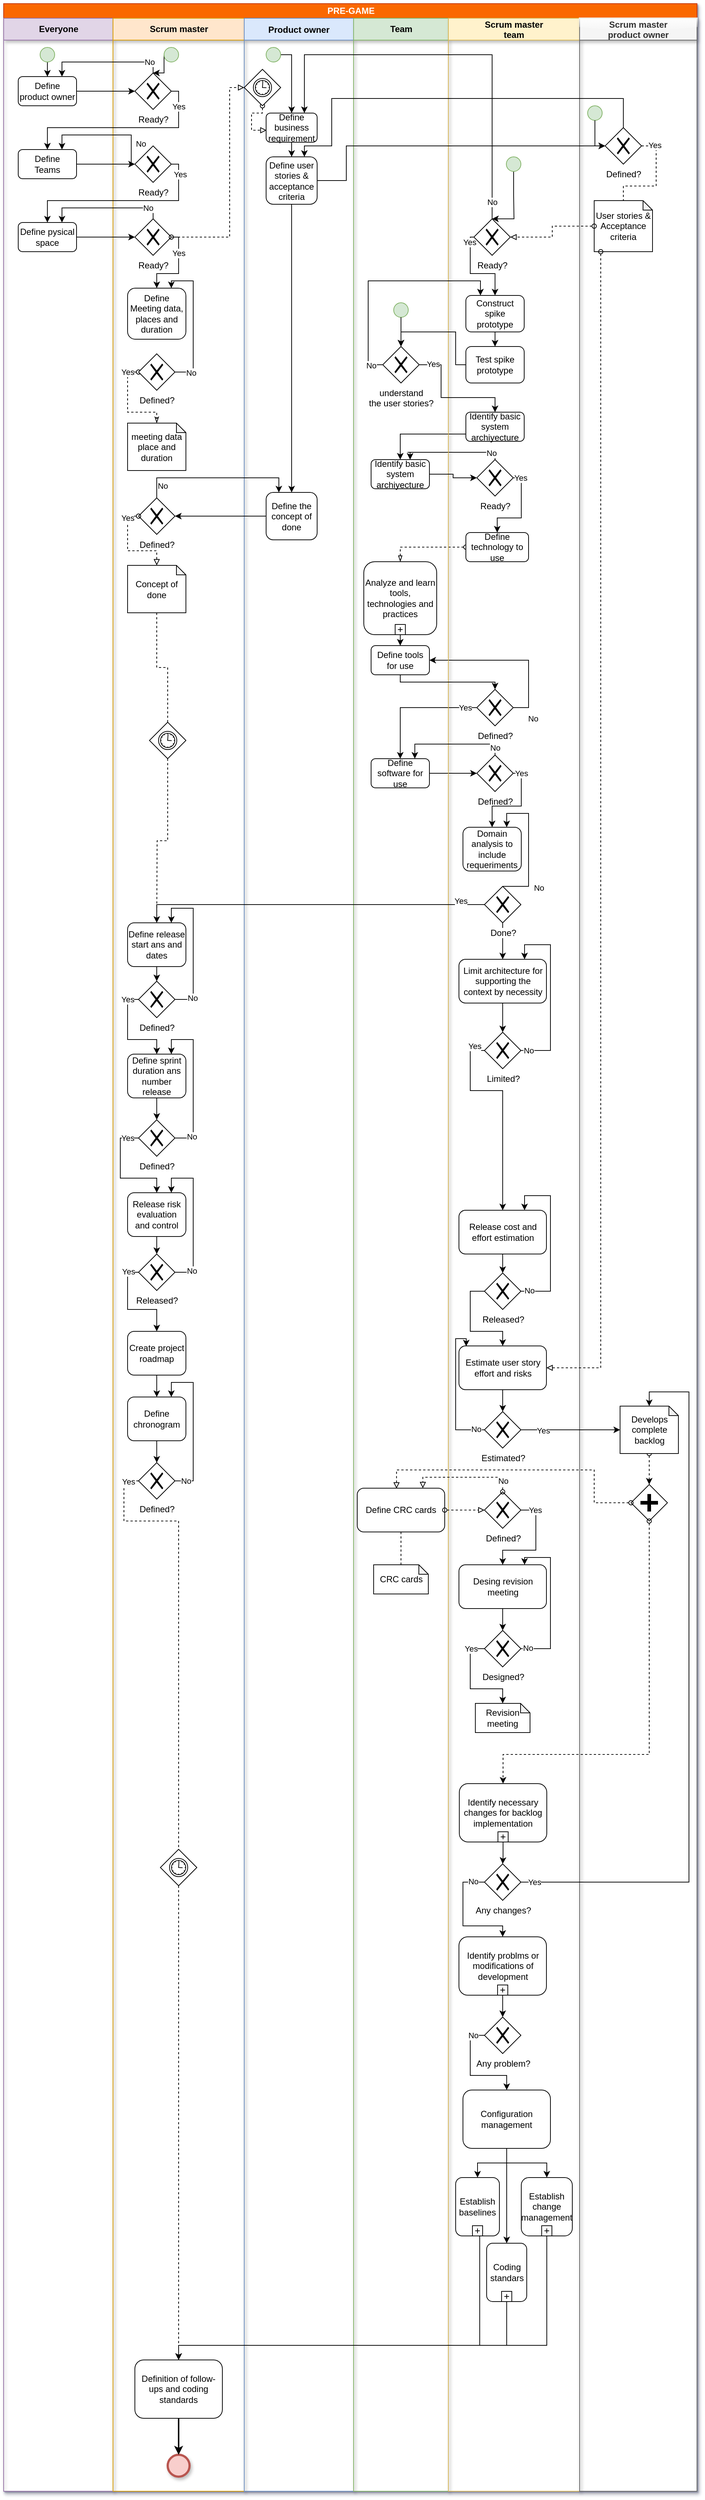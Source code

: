 <mxfile version="13.10.4" type="github" pages="10">
  <diagram id="prtHgNgQTEPvFCAcTncT" name="Pre-Game">
    <mxGraphModel dx="1589" dy="879" grid="1" gridSize="10" guides="1" tooltips="1" connect="1" arrows="1" fold="1" page="1" pageScale="1" pageWidth="1169" pageHeight="827" math="0" shadow="1">
      <root>
        <mxCell id="0" />
        <mxCell id="1" parent="0" />
        <mxCell id="VTizDpLMczkkOt09Ufi6-1" value="PRE-GAME" style="swimlane;html=1;childLayout=stackLayout;resizeParent=1;resizeParentMax=0;startSize=20;fillColor=#fa6800;strokeColor=#C73500;fontColor=#ffffff;shadow=1;swimlaneFillColor=#ffffff;" parent="1" vertex="1">
          <mxGeometry x="40" y="40" width="951" height="3410" as="geometry" />
        </mxCell>
        <mxCell id="VTizDpLMczkkOt09Ufi6-2" value="Everyone" style="swimlane;html=1;startSize=30;fillColor=#e1d5e7;strokeColor=#9673a6;shadow=1;" parent="VTizDpLMczkkOt09Ufi6-1" vertex="1">
          <mxGeometry y="20" width="150" height="3390" as="geometry" />
        </mxCell>
        <mxCell id="VTizDpLMczkkOt09Ufi6-12" style="edgeStyle=orthogonalEdgeStyle;rounded=0;orthogonalLoop=1;jettySize=auto;html=1;" parent="VTizDpLMczkkOt09Ufi6-2" source="VTizDpLMczkkOt09Ufi6-9" target="VTizDpLMczkkOt09Ufi6-11" edge="1">
          <mxGeometry relative="1" as="geometry" />
        </mxCell>
        <mxCell id="VTizDpLMczkkOt09Ufi6-9" value="" style="shape=mxgraph.bpmn.shape;html=1;verticalLabelPosition=bottom;labelBackgroundColor=#ffffff;verticalAlign=top;align=center;perimeter=ellipsePerimeter;outlineConnect=0;outline=standard;symbol=general;fillColor=#d5e8d4;strokeColor=#82b366;" parent="VTizDpLMczkkOt09Ufi6-2" vertex="1">
          <mxGeometry x="50" y="40" width="20" height="20" as="geometry" />
        </mxCell>
        <mxCell id="VTizDpLMczkkOt09Ufi6-11" value="Define&lt;br&gt;product owner" style="shape=ext;rounded=1;html=1;whiteSpace=wrap;" parent="VTizDpLMczkkOt09Ufi6-2" vertex="1">
          <mxGeometry x="20" y="80" width="80" height="40" as="geometry" />
        </mxCell>
        <mxCell id="VTizDpLMczkkOt09Ufi6-16" value="Define&lt;br&gt;Teams" style="shape=ext;rounded=1;html=1;whiteSpace=wrap;" parent="VTizDpLMczkkOt09Ufi6-2" vertex="1">
          <mxGeometry x="20" y="180" width="80" height="40" as="geometry" />
        </mxCell>
        <mxCell id="VTizDpLMczkkOt09Ufi6-26" value="Define pysical space" style="shape=ext;rounded=1;html=1;whiteSpace=wrap;" parent="VTizDpLMczkkOt09Ufi6-2" vertex="1">
          <mxGeometry x="20" y="280" width="80" height="40" as="geometry" />
        </mxCell>
        <mxCell id="VTizDpLMczkkOt09Ufi6-84" style="edgeStyle=orthogonalEdgeStyle;rounded=0;orthogonalLoop=1;jettySize=auto;html=1;entryX=0;entryY=0.5;entryDx=0;entryDy=0;" parent="VTizDpLMczkkOt09Ufi6-1" source="VTizDpLMczkkOt09Ufi6-78" target="VTizDpLMczkkOt09Ufi6-83" edge="1">
          <mxGeometry relative="1" as="geometry" />
        </mxCell>
        <mxCell id="VTizDpLMczkkOt09Ufi6-85" style="edgeStyle=orthogonalEdgeStyle;rounded=0;orthogonalLoop=1;jettySize=auto;html=1;entryX=0.5;entryY=0;entryDx=0;entryDy=0;" parent="VTizDpLMczkkOt09Ufi6-1" source="VTizDpLMczkkOt09Ufi6-73" target="VTizDpLMczkkOt09Ufi6-78" edge="1">
          <mxGeometry relative="1" as="geometry" />
        </mxCell>
        <mxCell id="VTizDpLMczkkOt09Ufi6-86" value="Yes" style="edgeLabel;html=1;align=center;verticalAlign=middle;resizable=0;points=[];" parent="VTizDpLMczkkOt09Ufi6-85" vertex="1" connectable="0">
          <mxGeometry x="-0.747" y="-2" relative="1" as="geometry">
            <mxPoint x="5.83" y="2" as="offset" />
          </mxGeometry>
        </mxCell>
        <mxCell id="VTizDpLMczkkOt09Ufi6-75" style="edgeStyle=orthogonalEdgeStyle;rounded=0;orthogonalLoop=1;jettySize=auto;html=1;" parent="VTizDpLMczkkOt09Ufi6-1" source="VTizDpLMczkkOt09Ufi6-73" target="VTizDpLMczkkOt09Ufi6-71" edge="1">
          <mxGeometry relative="1" as="geometry">
            <mxPoint x="434" y="860" as="targetPoint" />
            <Array as="points">
              <mxPoint x="720" y="965" />
              <mxPoint x="720" y="900" />
            </Array>
          </mxGeometry>
        </mxCell>
        <mxCell id="VTizDpLMczkkOt09Ufi6-76" value="No" style="edgeLabel;html=1;align=center;verticalAlign=middle;resizable=0;points=[];" parent="VTizDpLMczkkOt09Ufi6-75" vertex="1" connectable="0">
          <mxGeometry x="-0.807" y="1" relative="1" as="geometry">
            <mxPoint x="6.5" y="15" as="offset" />
          </mxGeometry>
        </mxCell>
        <mxCell id="VTizDpLMczkkOt09Ufi6-52" style="edgeStyle=orthogonalEdgeStyle;rounded=0;orthogonalLoop=1;jettySize=auto;html=1;entryX=0.5;entryY=0;entryDx=0;entryDy=0;" parent="VTizDpLMczkkOt09Ufi6-1" source="VTizDpLMczkkOt09Ufi6-49" target="VTizDpLMczkkOt09Ufi6-51" edge="1">
          <mxGeometry relative="1" as="geometry">
            <Array as="points">
              <mxPoint x="544" y="590" />
            </Array>
          </mxGeometry>
        </mxCell>
        <mxCell id="VTizDpLMczkkOt09Ufi6-58" style="edgeStyle=orthogonalEdgeStyle;rounded=0;orthogonalLoop=1;jettySize=auto;html=1;entryX=0.669;entryY=0.003;entryDx=0;entryDy=0;entryPerimeter=0;" parent="VTizDpLMczkkOt09Ufi6-1" source="VTizDpLMczkkOt09Ufi6-57" target="VTizDpLMczkkOt09Ufi6-51" edge="1">
          <mxGeometry relative="1" as="geometry">
            <Array as="points">
              <mxPoint x="554" y="615" />
              <mxPoint x="438" y="615" />
            </Array>
          </mxGeometry>
        </mxCell>
        <mxCell id="VTizDpLMczkkOt09Ufi6-59" value="No" style="edgeLabel;html=1;align=center;verticalAlign=middle;resizable=0;points=[];" parent="VTizDpLMczkkOt09Ufi6-58" vertex="1" connectable="0">
          <mxGeometry x="-0.595" y="1" relative="1" as="geometry">
            <mxPoint x="13.59" as="offset" />
          </mxGeometry>
        </mxCell>
        <mxCell id="VTizDpLMczkkOt09Ufi6-89" style="edgeStyle=orthogonalEdgeStyle;rounded=0;orthogonalLoop=1;jettySize=auto;html=1;entryX=0.5;entryY=0;entryDx=0;entryDy=0;dashed=1;endArrow=blockThin;endFill=0;startArrow=oval;startFill=0;" parent="VTizDpLMczkkOt09Ufi6-1" source="VTizDpLMczkkOt09Ufi6-61" target="VTizDpLMczkkOt09Ufi6-64" edge="1">
          <mxGeometry relative="1" as="geometry" />
        </mxCell>
        <mxCell id="VTizDpLMczkkOt09Ufi6-3" value="Scrum master" style="swimlane;html=1;startSize=30;fillColor=#ffe6cc;strokeColor=#d79b00;shadow=1;" parent="VTizDpLMczkkOt09Ufi6-1" vertex="1">
          <mxGeometry x="150" y="20" width="180" height="3390" as="geometry" />
        </mxCell>
        <mxCell id="VTizDpLMczkkOt09Ufi6-13" value="Ready?" style="shape=mxgraph.bpmn.shape;html=1;verticalLabelPosition=bottom;labelBackgroundColor=#ffffff;verticalAlign=top;align=center;perimeter=rhombusPerimeter;background=gateway;outlineConnect=0;outline=none;symbol=exclusiveGw;" parent="VTizDpLMczkkOt09Ufi6-3" vertex="1">
          <mxGeometry x="30" y="75" width="50" height="50" as="geometry" />
        </mxCell>
        <mxCell id="VTizDpLMczkkOt09Ufi6-21" value="Ready?" style="shape=mxgraph.bpmn.shape;html=1;verticalLabelPosition=bottom;labelBackgroundColor=#ffffff;verticalAlign=top;align=center;perimeter=rhombusPerimeter;background=gateway;outlineConnect=0;outline=none;symbol=exclusiveGw;" parent="VTizDpLMczkkOt09Ufi6-3" vertex="1">
          <mxGeometry x="30" y="175" width="50" height="50" as="geometry" />
        </mxCell>
        <mxCell id="VTizDpLMczkkOt09Ufi6-167" style="edgeStyle=orthogonalEdgeStyle;rounded=0;orthogonalLoop=1;jettySize=auto;html=1;startArrow=none;startFill=0;endArrow=classic;endFill=1;" parent="VTizDpLMczkkOt09Ufi6-3" source="VTizDpLMczkkOt09Ufi6-28" target="VTizDpLMczkkOt09Ufi6-165" edge="1">
          <mxGeometry relative="1" as="geometry">
            <Array as="points">
              <mxPoint x="90" y="300" />
              <mxPoint x="90" y="350" />
              <mxPoint x="60" y="350" />
            </Array>
          </mxGeometry>
        </mxCell>
        <mxCell id="VTizDpLMczkkOt09Ufi6-28" value="Ready?" style="shape=mxgraph.bpmn.shape;html=1;verticalLabelPosition=bottom;labelBackgroundColor=#ffffff;verticalAlign=top;align=center;perimeter=rhombusPerimeter;background=gateway;outlineConnect=0;outline=none;symbol=exclusiveGw;" parent="VTizDpLMczkkOt09Ufi6-3" vertex="1">
          <mxGeometry x="30" y="275" width="50" height="50" as="geometry" />
        </mxCell>
        <mxCell id="VTizDpLMczkkOt09Ufi6-121" style="edgeStyle=orthogonalEdgeStyle;rounded=0;orthogonalLoop=1;jettySize=auto;html=1;entryX=0.75;entryY=0;entryDx=0;entryDy=0;startArrow=none;startFill=0;endArrow=classic;endFill=1;" parent="VTizDpLMczkkOt09Ufi6-3" source="VTizDpLMczkkOt09Ufi6-115" target="VTizDpLMczkkOt09Ufi6-114" edge="1">
          <mxGeometry relative="1" as="geometry">
            <Array as="points">
              <mxPoint x="110" y="1345" />
              <mxPoint x="110" y="1220" />
              <mxPoint x="80" y="1220" />
            </Array>
          </mxGeometry>
        </mxCell>
        <mxCell id="VTizDpLMczkkOt09Ufi6-122" value="No" style="edgeLabel;html=1;align=center;verticalAlign=middle;resizable=0;points=[];" parent="VTizDpLMczkkOt09Ufi6-121" vertex="1" connectable="0">
          <mxGeometry x="-0.759" y="2" relative="1" as="geometry">
            <mxPoint as="offset" />
          </mxGeometry>
        </mxCell>
        <mxCell id="VTizDpLMczkkOt09Ufi6-125" style="edgeStyle=orthogonalEdgeStyle;rounded=0;orthogonalLoop=1;jettySize=auto;html=1;entryX=0.5;entryY=0;entryDx=0;entryDy=0;startArrow=none;startFill=0;endArrow=classic;endFill=1;exitX=0;exitY=0.5;exitDx=0;exitDy=0;" parent="VTizDpLMczkkOt09Ufi6-3" source="VTizDpLMczkkOt09Ufi6-115" target="VTizDpLMczkkOt09Ufi6-124" edge="1">
          <mxGeometry relative="1" as="geometry">
            <Array as="points">
              <mxPoint x="20" y="1345" />
              <mxPoint x="20" y="1400" />
              <mxPoint x="60" y="1400" />
            </Array>
          </mxGeometry>
        </mxCell>
        <mxCell id="VTizDpLMczkkOt09Ufi6-126" value="Yes" style="edgeLabel;html=1;align=center;verticalAlign=middle;resizable=0;points=[];" parent="VTizDpLMczkkOt09Ufi6-125" vertex="1" connectable="0">
          <mxGeometry x="-0.629" y="3" relative="1" as="geometry">
            <mxPoint x="-3" y="-9" as="offset" />
          </mxGeometry>
        </mxCell>
        <mxCell id="VTizDpLMczkkOt09Ufi6-115" value="Defined?" style="shape=mxgraph.bpmn.shape;html=1;verticalLabelPosition=bottom;labelBackgroundColor=#ffffff;verticalAlign=top;align=center;perimeter=rhombusPerimeter;background=gateway;outlineConnect=0;outline=none;symbol=exclusiveGw;" parent="VTizDpLMczkkOt09Ufi6-3" vertex="1">
          <mxGeometry x="35" y="1320" width="50" height="50" as="geometry" />
        </mxCell>
        <mxCell id="VTizDpLMczkkOt09Ufi6-114" value="Define release start ans and dates" style="shape=ext;rounded=1;html=1;whiteSpace=wrap;" parent="VTizDpLMczkkOt09Ufi6-3" vertex="1">
          <mxGeometry x="20" y="1240" width="80" height="60" as="geometry" />
        </mxCell>
        <mxCell id="VTizDpLMczkkOt09Ufi6-117" style="edgeStyle=orthogonalEdgeStyle;rounded=0;orthogonalLoop=1;jettySize=auto;html=1;startArrow=none;startFill=0;endArrow=classic;endFill=1;" parent="VTizDpLMczkkOt09Ufi6-3" source="VTizDpLMczkkOt09Ufi6-114" target="VTizDpLMczkkOt09Ufi6-115" edge="1">
          <mxGeometry relative="1" as="geometry" />
        </mxCell>
        <mxCell id="VTizDpLMczkkOt09Ufi6-132" style="edgeStyle=orthogonalEdgeStyle;rounded=0;orthogonalLoop=1;jettySize=auto;html=1;startArrow=none;startFill=0;endArrow=classic;endFill=1;" parent="VTizDpLMczkkOt09Ufi6-3" source="VTizDpLMczkkOt09Ufi6-124" target="VTizDpLMczkkOt09Ufi6-131" edge="1">
          <mxGeometry relative="1" as="geometry" />
        </mxCell>
        <mxCell id="VTizDpLMczkkOt09Ufi6-124" value="Define sprint duration ans number release" style="shape=ext;rounded=1;html=1;whiteSpace=wrap;" parent="VTizDpLMczkkOt09Ufi6-3" vertex="1">
          <mxGeometry x="20" y="1420" width="80" height="60" as="geometry" />
        </mxCell>
        <mxCell id="VTizDpLMczkkOt09Ufi6-133" style="edgeStyle=orthogonalEdgeStyle;rounded=0;orthogonalLoop=1;jettySize=auto;html=1;entryX=0.75;entryY=0;entryDx=0;entryDy=0;startArrow=none;startFill=0;endArrow=classic;endFill=1;" parent="VTizDpLMczkkOt09Ufi6-3" source="VTizDpLMczkkOt09Ufi6-131" target="VTizDpLMczkkOt09Ufi6-124" edge="1">
          <mxGeometry relative="1" as="geometry">
            <Array as="points">
              <mxPoint x="110" y="1535" />
              <mxPoint x="110" y="1400" />
              <mxPoint x="80" y="1400" />
            </Array>
          </mxGeometry>
        </mxCell>
        <mxCell id="VTizDpLMczkkOt09Ufi6-134" value="No" style="edgeLabel;html=1;align=center;verticalAlign=middle;resizable=0;points=[];" parent="VTizDpLMczkkOt09Ufi6-133" vertex="1" connectable="0">
          <mxGeometry x="-0.784" y="2" relative="1" as="geometry">
            <mxPoint as="offset" />
          </mxGeometry>
        </mxCell>
        <mxCell id="VTizDpLMczkkOt09Ufi6-136" style="edgeStyle=orthogonalEdgeStyle;rounded=0;orthogonalLoop=1;jettySize=auto;html=1;startArrow=none;startFill=0;endArrow=classic;endFill=1;entryX=0.5;entryY=0;entryDx=0;entryDy=0;" parent="VTizDpLMczkkOt09Ufi6-3" source="VTizDpLMczkkOt09Ufi6-131" target="VTizDpLMczkkOt09Ufi6-135" edge="1">
          <mxGeometry relative="1" as="geometry">
            <Array as="points">
              <mxPoint x="10" y="1535" />
              <mxPoint x="10" y="1590" />
              <mxPoint x="60" y="1590" />
            </Array>
          </mxGeometry>
        </mxCell>
        <mxCell id="VTizDpLMczkkOt09Ufi6-137" value="Yes" style="edgeLabel;html=1;align=center;verticalAlign=middle;resizable=0;points=[];" parent="VTizDpLMczkkOt09Ufi6-136" vertex="1" connectable="0">
          <mxGeometry x="-0.702" relative="1" as="geometry">
            <mxPoint x="7" as="offset" />
          </mxGeometry>
        </mxCell>
        <mxCell id="VTizDpLMczkkOt09Ufi6-131" value="Defined?" style="shape=mxgraph.bpmn.shape;html=1;verticalLabelPosition=bottom;labelBackgroundColor=#ffffff;verticalAlign=top;align=center;perimeter=rhombusPerimeter;background=gateway;outlineConnect=0;outline=none;symbol=exclusiveGw;" parent="VTizDpLMczkkOt09Ufi6-3" vertex="1">
          <mxGeometry x="35" y="1510" width="50" height="50" as="geometry" />
        </mxCell>
        <mxCell id="VTizDpLMczkkOt09Ufi6-140" style="edgeStyle=orthogonalEdgeStyle;rounded=0;orthogonalLoop=1;jettySize=auto;html=1;entryX=0.5;entryY=0;entryDx=0;entryDy=0;startArrow=none;startFill=0;endArrow=classic;endFill=1;" parent="VTizDpLMczkkOt09Ufi6-3" source="VTizDpLMczkkOt09Ufi6-135" target="VTizDpLMczkkOt09Ufi6-138" edge="1">
          <mxGeometry relative="1" as="geometry" />
        </mxCell>
        <mxCell id="VTizDpLMczkkOt09Ufi6-135" value="Release risk evaluation and control" style="shape=ext;rounded=1;html=1;whiteSpace=wrap;" parent="VTizDpLMczkkOt09Ufi6-3" vertex="1">
          <mxGeometry x="20" y="1610" width="80" height="60" as="geometry" />
        </mxCell>
        <mxCell id="VTizDpLMczkkOt09Ufi6-141" style="edgeStyle=orthogonalEdgeStyle;rounded=0;orthogonalLoop=1;jettySize=auto;html=1;entryX=0.75;entryY=0;entryDx=0;entryDy=0;startArrow=none;startFill=0;endArrow=classic;endFill=1;" parent="VTizDpLMczkkOt09Ufi6-3" source="VTizDpLMczkkOt09Ufi6-138" target="VTizDpLMczkkOt09Ufi6-135" edge="1">
          <mxGeometry relative="1" as="geometry">
            <Array as="points">
              <mxPoint x="110" y="1719" />
              <mxPoint x="110" y="1590" />
              <mxPoint x="80" y="1590" />
            </Array>
          </mxGeometry>
        </mxCell>
        <mxCell id="VTizDpLMczkkOt09Ufi6-142" value="No" style="edgeLabel;html=1;align=center;verticalAlign=middle;resizable=0;points=[];" parent="VTizDpLMczkkOt09Ufi6-141" vertex="1" connectable="0">
          <mxGeometry x="-0.778" y="2" relative="1" as="geometry">
            <mxPoint as="offset" />
          </mxGeometry>
        </mxCell>
        <mxCell id="VTizDpLMczkkOt09Ufi6-152" style="edgeStyle=orthogonalEdgeStyle;rounded=0;orthogonalLoop=1;jettySize=auto;html=1;entryX=0.5;entryY=0;entryDx=0;entryDy=0;startArrow=none;startFill=0;endArrow=classic;endFill=1;exitX=0;exitY=0.5;exitDx=0;exitDy=0;" parent="VTizDpLMczkkOt09Ufi6-3" source="VTizDpLMczkkOt09Ufi6-138" target="VTizDpLMczkkOt09Ufi6-151" edge="1">
          <mxGeometry relative="1" as="geometry">
            <Array as="points">
              <mxPoint x="20" y="1719" />
              <mxPoint x="20" y="1770" />
              <mxPoint x="60" y="1770" />
            </Array>
          </mxGeometry>
        </mxCell>
        <mxCell id="VTizDpLMczkkOt09Ufi6-153" value="Yes" style="edgeLabel;html=1;align=center;verticalAlign=middle;resizable=0;points=[];" parent="VTizDpLMczkkOt09Ufi6-152" vertex="1" connectable="0">
          <mxGeometry x="-0.787" y="-1" relative="1" as="geometry">
            <mxPoint as="offset" />
          </mxGeometry>
        </mxCell>
        <mxCell id="VTizDpLMczkkOt09Ufi6-138" value="Released?" style="shape=mxgraph.bpmn.shape;html=1;verticalLabelPosition=bottom;labelBackgroundColor=#ffffff;verticalAlign=top;align=center;perimeter=rhombusPerimeter;background=gateway;outlineConnect=0;outline=none;symbol=exclusiveGw;" parent="VTizDpLMczkkOt09Ufi6-3" vertex="1">
          <mxGeometry x="35" y="1694" width="50" height="50" as="geometry" />
        </mxCell>
        <mxCell id="VTizDpLMczkkOt09Ufi6-151" value="Create project roadmap" style="shape=ext;rounded=1;html=1;whiteSpace=wrap;" parent="VTizDpLMczkkOt09Ufi6-3" vertex="1">
          <mxGeometry x="20" y="1800" width="80" height="60" as="geometry" />
        </mxCell>
        <mxCell id="VTizDpLMczkkOt09Ufi6-161" style="edgeStyle=orthogonalEdgeStyle;rounded=0;orthogonalLoop=1;jettySize=auto;html=1;startArrow=none;startFill=0;endArrow=classic;endFill=1;" parent="VTizDpLMczkkOt09Ufi6-3" source="VTizDpLMczkkOt09Ufi6-158" target="VTizDpLMczkkOt09Ufi6-160" edge="1">
          <mxGeometry relative="1" as="geometry" />
        </mxCell>
        <mxCell id="VTizDpLMczkkOt09Ufi6-158" value="Define chronogram" style="shape=ext;rounded=1;html=1;whiteSpace=wrap;" parent="VTizDpLMczkkOt09Ufi6-3" vertex="1">
          <mxGeometry x="20" y="1890" width="80" height="60" as="geometry" />
        </mxCell>
        <mxCell id="VTizDpLMczkkOt09Ufi6-159" value="" style="edgeStyle=orthogonalEdgeStyle;rounded=0;orthogonalLoop=1;jettySize=auto;html=1;startArrow=none;startFill=0;endArrow=classic;endFill=1;" parent="VTizDpLMczkkOt09Ufi6-3" source="VTizDpLMczkkOt09Ufi6-151" target="VTizDpLMczkkOt09Ufi6-158" edge="1">
          <mxGeometry relative="1" as="geometry" />
        </mxCell>
        <mxCell id="VTizDpLMczkkOt09Ufi6-162" style="edgeStyle=orthogonalEdgeStyle;rounded=0;orthogonalLoop=1;jettySize=auto;html=1;entryX=0.75;entryY=0;entryDx=0;entryDy=0;startArrow=none;startFill=0;endArrow=classic;endFill=1;exitX=1;exitY=0.5;exitDx=0;exitDy=0;" parent="VTizDpLMczkkOt09Ufi6-3" source="VTizDpLMczkkOt09Ufi6-160" target="VTizDpLMczkkOt09Ufi6-158" edge="1">
          <mxGeometry relative="1" as="geometry">
            <Array as="points">
              <mxPoint x="110" y="2005" />
              <mxPoint x="110" y="1870" />
              <mxPoint x="80" y="1870" />
            </Array>
          </mxGeometry>
        </mxCell>
        <mxCell id="VTizDpLMczkkOt09Ufi6-163" value="No" style="edgeLabel;html=1;align=center;verticalAlign=middle;resizable=0;points=[];" parent="VTizDpLMczkkOt09Ufi6-162" vertex="1" connectable="0">
          <mxGeometry x="-0.762" y="-2" relative="1" as="geometry">
            <mxPoint x="-12" y="0.11" as="offset" />
          </mxGeometry>
        </mxCell>
        <mxCell id="VTizDpLMczkkOt09Ufi6-484" style="edgeStyle=orthogonalEdgeStyle;rounded=0;orthogonalLoop=1;jettySize=auto;html=1;entryX=0.5;entryY=0;entryDx=0;entryDy=0;startArrow=none;startFill=0;endArrow=none;endFill=0;exitX=0;exitY=0.5;exitDx=0;exitDy=0;dashed=1;" parent="VTizDpLMczkkOt09Ufi6-3" source="VTizDpLMczkkOt09Ufi6-160" target="VTizDpLMczkkOt09Ufi6-483" edge="1">
          <mxGeometry relative="1" as="geometry">
            <Array as="points">
              <mxPoint x="15" y="2005" />
              <mxPoint x="15" y="2060" />
              <mxPoint x="90" y="2060" />
            </Array>
          </mxGeometry>
        </mxCell>
        <mxCell id="VTizDpLMczkkOt09Ufi6-486" value="Yes" style="edgeLabel;html=1;align=center;verticalAlign=middle;resizable=0;points=[];" parent="VTizDpLMczkkOt09Ufi6-484" vertex="1" connectable="0">
          <mxGeometry x="-0.951" y="1" relative="1" as="geometry">
            <mxPoint as="offset" />
          </mxGeometry>
        </mxCell>
        <mxCell id="VTizDpLMczkkOt09Ufi6-160" value="Defined?" style="shape=mxgraph.bpmn.shape;html=1;verticalLabelPosition=bottom;labelBackgroundColor=#ffffff;verticalAlign=top;align=center;perimeter=rhombusPerimeter;background=gateway;outlineConnect=0;outline=none;symbol=exclusiveGw;" parent="VTizDpLMczkkOt09Ufi6-3" vertex="1">
          <mxGeometry x="35" y="1980" width="50" height="50" as="geometry" />
        </mxCell>
        <mxCell id="VTizDpLMczkkOt09Ufi6-165" value="Define Meeting data, places and duration" style="shape=ext;rounded=1;html=1;whiteSpace=wrap;" parent="VTizDpLMczkkOt09Ufi6-3" vertex="1">
          <mxGeometry x="20" y="370" width="80" height="70" as="geometry" />
        </mxCell>
        <mxCell id="VTizDpLMczkkOt09Ufi6-169" style="edgeStyle=orthogonalEdgeStyle;rounded=0;orthogonalLoop=1;jettySize=auto;html=1;entryX=0.75;entryY=0;entryDx=0;entryDy=0;startArrow=none;startFill=0;endArrow=classic;endFill=1;" parent="VTizDpLMczkkOt09Ufi6-3" source="VTizDpLMczkkOt09Ufi6-168" target="VTizDpLMczkkOt09Ufi6-165" edge="1">
          <mxGeometry relative="1" as="geometry">
            <Array as="points">
              <mxPoint x="110" y="485" />
              <mxPoint x="110" y="360" />
              <mxPoint x="80" y="360" />
            </Array>
          </mxGeometry>
        </mxCell>
        <mxCell id="VTizDpLMczkkOt09Ufi6-170" value="No" style="edgeLabel;html=1;align=center;verticalAlign=middle;resizable=0;points=[];" parent="VTizDpLMczkkOt09Ufi6-169" vertex="1" connectable="0">
          <mxGeometry x="-0.769" y="-1" relative="1" as="geometry">
            <mxPoint as="offset" />
          </mxGeometry>
        </mxCell>
        <mxCell id="VTizDpLMczkkOt09Ufi6-172" style="edgeStyle=orthogonalEdgeStyle;rounded=0;orthogonalLoop=1;jettySize=auto;html=1;entryX=0.5;entryY=0;entryDx=0;entryDy=0;entryPerimeter=0;startArrow=oval;startFill=0;endArrow=classicThin;endFill=0;dashed=1;" parent="VTizDpLMczkkOt09Ufi6-3" source="VTizDpLMczkkOt09Ufi6-168" target="VTizDpLMczkkOt09Ufi6-171" edge="1">
          <mxGeometry relative="1" as="geometry">
            <Array as="points">
              <mxPoint x="20" y="485" />
              <mxPoint x="20" y="540" />
              <mxPoint x="60" y="540" />
            </Array>
          </mxGeometry>
        </mxCell>
        <mxCell id="VTizDpLMczkkOt09Ufi6-173" value="Yes" style="edgeLabel;html=1;align=center;verticalAlign=middle;resizable=0;points=[];" parent="VTizDpLMczkkOt09Ufi6-172" vertex="1" connectable="0">
          <mxGeometry x="-0.764" relative="1" as="geometry">
            <mxPoint as="offset" />
          </mxGeometry>
        </mxCell>
        <mxCell id="VTizDpLMczkkOt09Ufi6-168" value="Defined?" style="shape=mxgraph.bpmn.shape;html=1;verticalLabelPosition=bottom;labelBackgroundColor=#ffffff;verticalAlign=top;align=center;perimeter=rhombusPerimeter;background=gateway;outlineConnect=0;outline=none;symbol=exclusiveGw;" parent="VTizDpLMczkkOt09Ufi6-3" vertex="1">
          <mxGeometry x="35" y="460" width="50" height="50" as="geometry" />
        </mxCell>
        <mxCell id="VTizDpLMczkkOt09Ufi6-171" value="meeting data&lt;br&gt;place and duration" style="shape=note;whiteSpace=wrap;html=1;backgroundOutline=1;darkOpacity=0.05;size=13;" parent="VTizDpLMczkkOt09Ufi6-3" vertex="1">
          <mxGeometry x="20" y="555" width="80" height="65" as="geometry" />
        </mxCell>
        <mxCell id="VTizDpLMczkkOt09Ufi6-191" style="edgeStyle=orthogonalEdgeStyle;rounded=0;orthogonalLoop=1;jettySize=auto;html=1;entryX=0.5;entryY=0;entryDx=0;entryDy=0;startArrow=none;startFill=0;endArrow=classic;endFill=1;" parent="VTizDpLMczkkOt09Ufi6-3" source="VTizDpLMczkkOt09Ufi6-190" target="VTizDpLMczkkOt09Ufi6-13" edge="1">
          <mxGeometry relative="1" as="geometry">
            <Array as="points">
              <mxPoint x="70" y="75" />
            </Array>
          </mxGeometry>
        </mxCell>
        <mxCell id="VTizDpLMczkkOt09Ufi6-190" value="" style="shape=mxgraph.bpmn.shape;html=1;verticalLabelPosition=bottom;labelBackgroundColor=#ffffff;verticalAlign=top;align=center;perimeter=ellipsePerimeter;outlineConnect=0;outline=standard;symbol=general;fillColor=#d5e8d4;strokeColor=#82b366;" parent="VTizDpLMczkkOt09Ufi6-3" vertex="1">
          <mxGeometry x="70" y="40" width="20" height="20" as="geometry" />
        </mxCell>
        <mxCell id="VTizDpLMczkkOt09Ufi6-211" value="Defined?" style="shape=mxgraph.bpmn.shape;html=1;verticalLabelPosition=bottom;labelBackgroundColor=#ffffff;verticalAlign=top;align=center;perimeter=rhombusPerimeter;background=gateway;outlineConnect=0;outline=none;symbol=exclusiveGw;" parent="VTizDpLMczkkOt09Ufi6-3" vertex="1">
          <mxGeometry x="35" y="657.5" width="50" height="50" as="geometry" />
        </mxCell>
        <mxCell id="VTizDpLMczkkOt09Ufi6-490" style="edgeStyle=orthogonalEdgeStyle;rounded=0;orthogonalLoop=1;jettySize=auto;html=1;entryX=0.5;entryY=0;entryDx=0;entryDy=0;startArrow=none;startFill=0;endArrow=none;endFill=0;dashed=1;" parent="VTizDpLMczkkOt09Ufi6-3" source="VTizDpLMczkkOt09Ufi6-217" target="VTizDpLMczkkOt09Ufi6-487" edge="1">
          <mxGeometry relative="1" as="geometry" />
        </mxCell>
        <mxCell id="VTizDpLMczkkOt09Ufi6-217" value="Concept of done" style="shape=note;whiteSpace=wrap;html=1;backgroundOutline=1;darkOpacity=0.05;size=13;" parent="VTizDpLMczkkOt09Ufi6-3" vertex="1">
          <mxGeometry x="20" y="750" width="80" height="65" as="geometry" />
        </mxCell>
        <mxCell id="VTizDpLMczkkOt09Ufi6-218" style="edgeStyle=orthogonalEdgeStyle;rounded=0;orthogonalLoop=1;jettySize=auto;html=1;startArrow=oval;startFill=0;endArrow=block;endFill=0;entryX=0.5;entryY=0;entryDx=0;entryDy=0;entryPerimeter=0;dashed=1;" parent="VTizDpLMczkkOt09Ufi6-3" source="VTizDpLMczkkOt09Ufi6-211" target="VTizDpLMczkkOt09Ufi6-217" edge="1">
          <mxGeometry relative="1" as="geometry">
            <Array as="points">
              <mxPoint x="20" y="682" />
              <mxPoint x="20" y="730" />
              <mxPoint x="60" y="730" />
            </Array>
          </mxGeometry>
        </mxCell>
        <mxCell id="VTizDpLMczkkOt09Ufi6-219" value="Yes" style="edgeLabel;html=1;align=center;verticalAlign=middle;resizable=0;points=[];" parent="VTizDpLMczkkOt09Ufi6-218" vertex="1" connectable="0">
          <mxGeometry x="-0.473" y="-1" relative="1" as="geometry">
            <mxPoint x="1" y="-15.31" as="offset" />
          </mxGeometry>
        </mxCell>
        <mxCell id="VTizDpLMczkkOt09Ufi6-465" value="Definition of follow-ups and coding standards" style="shape=ext;rounded=1;html=1;whiteSpace=wrap;fillColor=#FFFFFF;" parent="VTizDpLMczkkOt09Ufi6-3" vertex="1">
          <mxGeometry x="30" y="3210" width="120" height="80" as="geometry" />
        </mxCell>
        <mxCell id="VTizDpLMczkkOt09Ufi6-485" style="edgeStyle=orthogonalEdgeStyle;rounded=0;orthogonalLoop=1;jettySize=auto;html=1;startArrow=none;startFill=0;endArrow=none;endFill=0;dashed=1;" parent="VTizDpLMczkkOt09Ufi6-3" source="VTizDpLMczkkOt09Ufi6-483" target="VTizDpLMczkkOt09Ufi6-465" edge="1">
          <mxGeometry relative="1" as="geometry" />
        </mxCell>
        <mxCell id="VTizDpLMczkkOt09Ufi6-483" value="" style="shape=mxgraph.bpmn.shape;html=1;verticalLabelPosition=bottom;labelBackgroundColor=#ffffff;verticalAlign=top;align=center;perimeter=rhombusPerimeter;background=gateway;outlineConnect=0;outline=standard;symbol=timer;fillColor=#FFFFFF;" parent="VTizDpLMczkkOt09Ufi6-3" vertex="1">
          <mxGeometry x="65" y="2510" width="50" height="50" as="geometry" />
        </mxCell>
        <mxCell id="VTizDpLMczkkOt09Ufi6-487" value="" style="shape=mxgraph.bpmn.shape;html=1;verticalLabelPosition=bottom;labelBackgroundColor=#ffffff;verticalAlign=top;align=center;perimeter=rhombusPerimeter;background=gateway;outlineConnect=0;outline=standard;symbol=timer;fillColor=#FFFFFF;" parent="VTizDpLMczkkOt09Ufi6-3" vertex="1">
          <mxGeometry x="50" y="965" width="50" height="50" as="geometry" />
        </mxCell>
        <mxCell id="VTizDpLMczkkOt09Ufi6-5" value="Product owner" style="swimlane;startSize=30;fillColor=#dae8fc;strokeColor=#6c8ebf;shadow=1;" parent="VTizDpLMczkkOt09Ufi6-1" vertex="1">
          <mxGeometry x="330" y="20" width="150" height="3390" as="geometry" />
        </mxCell>
        <mxCell id="VTizDpLMczkkOt09Ufi6-181" style="edgeStyle=orthogonalEdgeStyle;rounded=0;orthogonalLoop=1;jettySize=auto;html=1;entryX=0.5;entryY=0;entryDx=0;entryDy=0;startArrow=none;startFill=0;endArrow=classic;endFill=1;" parent="VTizDpLMczkkOt09Ufi6-5" source="VTizDpLMczkkOt09Ufi6-41" target="VTizDpLMczkkOt09Ufi6-178" edge="1">
          <mxGeometry relative="1" as="geometry" />
        </mxCell>
        <mxCell id="VTizDpLMczkkOt09Ufi6-41" value="Define business requirement" style="shape=ext;rounded=1;html=1;whiteSpace=wrap;" parent="VTizDpLMczkkOt09Ufi6-5" vertex="1">
          <mxGeometry x="30" y="130" width="70" height="40" as="geometry" />
        </mxCell>
        <mxCell id="VTizDpLMczkkOt09Ufi6-176" style="edgeStyle=orthogonalEdgeStyle;rounded=0;orthogonalLoop=1;jettySize=auto;html=1;entryX=0.5;entryY=0;entryDx=0;entryDy=0;startArrow=none;startFill=0;endArrow=classic;endFill=1;exitX=1;exitY=0.5;exitDx=0;exitDy=0;" parent="VTizDpLMczkkOt09Ufi6-5" source="VTizDpLMczkkOt09Ufi6-175" target="VTizDpLMczkkOt09Ufi6-41" edge="1">
          <mxGeometry relative="1" as="geometry">
            <Array as="points">
              <mxPoint x="65" y="50" />
            </Array>
          </mxGeometry>
        </mxCell>
        <mxCell id="VTizDpLMczkkOt09Ufi6-175" value="" style="shape=mxgraph.bpmn.shape;html=1;verticalLabelPosition=bottom;labelBackgroundColor=#ffffff;verticalAlign=top;align=center;perimeter=ellipsePerimeter;outlineConnect=0;outline=standard;symbol=general;fillColor=#d5e8d4;strokeColor=#82b366;" parent="VTizDpLMczkkOt09Ufi6-5" vertex="1">
          <mxGeometry x="30" y="40" width="20" height="20" as="geometry" />
        </mxCell>
        <mxCell id="VTizDpLMczkkOt09Ufi6-210" style="edgeStyle=orthogonalEdgeStyle;rounded=0;orthogonalLoop=1;jettySize=auto;html=1;entryX=0.5;entryY=0;entryDx=0;entryDy=0;startArrow=none;startFill=0;endArrow=classic;endFill=1;" parent="VTizDpLMczkkOt09Ufi6-5" source="VTizDpLMczkkOt09Ufi6-178" target="VTizDpLMczkkOt09Ufi6-208" edge="1">
          <mxGeometry relative="1" as="geometry" />
        </mxCell>
        <mxCell id="VTizDpLMczkkOt09Ufi6-178" value="Define user stories &amp;amp; acceptance criteria" style="shape=ext;rounded=1;html=1;whiteSpace=wrap;" parent="VTizDpLMczkkOt09Ufi6-5" vertex="1">
          <mxGeometry x="30" y="190" width="70" height="65" as="geometry" />
        </mxCell>
        <mxCell id="VTizDpLMczkkOt09Ufi6-208" value="Define the concept of done" style="shape=ext;rounded=1;html=1;whiteSpace=wrap;" parent="VTizDpLMczkkOt09Ufi6-5" vertex="1">
          <mxGeometry x="30" y="650" width="70" height="65" as="geometry" />
        </mxCell>
        <mxCell id="HpPENtieblq98XcEwomv-8" style="edgeStyle=orthogonalEdgeStyle;rounded=0;orthogonalLoop=1;jettySize=auto;html=1;entryX=0.009;entryY=0.588;entryDx=0;entryDy=0;entryPerimeter=0;dashed=1;startArrow=oval;startFill=0;endArrow=block;endFill=0;" parent="VTizDpLMczkkOt09Ufi6-5" source="HpPENtieblq98XcEwomv-5" target="VTizDpLMczkkOt09Ufi6-41" edge="1">
          <mxGeometry relative="1" as="geometry">
            <Array as="points">
              <mxPoint x="25" y="130" />
              <mxPoint x="10" y="130" />
              <mxPoint x="10" y="154" />
            </Array>
          </mxGeometry>
        </mxCell>
        <mxCell id="HpPENtieblq98XcEwomv-5" value="" style="shape=mxgraph.bpmn.shape;html=1;verticalLabelPosition=bottom;labelBackgroundColor=#ffffff;verticalAlign=top;align=center;perimeter=rhombusPerimeter;background=gateway;outlineConnect=0;outline=standard;symbol=timer;" parent="VTizDpLMczkkOt09Ufi6-5" vertex="1">
          <mxGeometry y="70" width="50" height="50" as="geometry" />
        </mxCell>
        <mxCell id="VTizDpLMczkkOt09Ufi6-4" value="Team" style="swimlane;html=1;startSize=30;fillColor=#d5e8d4;strokeColor=#82b366;shadow=1;" parent="VTizDpLMczkkOt09Ufi6-1" vertex="1">
          <mxGeometry x="480" y="20" width="130" height="3390" as="geometry" />
        </mxCell>
        <mxCell id="VTizDpLMczkkOt09Ufi6-51" value="Identify basic system archiyecture" style="shape=ext;rounded=1;html=1;whiteSpace=wrap;" parent="VTizDpLMczkkOt09Ufi6-4" vertex="1">
          <mxGeometry x="24" y="605" width="80" height="40" as="geometry" />
        </mxCell>
        <mxCell id="VTizDpLMczkkOt09Ufi6-72" style="edgeStyle=orthogonalEdgeStyle;rounded=0;orthogonalLoop=1;jettySize=auto;html=1;entryX=0.5;entryY=0;entryDx=0;entryDy=0;" parent="VTizDpLMczkkOt09Ufi6-4" source="VTizDpLMczkkOt09Ufi6-64" target="VTizDpLMczkkOt09Ufi6-71" edge="1">
          <mxGeometry relative="1" as="geometry" />
        </mxCell>
        <mxCell id="VTizDpLMczkkOt09Ufi6-64" value="Analyze and learn tools, technologies and practices" style="html=1;whiteSpace=wrap;rounded=1;dropTarget=0;" parent="VTizDpLMczkkOt09Ufi6-4" vertex="1">
          <mxGeometry x="14" y="745" width="100" height="100" as="geometry" />
        </mxCell>
        <mxCell id="VTizDpLMczkkOt09Ufi6-65" value="" style="html=1;shape=plus;outlineConnect=0;" parent="VTizDpLMczkkOt09Ufi6-64" vertex="1">
          <mxGeometry x="0.5" y="1" width="14" height="14" relative="1" as="geometry">
            <mxPoint x="-7" y="-14" as="offset" />
          </mxGeometry>
        </mxCell>
        <mxCell id="VTizDpLMczkkOt09Ufi6-71" value="Define tools for use" style="shape=ext;rounded=1;html=1;whiteSpace=wrap;" parent="VTizDpLMczkkOt09Ufi6-4" vertex="1">
          <mxGeometry x="24" y="860" width="80" height="40" as="geometry" />
        </mxCell>
        <mxCell id="VTizDpLMczkkOt09Ufi6-78" value="Define software for use" style="shape=ext;rounded=1;html=1;whiteSpace=wrap;" parent="VTizDpLMczkkOt09Ufi6-4" vertex="1">
          <mxGeometry x="24" y="1015" width="80" height="40" as="geometry" />
        </mxCell>
        <mxCell id="VTizDpLMczkkOt09Ufi6-99" value="&lt;span style=&quot;font-size: 12px&quot;&gt;understand &lt;br&gt;the user stories?&lt;/span&gt;" style="shape=mxgraph.bpmn.shape;html=1;verticalLabelPosition=bottom;labelBackgroundColor=#ffffff;verticalAlign=top;align=center;perimeter=rhombusPerimeter;background=gateway;outlineConnect=0;outline=none;symbol=exclusiveGw;" parent="VTizDpLMczkkOt09Ufi6-4" vertex="1">
          <mxGeometry x="40" y="450" width="50" height="50" as="geometry" />
        </mxCell>
        <mxCell id="VTizDpLMczkkOt09Ufi6-188" value="" style="shape=mxgraph.bpmn.shape;html=1;verticalLabelPosition=bottom;labelBackgroundColor=#ffffff;verticalAlign=top;align=center;perimeter=ellipsePerimeter;outlineConnect=0;outline=standard;symbol=general;fillColor=#d5e8d4;strokeColor=#82b366;" parent="VTizDpLMczkkOt09Ufi6-4" vertex="1">
          <mxGeometry x="55" y="390" width="20" height="20" as="geometry" />
        </mxCell>
        <mxCell id="VTizDpLMczkkOt09Ufi6-189" style="edgeStyle=orthogonalEdgeStyle;rounded=0;orthogonalLoop=1;jettySize=auto;html=1;startArrow=none;startFill=0;endArrow=classic;endFill=1;" parent="VTizDpLMczkkOt09Ufi6-4" source="VTizDpLMczkkOt09Ufi6-188" target="VTizDpLMczkkOt09Ufi6-99" edge="1">
          <mxGeometry relative="1" as="geometry">
            <mxPoint x="-55" y="450" as="targetPoint" />
          </mxGeometry>
        </mxCell>
        <mxCell id="VTizDpLMczkkOt09Ufi6-438" style="edgeStyle=orthogonalEdgeStyle;rounded=0;orthogonalLoop=1;jettySize=auto;html=1;entryX=0.5;entryY=0;entryDx=0;entryDy=0;entryPerimeter=0;dashed=1;startArrow=none;startFill=0;endArrow=none;endFill=0;" parent="VTizDpLMczkkOt09Ufi6-4" source="VTizDpLMczkkOt09Ufi6-404" target="VTizDpLMczkkOt09Ufi6-420" edge="1">
          <mxGeometry relative="1" as="geometry" />
        </mxCell>
        <mxCell id="VTizDpLMczkkOt09Ufi6-404" value="Define CRC cards" style="shape=ext;rounded=1;html=1;whiteSpace=wrap;" parent="VTizDpLMczkkOt09Ufi6-4" vertex="1">
          <mxGeometry x="5" y="2015" width="120" height="60" as="geometry" />
        </mxCell>
        <mxCell id="VTizDpLMczkkOt09Ufi6-420" value="CRC cards" style="shape=note;whiteSpace=wrap;html=1;backgroundOutline=1;darkOpacity=0.05;size=13;" parent="VTizDpLMczkkOt09Ufi6-4" vertex="1">
          <mxGeometry x="27.5" y="2120" width="75" height="40" as="geometry" />
        </mxCell>
        <mxCell id="VTizDpLMczkkOt09Ufi6-8" value="Scrum master&#xa;team" style="swimlane;startSize=30;fillColor=#fff2cc;strokeColor=#d6b656;shadow=1;glass=0;" parent="VTizDpLMczkkOt09Ufi6-1" vertex="1">
          <mxGeometry x="610" y="20" width="180" height="3390" as="geometry" />
        </mxCell>
        <mxCell id="VTizDpLMczkkOt09Ufi6-96" style="edgeStyle=orthogonalEdgeStyle;rounded=0;orthogonalLoop=1;jettySize=auto;html=1;entryX=0.5;entryY=0;entryDx=0;entryDy=0;startArrow=none;startFill=0;endArrow=classic;endFill=1;exitX=0;exitY=0.5;exitDx=0;exitDy=0;" parent="VTizDpLMczkkOt09Ufi6-8" source="VTizDpLMczkkOt09Ufi6-44" target="VTizDpLMczkkOt09Ufi6-90" edge="1">
          <mxGeometry relative="1" as="geometry">
            <Array as="points">
              <mxPoint x="30" y="300" />
              <mxPoint x="30" y="350" />
              <mxPoint x="64" y="350" />
            </Array>
          </mxGeometry>
        </mxCell>
        <mxCell id="VTizDpLMczkkOt09Ufi6-97" value="Yes" style="edgeLabel;html=1;align=center;verticalAlign=middle;resizable=0;points=[];" parent="VTizDpLMczkkOt09Ufi6-96" vertex="1" connectable="0">
          <mxGeometry x="-0.795" y="-1" relative="1" as="geometry">
            <mxPoint as="offset" />
          </mxGeometry>
        </mxCell>
        <mxCell id="VTizDpLMczkkOt09Ufi6-44" value="Ready?" style="shape=mxgraph.bpmn.shape;html=1;verticalLabelPosition=bottom;labelBackgroundColor=#ffffff;verticalAlign=top;align=center;perimeter=rhombusPerimeter;background=gateway;outlineConnect=0;outline=none;symbol=exclusiveGw;" parent="VTizDpLMczkkOt09Ufi6-8" vertex="1">
          <mxGeometry x="35" y="275" width="50" height="50" as="geometry" />
        </mxCell>
        <mxCell id="VTizDpLMczkkOt09Ufi6-49" value="Identify basic system archiyecture" style="shape=ext;rounded=1;html=1;whiteSpace=wrap;" parent="VTizDpLMczkkOt09Ufi6-8" vertex="1">
          <mxGeometry x="24" y="540" width="80" height="40" as="geometry" />
        </mxCell>
        <mxCell id="VTizDpLMczkkOt09Ufi6-57" value="Ready?" style="shape=mxgraph.bpmn.shape;html=1;verticalLabelPosition=bottom;labelBackgroundColor=#ffffff;verticalAlign=top;align=center;perimeter=rhombusPerimeter;background=gateway;outlineConnect=0;outline=none;symbol=exclusiveGw;" parent="VTizDpLMczkkOt09Ufi6-8" vertex="1">
          <mxGeometry x="39" y="605" width="50" height="50" as="geometry" />
        </mxCell>
        <mxCell id="VTizDpLMczkkOt09Ufi6-61" value="Define technology to use" style="shape=ext;rounded=1;html=1;whiteSpace=wrap;" parent="VTizDpLMczkkOt09Ufi6-8" vertex="1">
          <mxGeometry x="24" y="705" width="86" height="40" as="geometry" />
        </mxCell>
        <mxCell id="VTizDpLMczkkOt09Ufi6-62" style="edgeStyle=orthogonalEdgeStyle;rounded=0;orthogonalLoop=1;jettySize=auto;html=1;entryX=0.5;entryY=0;entryDx=0;entryDy=0;" parent="VTizDpLMczkkOt09Ufi6-8" source="VTizDpLMczkkOt09Ufi6-57" target="VTizDpLMczkkOt09Ufi6-61" edge="1">
          <mxGeometry relative="1" as="geometry">
            <Array as="points">
              <mxPoint x="100" y="630" />
              <mxPoint x="100" y="685" />
              <mxPoint x="67" y="685" />
            </Array>
          </mxGeometry>
        </mxCell>
        <mxCell id="VTizDpLMczkkOt09Ufi6-63" value="Yes" style="edgeLabel;html=1;align=center;verticalAlign=middle;resizable=0;points=[];" parent="VTizDpLMczkkOt09Ufi6-62" vertex="1" connectable="0">
          <mxGeometry x="-0.799" y="-1" relative="1" as="geometry">
            <mxPoint y="-1.41" as="offset" />
          </mxGeometry>
        </mxCell>
        <mxCell id="VTizDpLMczkkOt09Ufi6-73" value="Defined?" style="shape=mxgraph.bpmn.shape;html=1;verticalLabelPosition=bottom;labelBackgroundColor=#ffffff;verticalAlign=top;align=center;perimeter=rhombusPerimeter;background=gateway;outlineConnect=0;outline=none;symbol=exclusiveGw;" parent="VTizDpLMczkkOt09Ufi6-8" vertex="1">
          <mxGeometry x="39" y="920" width="50" height="50" as="geometry" />
        </mxCell>
        <mxCell id="VTizDpLMczkkOt09Ufi6-83" value="Defined?" style="shape=mxgraph.bpmn.shape;html=1;verticalLabelPosition=bottom;labelBackgroundColor=#ffffff;verticalAlign=top;align=center;perimeter=rhombusPerimeter;background=gateway;outlineConnect=0;outline=none;symbol=exclusiveGw;" parent="VTizDpLMczkkOt09Ufi6-8" vertex="1">
          <mxGeometry x="39" y="1010" width="50" height="50" as="geometry" />
        </mxCell>
        <mxCell id="VTizDpLMczkkOt09Ufi6-95" style="edgeStyle=orthogonalEdgeStyle;rounded=0;orthogonalLoop=1;jettySize=auto;html=1;startArrow=none;startFill=0;endArrow=classic;endFill=1;" parent="VTizDpLMczkkOt09Ufi6-8" source="VTizDpLMczkkOt09Ufi6-90" target="VTizDpLMczkkOt09Ufi6-94" edge="1">
          <mxGeometry relative="1" as="geometry" />
        </mxCell>
        <mxCell id="VTizDpLMczkkOt09Ufi6-90" value="Construct spike prototype" style="shape=ext;rounded=1;html=1;whiteSpace=wrap;" parent="VTizDpLMczkkOt09Ufi6-8" vertex="1">
          <mxGeometry x="24" y="380" width="80" height="50" as="geometry" />
        </mxCell>
        <mxCell id="VTizDpLMczkkOt09Ufi6-94" value="Test spike prototype" style="shape=ext;rounded=1;html=1;whiteSpace=wrap;" parent="VTizDpLMczkkOt09Ufi6-8" vertex="1">
          <mxGeometry x="24" y="450" width="80" height="50" as="geometry" />
        </mxCell>
        <mxCell id="VTizDpLMczkkOt09Ufi6-128" style="edgeStyle=orthogonalEdgeStyle;rounded=0;orthogonalLoop=1;jettySize=auto;html=1;entryX=0.5;entryY=0;entryDx=0;entryDy=0;startArrow=none;startFill=0;endArrow=classic;endFill=1;" parent="VTizDpLMczkkOt09Ufi6-8" source="VTizDpLMczkkOt09Ufi6-107" target="VTizDpLMczkkOt09Ufi6-127" edge="1">
          <mxGeometry relative="1" as="geometry" />
        </mxCell>
        <mxCell id="VTizDpLMczkkOt09Ufi6-107" value="Done?" style="shape=mxgraph.bpmn.shape;html=1;verticalLabelPosition=bottom;labelBackgroundColor=#ffffff;verticalAlign=top;align=center;perimeter=rhombusPerimeter;background=gateway;outlineConnect=0;outline=none;symbol=exclusiveGw;" parent="VTizDpLMczkkOt09Ufi6-8" vertex="1">
          <mxGeometry x="49.5" y="1190" width="50" height="50" as="geometry" />
        </mxCell>
        <mxCell id="VTizDpLMczkkOt09Ufi6-106" value="Domain analysis to include requeriments" style="shape=ext;rounded=1;html=1;whiteSpace=wrap;" parent="VTizDpLMczkkOt09Ufi6-8" vertex="1">
          <mxGeometry x="20" y="1109" width="80" height="60" as="geometry" />
        </mxCell>
        <mxCell id="VTizDpLMczkkOt09Ufi6-108" style="edgeStyle=orthogonalEdgeStyle;rounded=0;orthogonalLoop=1;jettySize=auto;html=1;entryX=0.75;entryY=0;entryDx=0;entryDy=0;startArrow=none;startFill=0;endArrow=classic;endFill=1;" parent="VTizDpLMczkkOt09Ufi6-8" source="VTizDpLMczkkOt09Ufi6-107" target="VTizDpLMczkkOt09Ufi6-106" edge="1">
          <mxGeometry relative="1" as="geometry">
            <Array as="points">
              <mxPoint x="110" y="1190" />
              <mxPoint x="110" y="1090" />
              <mxPoint x="80" y="1090" />
            </Array>
          </mxGeometry>
        </mxCell>
        <mxCell id="VTizDpLMczkkOt09Ufi6-113" value="No" style="edgeLabel;html=1;align=center;verticalAlign=middle;resizable=0;points=[];" parent="VTizDpLMczkkOt09Ufi6-108" vertex="1" connectable="0">
          <mxGeometry x="-0.596" y="-4" relative="1" as="geometry">
            <mxPoint x="10" y="4" as="offset" />
          </mxGeometry>
        </mxCell>
        <mxCell id="VTizDpLMczkkOt09Ufi6-148" style="edgeStyle=orthogonalEdgeStyle;rounded=0;orthogonalLoop=1;jettySize=auto;html=1;startArrow=none;startFill=0;endArrow=classic;endFill=1;" parent="VTizDpLMczkkOt09Ufi6-8" source="VTizDpLMczkkOt09Ufi6-127" target="VTizDpLMczkkOt09Ufi6-144" edge="1">
          <mxGeometry relative="1" as="geometry" />
        </mxCell>
        <mxCell id="VTizDpLMczkkOt09Ufi6-127" value="Limit architecture for supporting the context by necessity" style="shape=ext;rounded=1;html=1;whiteSpace=wrap;" parent="VTizDpLMczkkOt09Ufi6-8" vertex="1">
          <mxGeometry x="14.5" y="1290" width="120" height="60" as="geometry" />
        </mxCell>
        <mxCell id="VTizDpLMczkkOt09Ufi6-110" style="edgeStyle=orthogonalEdgeStyle;rounded=0;orthogonalLoop=1;jettySize=auto;html=1;entryX=0.5;entryY=0;entryDx=0;entryDy=0;startArrow=none;startFill=0;endArrow=classic;endFill=1;" parent="VTizDpLMczkkOt09Ufi6-8" source="VTizDpLMczkkOt09Ufi6-83" target="VTizDpLMczkkOt09Ufi6-106" edge="1">
          <mxGeometry relative="1" as="geometry">
            <Array as="points">
              <mxPoint x="100" y="1035" />
              <mxPoint x="100" y="1080" />
              <mxPoint x="60" y="1080" />
            </Array>
          </mxGeometry>
        </mxCell>
        <mxCell id="VTizDpLMczkkOt09Ufi6-129" value="Yes" style="edgeLabel;html=1;align=center;verticalAlign=middle;resizable=0;points=[];" parent="VTizDpLMczkkOt09Ufi6-110" vertex="1" connectable="0">
          <mxGeometry x="-0.685" relative="1" as="geometry">
            <mxPoint y="-9" as="offset" />
          </mxGeometry>
        </mxCell>
        <mxCell id="VTizDpLMczkkOt09Ufi6-155" style="edgeStyle=orthogonalEdgeStyle;rounded=0;orthogonalLoop=1;jettySize=auto;html=1;startArrow=none;startFill=0;endArrow=classic;endFill=1;" parent="VTizDpLMczkkOt09Ufi6-8" source="VTizDpLMczkkOt09Ufi6-143" target="VTizDpLMczkkOt09Ufi6-154" edge="1">
          <mxGeometry relative="1" as="geometry" />
        </mxCell>
        <mxCell id="VTizDpLMczkkOt09Ufi6-143" value="Release cost and effort estimation" style="shape=ext;rounded=1;html=1;whiteSpace=wrap;" parent="VTizDpLMczkkOt09Ufi6-8" vertex="1">
          <mxGeometry x="14.5" y="1634" width="120" height="60" as="geometry" />
        </mxCell>
        <mxCell id="VTizDpLMczkkOt09Ufi6-145" style="edgeStyle=orthogonalEdgeStyle;rounded=0;orthogonalLoop=1;jettySize=auto;html=1;entryX=0.75;entryY=0;entryDx=0;entryDy=0;startArrow=none;startFill=0;endArrow=classic;endFill=1;" parent="VTizDpLMczkkOt09Ufi6-8" source="VTizDpLMczkkOt09Ufi6-144" target="VTizDpLMczkkOt09Ufi6-127" edge="1">
          <mxGeometry relative="1" as="geometry">
            <Array as="points">
              <mxPoint x="140" y="1415" />
              <mxPoint x="140" y="1270" />
              <mxPoint x="105" y="1270" />
            </Array>
          </mxGeometry>
        </mxCell>
        <mxCell id="VTizDpLMczkkOt09Ufi6-146" value="No" style="edgeLabel;html=1;align=center;verticalAlign=middle;resizable=0;points=[];" parent="VTizDpLMczkkOt09Ufi6-145" vertex="1" connectable="0">
          <mxGeometry x="-0.75" relative="1" as="geometry">
            <mxPoint x="-19.5" as="offset" />
          </mxGeometry>
        </mxCell>
        <mxCell id="VTizDpLMczkkOt09Ufi6-149" style="edgeStyle=orthogonalEdgeStyle;rounded=0;orthogonalLoop=1;jettySize=auto;html=1;entryX=0.5;entryY=0;entryDx=0;entryDy=0;startArrow=none;startFill=0;endArrow=classic;endFill=1;" parent="VTizDpLMczkkOt09Ufi6-8" source="VTizDpLMczkkOt09Ufi6-144" target="VTizDpLMczkkOt09Ufi6-143" edge="1">
          <mxGeometry relative="1" as="geometry">
            <Array as="points">
              <mxPoint x="30" y="1415" />
              <mxPoint x="30" y="1470" />
              <mxPoint x="75" y="1470" />
            </Array>
          </mxGeometry>
        </mxCell>
        <mxCell id="VTizDpLMczkkOt09Ufi6-150" value="Yes" style="edgeLabel;html=1;align=center;verticalAlign=middle;resizable=0;points=[];" parent="VTizDpLMczkkOt09Ufi6-149" vertex="1" connectable="0">
          <mxGeometry x="-0.894" y="-4" relative="1" as="geometry">
            <mxPoint x="1" y="-2" as="offset" />
          </mxGeometry>
        </mxCell>
        <mxCell id="VTizDpLMczkkOt09Ufi6-144" value="Limited?" style="shape=mxgraph.bpmn.shape;html=1;verticalLabelPosition=bottom;labelBackgroundColor=#ffffff;verticalAlign=top;align=center;perimeter=rhombusPerimeter;background=gateway;outlineConnect=0;outline=none;symbol=exclusiveGw;" parent="VTizDpLMczkkOt09Ufi6-8" vertex="1">
          <mxGeometry x="49.5" y="1390" width="50" height="50" as="geometry" />
        </mxCell>
        <mxCell id="VTizDpLMczkkOt09Ufi6-156" style="edgeStyle=orthogonalEdgeStyle;rounded=0;orthogonalLoop=1;jettySize=auto;html=1;entryX=0.75;entryY=0;entryDx=0;entryDy=0;startArrow=none;startFill=0;endArrow=classic;endFill=1;" parent="VTizDpLMczkkOt09Ufi6-8" source="VTizDpLMczkkOt09Ufi6-154" target="VTizDpLMczkkOt09Ufi6-143" edge="1">
          <mxGeometry relative="1" as="geometry">
            <Array as="points">
              <mxPoint x="140" y="1745" />
              <mxPoint x="140" y="1614" />
              <mxPoint x="104" y="1614" />
            </Array>
          </mxGeometry>
        </mxCell>
        <mxCell id="VTizDpLMczkkOt09Ufi6-157" value="No" style="edgeLabel;html=1;align=center;verticalAlign=middle;resizable=0;points=[];" parent="VTizDpLMczkkOt09Ufi6-156" vertex="1" connectable="0">
          <mxGeometry x="-0.727" y="2" relative="1" as="geometry">
            <mxPoint x="-20.09" y="1" as="offset" />
          </mxGeometry>
        </mxCell>
        <mxCell id="VTizDpLMczkkOt09Ufi6-200" style="edgeStyle=orthogonalEdgeStyle;rounded=0;orthogonalLoop=1;jettySize=auto;html=1;startArrow=none;startFill=0;endArrow=classic;endFill=1;entryX=0.5;entryY=0;entryDx=0;entryDy=0;" parent="VTizDpLMczkkOt09Ufi6-8" source="VTizDpLMczkkOt09Ufi6-154" target="VTizDpLMczkkOt09Ufi6-199" edge="1">
          <mxGeometry relative="1" as="geometry">
            <Array as="points">
              <mxPoint x="30" y="1745" />
              <mxPoint x="30" y="1800" />
              <mxPoint x="75" y="1800" />
            </Array>
          </mxGeometry>
        </mxCell>
        <mxCell id="VTizDpLMczkkOt09Ufi6-154" value="Released?" style="shape=mxgraph.bpmn.shape;html=1;verticalLabelPosition=bottom;labelBackgroundColor=#ffffff;verticalAlign=top;align=center;perimeter=rhombusPerimeter;background=gateway;outlineConnect=0;outline=none;symbol=exclusiveGw;" parent="VTizDpLMczkkOt09Ufi6-8" vertex="1">
          <mxGeometry x="49.5" y="1720" width="50" height="50" as="geometry" />
        </mxCell>
        <mxCell id="VTizDpLMczkkOt09Ufi6-187" style="edgeStyle=orthogonalEdgeStyle;rounded=0;orthogonalLoop=1;jettySize=auto;html=1;startArrow=none;startFill=0;endArrow=classic;endFill=1;entryX=0.5;entryY=0;entryDx=0;entryDy=0;" parent="VTizDpLMczkkOt09Ufi6-8" source="VTizDpLMczkkOt09Ufi6-186" target="VTizDpLMczkkOt09Ufi6-44" edge="1">
          <mxGeometry relative="1" as="geometry">
            <Array as="points">
              <mxPoint x="90" y="243" />
              <mxPoint x="90" y="275" />
            </Array>
          </mxGeometry>
        </mxCell>
        <mxCell id="VTizDpLMczkkOt09Ufi6-186" value="" style="shape=mxgraph.bpmn.shape;html=1;verticalLabelPosition=bottom;labelBackgroundColor=#ffffff;verticalAlign=top;align=center;perimeter=ellipsePerimeter;outlineConnect=0;outline=standard;symbol=general;fillColor=#d5e8d4;strokeColor=#82b366;" parent="VTizDpLMczkkOt09Ufi6-8" vertex="1">
          <mxGeometry x="79.5" y="190" width="20" height="20" as="geometry" />
        </mxCell>
        <mxCell id="VTizDpLMczkkOt09Ufi6-227" style="edgeStyle=orthogonalEdgeStyle;rounded=0;orthogonalLoop=1;jettySize=auto;html=1;entryX=0.5;entryY=0;entryDx=0;entryDy=0;startArrow=none;startFill=0;endArrow=classic;endFill=1;" parent="VTizDpLMczkkOt09Ufi6-8" source="VTizDpLMczkkOt09Ufi6-199" target="VTizDpLMczkkOt09Ufi6-224" edge="1">
          <mxGeometry relative="1" as="geometry" />
        </mxCell>
        <mxCell id="VTizDpLMczkkOt09Ufi6-199" value="Estimate user story effort and risks" style="shape=ext;rounded=1;html=1;whiteSpace=wrap;" parent="VTizDpLMczkkOt09Ufi6-8" vertex="1">
          <mxGeometry x="14.5" y="1820" width="120" height="60" as="geometry" />
        </mxCell>
        <mxCell id="VTizDpLMczkkOt09Ufi6-225" style="edgeStyle=orthogonalEdgeStyle;rounded=0;orthogonalLoop=1;jettySize=auto;html=1;entryX=0.083;entryY=0.009;entryDx=0;entryDy=0;entryPerimeter=0;startArrow=none;startFill=0;endArrow=classic;endFill=1;" parent="VTizDpLMczkkOt09Ufi6-8" source="VTizDpLMczkkOt09Ufi6-224" target="VTizDpLMczkkOt09Ufi6-199" edge="1">
          <mxGeometry relative="1" as="geometry">
            <Array as="points">
              <mxPoint x="10" y="1935" />
              <mxPoint x="10" y="1810" />
              <mxPoint x="24" y="1810" />
            </Array>
          </mxGeometry>
        </mxCell>
        <mxCell id="VTizDpLMczkkOt09Ufi6-226" value="No" style="edgeLabel;html=1;align=center;verticalAlign=middle;resizable=0;points=[];" parent="VTizDpLMczkkOt09Ufi6-225" vertex="1" connectable="0">
          <mxGeometry x="-0.881" y="-1" relative="1" as="geometry">
            <mxPoint as="offset" />
          </mxGeometry>
        </mxCell>
        <mxCell id="VTizDpLMczkkOt09Ufi6-224" value="Estimated?" style="shape=mxgraph.bpmn.shape;html=1;verticalLabelPosition=bottom;labelBackgroundColor=#ffffff;verticalAlign=top;align=center;perimeter=rhombusPerimeter;background=gateway;outlineConnect=0;outline=none;symbol=exclusiveGw;" parent="VTizDpLMczkkOt09Ufi6-8" vertex="1">
          <mxGeometry x="49.5" y="1910" width="50" height="50" as="geometry" />
        </mxCell>
        <mxCell id="VTizDpLMczkkOt09Ufi6-423" style="edgeStyle=orthogonalEdgeStyle;rounded=0;orthogonalLoop=1;jettySize=auto;html=1;startArrow=none;startFill=0;endArrow=classic;endFill=1;entryX=0.5;entryY=0;entryDx=0;entryDy=0;" parent="VTizDpLMczkkOt09Ufi6-8" source="VTizDpLMczkkOt09Ufi6-406" target="VTizDpLMczkkOt09Ufi6-422" edge="1">
          <mxGeometry relative="1" as="geometry">
            <Array as="points">
              <mxPoint x="120" y="2045" />
              <mxPoint x="120" y="2100" />
              <mxPoint x="75" y="2100" />
            </Array>
          </mxGeometry>
        </mxCell>
        <mxCell id="VTizDpLMczkkOt09Ufi6-424" value="Yes" style="edgeLabel;html=1;align=center;verticalAlign=middle;resizable=0;points=[];" parent="VTizDpLMczkkOt09Ufi6-423" vertex="1" connectable="0">
          <mxGeometry x="-0.72" relative="1" as="geometry">
            <mxPoint as="offset" />
          </mxGeometry>
        </mxCell>
        <mxCell id="VTizDpLMczkkOt09Ufi6-406" value="Defined?" style="shape=mxgraph.bpmn.shape;html=1;verticalLabelPosition=bottom;labelBackgroundColor=#ffffff;verticalAlign=top;align=center;perimeter=rhombusPerimeter;background=gateway;outlineConnect=0;outline=none;symbol=exclusiveGw;" parent="VTizDpLMczkkOt09Ufi6-8" vertex="1">
          <mxGeometry x="49.5" y="2020" width="50" height="50" as="geometry" />
        </mxCell>
        <mxCell id="VTizDpLMczkkOt09Ufi6-426" style="edgeStyle=orthogonalEdgeStyle;rounded=0;orthogonalLoop=1;jettySize=auto;html=1;startArrow=none;startFill=0;endArrow=classic;endFill=1;" parent="VTizDpLMczkkOt09Ufi6-8" source="VTizDpLMczkkOt09Ufi6-422" target="VTizDpLMczkkOt09Ufi6-425" edge="1">
          <mxGeometry relative="1" as="geometry" />
        </mxCell>
        <mxCell id="VTizDpLMczkkOt09Ufi6-422" value="Desing revision meeting" style="shape=ext;rounded=1;html=1;whiteSpace=wrap;" parent="VTizDpLMczkkOt09Ufi6-8" vertex="1">
          <mxGeometry x="14.5" y="2120" width="120" height="60" as="geometry" />
        </mxCell>
        <mxCell id="VTizDpLMczkkOt09Ufi6-432" style="edgeStyle=orthogonalEdgeStyle;rounded=0;orthogonalLoop=1;jettySize=auto;html=1;entryX=0.5;entryY=0;entryDx=0;entryDy=0;entryPerimeter=0;startArrow=none;startFill=0;endArrow=classic;endFill=1;" parent="VTizDpLMczkkOt09Ufi6-8" source="VTizDpLMczkkOt09Ufi6-425" target="VTizDpLMczkkOt09Ufi6-430" edge="1">
          <mxGeometry relative="1" as="geometry">
            <Array as="points">
              <mxPoint x="30" y="2235" />
              <mxPoint x="30" y="2290" />
              <mxPoint x="74" y="2290" />
            </Array>
          </mxGeometry>
        </mxCell>
        <mxCell id="VTizDpLMczkkOt09Ufi6-434" value="Yes" style="edgeLabel;html=1;align=center;verticalAlign=middle;resizable=0;points=[];" parent="VTizDpLMczkkOt09Ufi6-432" vertex="1" connectable="0">
          <mxGeometry x="-0.731" relative="1" as="geometry">
            <mxPoint as="offset" />
          </mxGeometry>
        </mxCell>
        <mxCell id="VTizDpLMczkkOt09Ufi6-435" style="edgeStyle=orthogonalEdgeStyle;rounded=0;orthogonalLoop=1;jettySize=auto;html=1;entryX=0.75;entryY=0;entryDx=0;entryDy=0;startArrow=none;startFill=0;endArrow=classic;endFill=1;" parent="VTizDpLMczkkOt09Ufi6-8" source="VTizDpLMczkkOt09Ufi6-425" target="VTizDpLMczkkOt09Ufi6-422" edge="1">
          <mxGeometry relative="1" as="geometry">
            <Array as="points">
              <mxPoint x="140" y="2235" />
              <mxPoint x="140" y="2110" />
              <mxPoint x="104" y="2110" />
            </Array>
          </mxGeometry>
        </mxCell>
        <mxCell id="VTizDpLMczkkOt09Ufi6-437" value="No" style="edgeLabel;html=1;align=center;verticalAlign=middle;resizable=0;points=[];" parent="VTizDpLMczkkOt09Ufi6-435" vertex="1" connectable="0">
          <mxGeometry x="-0.909" y="1" relative="1" as="geometry">
            <mxPoint as="offset" />
          </mxGeometry>
        </mxCell>
        <mxCell id="VTizDpLMczkkOt09Ufi6-425" value="Designed?" style="shape=mxgraph.bpmn.shape;html=1;verticalLabelPosition=bottom;labelBackgroundColor=#ffffff;verticalAlign=top;align=center;perimeter=rhombusPerimeter;background=gateway;outlineConnect=0;outline=none;symbol=exclusiveGw;" parent="VTizDpLMczkkOt09Ufi6-8" vertex="1">
          <mxGeometry x="49.5" y="2210" width="50" height="50" as="geometry" />
        </mxCell>
        <mxCell id="VTizDpLMczkkOt09Ufi6-430" value="Revision meeting" style="shape=note;whiteSpace=wrap;html=1;backgroundOutline=1;darkOpacity=0.05;size=13;" parent="VTizDpLMczkkOt09Ufi6-8" vertex="1">
          <mxGeometry x="37" y="2310" width="75" height="40" as="geometry" />
        </mxCell>
        <mxCell id="VTizDpLMczkkOt09Ufi6-448" style="edgeStyle=orthogonalEdgeStyle;rounded=0;orthogonalLoop=1;jettySize=auto;html=1;entryX=0.5;entryY=0;entryDx=0;entryDy=0;startArrow=none;startFill=0;endArrow=classic;endFill=1;" parent="VTizDpLMczkkOt09Ufi6-8" source="VTizDpLMczkkOt09Ufi6-441" target="VTizDpLMczkkOt09Ufi6-447" edge="1">
          <mxGeometry relative="1" as="geometry" />
        </mxCell>
        <mxCell id="VTizDpLMczkkOt09Ufi6-441" value="Identify necessary changes for backlog implementation" style="html=1;whiteSpace=wrap;rounded=1;dropTarget=0;" parent="VTizDpLMczkkOt09Ufi6-8" vertex="1">
          <mxGeometry x="15" y="2420" width="120" height="80" as="geometry" />
        </mxCell>
        <mxCell id="VTizDpLMczkkOt09Ufi6-442" value="" style="html=1;shape=plus;outlineConnect=0;" parent="VTizDpLMczkkOt09Ufi6-441" vertex="1">
          <mxGeometry x="0.5" y="1" width="14" height="14" relative="1" as="geometry">
            <mxPoint x="-7" y="-14" as="offset" />
          </mxGeometry>
        </mxCell>
        <mxCell id="VTizDpLMczkkOt09Ufi6-453" style="edgeStyle=orthogonalEdgeStyle;rounded=0;orthogonalLoop=1;jettySize=auto;html=1;entryX=0.5;entryY=0;entryDx=0;entryDy=0;startArrow=none;startFill=0;endArrow=classic;endFill=1;" parent="VTizDpLMczkkOt09Ufi6-8" source="VTizDpLMczkkOt09Ufi6-447" target="VTizDpLMczkkOt09Ufi6-451" edge="1">
          <mxGeometry relative="1" as="geometry">
            <Array as="points">
              <mxPoint x="20" y="2555" />
              <mxPoint x="20" y="2615" />
              <mxPoint x="75" y="2615" />
            </Array>
          </mxGeometry>
        </mxCell>
        <mxCell id="VTizDpLMczkkOt09Ufi6-454" value="No" style="edgeLabel;html=1;align=center;verticalAlign=middle;resizable=0;points=[];" parent="VTizDpLMczkkOt09Ufi6-453" vertex="1" connectable="0">
          <mxGeometry x="-0.797" y="-1" relative="1" as="geometry">
            <mxPoint as="offset" />
          </mxGeometry>
        </mxCell>
        <mxCell id="VTizDpLMczkkOt09Ufi6-447" value="Any changes?" style="shape=mxgraph.bpmn.shape;html=1;verticalLabelPosition=bottom;labelBackgroundColor=#ffffff;verticalAlign=top;align=center;perimeter=rhombusPerimeter;background=gateway;outlineConnect=0;outline=none;symbol=exclusiveGw;fillColor=#FFFFFF;" parent="VTizDpLMczkkOt09Ufi6-8" vertex="1">
          <mxGeometry x="49.5" y="2530" width="50" height="50" as="geometry" />
        </mxCell>
        <mxCell id="VTizDpLMczkkOt09Ufi6-456" style="edgeStyle=orthogonalEdgeStyle;rounded=0;orthogonalLoop=1;jettySize=auto;html=1;startArrow=none;startFill=0;endArrow=classic;endFill=1;" parent="VTizDpLMczkkOt09Ufi6-8" source="VTizDpLMczkkOt09Ufi6-451" target="VTizDpLMczkkOt09Ufi6-455" edge="1">
          <mxGeometry relative="1" as="geometry" />
        </mxCell>
        <mxCell id="VTizDpLMczkkOt09Ufi6-451" value="Identify problms or modifications of development" style="html=1;whiteSpace=wrap;rounded=1;dropTarget=0;" parent="VTizDpLMczkkOt09Ufi6-8" vertex="1">
          <mxGeometry x="14.5" y="2630" width="120" height="80" as="geometry" />
        </mxCell>
        <mxCell id="VTizDpLMczkkOt09Ufi6-452" value="" style="html=1;shape=plus;outlineConnect=0;" parent="VTizDpLMczkkOt09Ufi6-451" vertex="1">
          <mxGeometry x="0.5" y="1" width="14" height="14" relative="1" as="geometry">
            <mxPoint x="-7" y="-14" as="offset" />
          </mxGeometry>
        </mxCell>
        <mxCell id="VTizDpLMczkkOt09Ufi6-466" style="edgeStyle=orthogonalEdgeStyle;rounded=0;orthogonalLoop=1;jettySize=auto;html=1;startArrow=none;startFill=0;endArrow=classic;endFill=1;" parent="VTizDpLMczkkOt09Ufi6-8" source="VTizDpLMczkkOt09Ufi6-455" target="VTizDpLMczkkOt09Ufi6-458" edge="1">
          <mxGeometry relative="1" as="geometry">
            <Array as="points">
              <mxPoint x="30" y="2765" />
              <mxPoint x="30" y="2820" />
              <mxPoint x="80" y="2820" />
            </Array>
          </mxGeometry>
        </mxCell>
        <mxCell id="VTizDpLMczkkOt09Ufi6-467" value="No" style="edgeLabel;html=1;align=center;verticalAlign=middle;resizable=0;points=[];" parent="VTizDpLMczkkOt09Ufi6-466" vertex="1" connectable="0">
          <mxGeometry x="-0.776" relative="1" as="geometry">
            <mxPoint as="offset" />
          </mxGeometry>
        </mxCell>
        <mxCell id="VTizDpLMczkkOt09Ufi6-455" value="Any problem?" style="shape=mxgraph.bpmn.shape;html=1;verticalLabelPosition=bottom;labelBackgroundColor=#ffffff;verticalAlign=top;align=center;perimeter=rhombusPerimeter;background=gateway;outlineConnect=0;outline=none;symbol=exclusiveGw;fillColor=#FFFFFF;" parent="VTizDpLMczkkOt09Ufi6-8" vertex="1">
          <mxGeometry x="49.5" y="2740" width="50" height="50" as="geometry" />
        </mxCell>
        <mxCell id="VTizDpLMczkkOt09Ufi6-469" style="edgeStyle=orthogonalEdgeStyle;rounded=0;orthogonalLoop=1;jettySize=auto;html=1;exitX=0.75;exitY=1;exitDx=0;exitDy=0;entryX=0.5;entryY=0;entryDx=0;entryDy=0;startArrow=none;startFill=0;endArrow=classic;endFill=1;" parent="VTizDpLMczkkOt09Ufi6-8" source="VTizDpLMczkkOt09Ufi6-458" target="VTizDpLMczkkOt09Ufi6-461" edge="1">
          <mxGeometry relative="1" as="geometry">
            <Array as="points">
              <mxPoint x="80" y="2920" />
              <mxPoint x="80" y="2940" />
              <mxPoint x="135" y="2940" />
            </Array>
          </mxGeometry>
        </mxCell>
        <mxCell id="VTizDpLMczkkOt09Ufi6-471" style="edgeStyle=orthogonalEdgeStyle;rounded=0;orthogonalLoop=1;jettySize=auto;html=1;startArrow=none;startFill=0;endArrow=classic;endFill=1;" parent="VTizDpLMczkkOt09Ufi6-8" source="VTizDpLMczkkOt09Ufi6-458" target="VTizDpLMczkkOt09Ufi6-463" edge="1">
          <mxGeometry relative="1" as="geometry" />
        </mxCell>
        <mxCell id="VTizDpLMczkkOt09Ufi6-481" style="edgeStyle=orthogonalEdgeStyle;rounded=0;orthogonalLoop=1;jettySize=auto;html=1;entryX=0.5;entryY=0;entryDx=0;entryDy=0;startArrow=none;startFill=0;endArrow=classic;endFill=1;" parent="VTizDpLMczkkOt09Ufi6-8" source="VTizDpLMczkkOt09Ufi6-458" target="VTizDpLMczkkOt09Ufi6-459" edge="1">
          <mxGeometry relative="1" as="geometry" />
        </mxCell>
        <mxCell id="VTizDpLMczkkOt09Ufi6-458" value="Configuration management" style="shape=ext;rounded=1;html=1;whiteSpace=wrap;fillColor=#FFFFFF;" parent="VTizDpLMczkkOt09Ufi6-8" vertex="1">
          <mxGeometry x="20" y="2840" width="120" height="80" as="geometry" />
        </mxCell>
        <mxCell id="VTizDpLMczkkOt09Ufi6-459" value="Establish&lt;br&gt;baselines" style="html=1;whiteSpace=wrap;rounded=1;dropTarget=0;fillColor=#FFFFFF;" parent="VTizDpLMczkkOt09Ufi6-8" vertex="1">
          <mxGeometry x="10" y="2960" width="60" height="80" as="geometry" />
        </mxCell>
        <mxCell id="VTizDpLMczkkOt09Ufi6-460" value="" style="html=1;shape=plus;outlineConnect=0;" parent="VTizDpLMczkkOt09Ufi6-459" vertex="1">
          <mxGeometry x="0.5" y="1" width="14" height="14" relative="1" as="geometry">
            <mxPoint x="-7" y="-14" as="offset" />
          </mxGeometry>
        </mxCell>
        <mxCell id="VTizDpLMczkkOt09Ufi6-461" value="Establish&lt;br&gt;change management" style="html=1;whiteSpace=wrap;rounded=1;dropTarget=0;fillColor=#FFFFFF;" parent="VTizDpLMczkkOt09Ufi6-8" vertex="1">
          <mxGeometry x="100" y="2960" width="70" height="80" as="geometry" />
        </mxCell>
        <mxCell id="VTizDpLMczkkOt09Ufi6-462" value="" style="html=1;shape=plus;outlineConnect=0;" parent="VTizDpLMczkkOt09Ufi6-461" vertex="1">
          <mxGeometry x="0.5" y="1" width="14" height="14" relative="1" as="geometry">
            <mxPoint x="-7" y="-14" as="offset" />
          </mxGeometry>
        </mxCell>
        <mxCell id="VTizDpLMczkkOt09Ufi6-463" value="Coding standars" style="html=1;whiteSpace=wrap;rounded=1;dropTarget=0;fillColor=#FFFFFF;" parent="VTizDpLMczkkOt09Ufi6-8" vertex="1">
          <mxGeometry x="52.5" y="3050" width="55" height="80" as="geometry" />
        </mxCell>
        <mxCell id="VTizDpLMczkkOt09Ufi6-464" value="" style="html=1;shape=plus;outlineConnect=0;" parent="VTizDpLMczkkOt09Ufi6-463" vertex="1">
          <mxGeometry x="0.5" y="1" width="14" height="14" relative="1" as="geometry">
            <mxPoint x="-7" y="-14" as="offset" />
          </mxGeometry>
        </mxCell>
        <mxCell id="VTizDpLMczkkOt09Ufi6-6" value="Scrum master&#xa;product owner" style="swimlane;startSize=30;fillColor=#f5f5f5;strokeColor=#666666;fontColor=#333333;shadow=1;glass=1;" parent="VTizDpLMczkkOt09Ufi6-1" vertex="1">
          <mxGeometry x="790" y="20" width="161" height="3390" as="geometry" />
        </mxCell>
        <mxCell id="VTizDpLMczkkOt09Ufi6-177" value="" style="shape=mxgraph.bpmn.shape;html=1;verticalLabelPosition=bottom;labelBackgroundColor=#ffffff;verticalAlign=top;align=center;perimeter=ellipsePerimeter;outlineConnect=0;outline=standard;symbol=general;fillColor=#d5e8d4;strokeColor=#82b366;" parent="VTizDpLMczkkOt09Ufi6-6" vertex="1">
          <mxGeometry x="11" y="120" width="20" height="20" as="geometry" />
        </mxCell>
        <mxCell id="VTizDpLMczkkOt09Ufi6-194" style="edgeStyle=orthogonalEdgeStyle;rounded=0;orthogonalLoop=1;jettySize=auto;html=1;entryX=0.5;entryY=0;entryDx=0;entryDy=0;entryPerimeter=0;dashed=1;startArrow=none;startFill=0;endArrow=none;endFill=0;exitX=1;exitY=0.5;exitDx=0;exitDy=0;" parent="VTizDpLMczkkOt09Ufi6-6" source="VTizDpLMczkkOt09Ufi6-179" target="VTizDpLMczkkOt09Ufi6-193" edge="1">
          <mxGeometry relative="1" as="geometry">
            <Array as="points">
              <mxPoint x="105" y="175" />
              <mxPoint x="105" y="230" />
              <mxPoint x="60" y="230" />
            </Array>
          </mxGeometry>
        </mxCell>
        <mxCell id="VTizDpLMczkkOt09Ufi6-195" value="Yes" style="edgeLabel;html=1;align=center;verticalAlign=middle;resizable=0;points=[];" parent="VTizDpLMczkkOt09Ufi6-194" vertex="1" connectable="0">
          <mxGeometry x="-0.749" y="1" relative="1" as="geometry">
            <mxPoint as="offset" />
          </mxGeometry>
        </mxCell>
        <mxCell id="VTizDpLMczkkOt09Ufi6-179" value="Defined?" style="shape=mxgraph.bpmn.shape;html=1;verticalLabelPosition=bottom;labelBackgroundColor=#ffffff;verticalAlign=top;align=center;perimeter=rhombusPerimeter;background=gateway;outlineConnect=0;outline=none;symbol=exclusiveGw;" parent="VTizDpLMczkkOt09Ufi6-6" vertex="1">
          <mxGeometry x="35" y="150" width="50" height="50" as="geometry" />
        </mxCell>
        <mxCell id="VTizDpLMczkkOt09Ufi6-192" style="edgeStyle=orthogonalEdgeStyle;rounded=0;orthogonalLoop=1;jettySize=auto;html=1;startArrow=none;startFill=0;endArrow=classic;endFill=1;entryX=0;entryY=0.5;entryDx=0;entryDy=0;" parent="VTizDpLMczkkOt09Ufi6-6" source="VTizDpLMczkkOt09Ufi6-177" target="VTizDpLMczkkOt09Ufi6-179" edge="1">
          <mxGeometry relative="1" as="geometry">
            <mxPoint x="31" y="180" as="targetPoint" />
            <Array as="points">
              <mxPoint x="21" y="175" />
            </Array>
          </mxGeometry>
        </mxCell>
        <mxCell id="VTizDpLMczkkOt09Ufi6-193" value="User stories &amp;amp; Acceptance criteria" style="shape=note;whiteSpace=wrap;html=1;backgroundOutline=1;darkOpacity=0.05;size=13;" parent="VTizDpLMczkkOt09Ufi6-6" vertex="1">
          <mxGeometry x="20" y="250" width="80" height="70" as="geometry" />
        </mxCell>
        <mxCell id="VTizDpLMczkkOt09Ufi6-444" style="edgeStyle=orthogonalEdgeStyle;rounded=0;orthogonalLoop=1;jettySize=auto;html=1;dashed=1;startArrow=oval;startFill=0;endArrow=classic;endFill=1;" parent="VTizDpLMczkkOt09Ufi6-6" source="VTizDpLMczkkOt09Ufi6-401" target="VTizDpLMczkkOt09Ufi6-443" edge="1">
          <mxGeometry relative="1" as="geometry" />
        </mxCell>
        <mxCell id="VTizDpLMczkkOt09Ufi6-401" value="Develops complete backlog" style="shape=note;whiteSpace=wrap;html=1;backgroundOutline=1;darkOpacity=0.05;size=13;" parent="VTizDpLMczkkOt09Ufi6-6" vertex="1">
          <mxGeometry x="55.5" y="1902.5" width="80" height="65" as="geometry" />
        </mxCell>
        <mxCell id="VTizDpLMczkkOt09Ufi6-443" value="" style="shape=mxgraph.bpmn.shape;html=1;verticalLabelPosition=bottom;labelBackgroundColor=#ffffff;verticalAlign=top;align=center;perimeter=rhombusPerimeter;background=gateway;outlineConnect=0;outline=none;symbol=parallelGw;fillColor=#FFFFFF;" parent="VTizDpLMczkkOt09Ufi6-6" vertex="1">
          <mxGeometry x="70.5" y="2010" width="50" height="50" as="geometry" />
        </mxCell>
        <mxCell id="VTizDpLMczkkOt09Ufi6-14" style="edgeStyle=orthogonalEdgeStyle;rounded=0;orthogonalLoop=1;jettySize=auto;html=1;" parent="VTizDpLMczkkOt09Ufi6-1" source="VTizDpLMczkkOt09Ufi6-11" target="VTizDpLMczkkOt09Ufi6-13" edge="1">
          <mxGeometry relative="1" as="geometry" />
        </mxCell>
        <mxCell id="VTizDpLMczkkOt09Ufi6-17" style="edgeStyle=orthogonalEdgeStyle;rounded=0;orthogonalLoop=1;jettySize=auto;html=1;entryX=0.5;entryY=0;entryDx=0;entryDy=0;" parent="VTizDpLMczkkOt09Ufi6-1" source="VTizDpLMczkkOt09Ufi6-13" target="VTizDpLMczkkOt09Ufi6-16" edge="1">
          <mxGeometry relative="1" as="geometry">
            <Array as="points">
              <mxPoint x="240" y="120" />
              <mxPoint x="240" y="170" />
              <mxPoint x="60" y="170" />
            </Array>
          </mxGeometry>
        </mxCell>
        <mxCell id="VTizDpLMczkkOt09Ufi6-18" value="Yes" style="edgeLabel;html=1;align=center;verticalAlign=middle;resizable=0;points=[];" parent="VTizDpLMczkkOt09Ufi6-17" vertex="1" connectable="0">
          <mxGeometry x="-0.772" relative="1" as="geometry">
            <mxPoint as="offset" />
          </mxGeometry>
        </mxCell>
        <mxCell id="VTizDpLMczkkOt09Ufi6-19" style="edgeStyle=orthogonalEdgeStyle;rounded=0;orthogonalLoop=1;jettySize=auto;html=1;entryX=0.75;entryY=0;entryDx=0;entryDy=0;" parent="VTizDpLMczkkOt09Ufi6-1" source="VTizDpLMczkkOt09Ufi6-13" target="VTizDpLMczkkOt09Ufi6-11" edge="1">
          <mxGeometry relative="1" as="geometry">
            <Array as="points">
              <mxPoint x="205" y="80" />
              <mxPoint x="80" y="80" />
            </Array>
          </mxGeometry>
        </mxCell>
        <mxCell id="VTizDpLMczkkOt09Ufi6-20" value="No" style="edgeLabel;html=1;align=center;verticalAlign=middle;resizable=0;points=[];" parent="VTizDpLMczkkOt09Ufi6-19" vertex="1" connectable="0">
          <mxGeometry x="-0.605" y="1" relative="1" as="geometry">
            <mxPoint x="11" y="-1" as="offset" />
          </mxGeometry>
        </mxCell>
        <mxCell id="VTizDpLMczkkOt09Ufi6-24" style="edgeStyle=orthogonalEdgeStyle;rounded=0;orthogonalLoop=1;jettySize=auto;html=1;entryX=0;entryY=0.5;entryDx=0;entryDy=0;" parent="VTizDpLMczkkOt09Ufi6-1" source="VTizDpLMczkkOt09Ufi6-16" target="VTizDpLMczkkOt09Ufi6-21" edge="1">
          <mxGeometry relative="1" as="geometry" />
        </mxCell>
        <mxCell id="VTizDpLMczkkOt09Ufi6-31" style="edgeStyle=orthogonalEdgeStyle;rounded=0;orthogonalLoop=1;jettySize=auto;html=1;entryX=0.5;entryY=0;entryDx=0;entryDy=0;" parent="VTizDpLMczkkOt09Ufi6-1" source="VTizDpLMczkkOt09Ufi6-21" target="VTizDpLMczkkOt09Ufi6-26" edge="1">
          <mxGeometry relative="1" as="geometry">
            <Array as="points">
              <mxPoint x="240" y="220" />
              <mxPoint x="240" y="270" />
              <mxPoint x="60" y="270" />
            </Array>
          </mxGeometry>
        </mxCell>
        <mxCell id="VTizDpLMczkkOt09Ufi6-35" value="Yes" style="edgeLabel;html=1;align=center;verticalAlign=middle;resizable=0;points=[];" parent="VTizDpLMczkkOt09Ufi6-31" vertex="1" connectable="0">
          <mxGeometry x="-0.823" y="2" relative="1" as="geometry">
            <mxPoint as="offset" />
          </mxGeometry>
        </mxCell>
        <mxCell id="VTizDpLMczkkOt09Ufi6-32" style="edgeStyle=orthogonalEdgeStyle;rounded=0;orthogonalLoop=1;jettySize=auto;html=1;entryX=0;entryY=0.5;entryDx=0;entryDy=0;" parent="VTizDpLMczkkOt09Ufi6-1" source="VTizDpLMczkkOt09Ufi6-26" target="VTizDpLMczkkOt09Ufi6-28" edge="1">
          <mxGeometry relative="1" as="geometry" />
        </mxCell>
        <mxCell id="VTizDpLMczkkOt09Ufi6-33" style="edgeStyle=orthogonalEdgeStyle;rounded=0;orthogonalLoop=1;jettySize=auto;html=1;entryX=0.75;entryY=0;entryDx=0;entryDy=0;" parent="VTizDpLMczkkOt09Ufi6-1" source="VTizDpLMczkkOt09Ufi6-21" target="VTizDpLMczkkOt09Ufi6-16" edge="1">
          <mxGeometry relative="1" as="geometry">
            <Array as="points">
              <mxPoint x="175" y="180" />
              <mxPoint x="80" y="180" />
            </Array>
          </mxGeometry>
        </mxCell>
        <mxCell id="VTizDpLMczkkOt09Ufi6-34" value="No" style="edgeLabel;html=1;align=center;verticalAlign=middle;resizable=0;points=[];" parent="VTizDpLMczkkOt09Ufi6-33" vertex="1" connectable="0">
          <mxGeometry x="-0.59" y="-1" relative="1" as="geometry">
            <mxPoint x="12" as="offset" />
          </mxGeometry>
        </mxCell>
        <mxCell id="VTizDpLMczkkOt09Ufi6-36" style="edgeStyle=orthogonalEdgeStyle;rounded=0;orthogonalLoop=1;jettySize=auto;html=1;entryX=0.75;entryY=0;entryDx=0;entryDy=0;" parent="VTizDpLMczkkOt09Ufi6-1" source="VTizDpLMczkkOt09Ufi6-28" target="VTizDpLMczkkOt09Ufi6-26" edge="1">
          <mxGeometry relative="1" as="geometry">
            <Array as="points">
              <mxPoint x="205" y="280" />
              <mxPoint x="80" y="280" />
            </Array>
          </mxGeometry>
        </mxCell>
        <mxCell id="VTizDpLMczkkOt09Ufi6-37" value="No" style="edgeLabel;html=1;align=center;verticalAlign=middle;resizable=0;points=[];" parent="VTizDpLMczkkOt09Ufi6-36" vertex="1" connectable="0">
          <mxGeometry x="-0.528" relative="1" as="geometry">
            <mxPoint x="16" as="offset" />
          </mxGeometry>
        </mxCell>
        <mxCell id="VTizDpLMczkkOt09Ufi6-42" style="edgeStyle=orthogonalEdgeStyle;rounded=0;orthogonalLoop=1;jettySize=auto;html=1;startArrow=oval;startFill=0;endArrow=block;endFill=0;dashed=1;entryX=0;entryY=0.5;entryDx=0;entryDy=0;" parent="VTizDpLMczkkOt09Ufi6-1" source="VTizDpLMczkkOt09Ufi6-28" target="HpPENtieblq98XcEwomv-5" edge="1">
          <mxGeometry relative="1" as="geometry">
            <Array as="points">
              <mxPoint x="310" y="320" />
              <mxPoint x="310" y="115" />
            </Array>
            <mxPoint x="330" y="110" as="targetPoint" />
          </mxGeometry>
        </mxCell>
        <mxCell id="VTizDpLMczkkOt09Ufi6-43" value="Yes" style="edgeLabel;html=1;align=center;verticalAlign=middle;resizable=0;points=[];" parent="VTizDpLMczkkOt09Ufi6-42" vertex="1" connectable="0">
          <mxGeometry x="-0.335" relative="1" as="geometry">
            <mxPoint x="-70" y="43" as="offset" />
          </mxGeometry>
        </mxCell>
        <mxCell id="VTizDpLMczkkOt09Ufi6-46" style="edgeStyle=orthogonalEdgeStyle;rounded=0;orthogonalLoop=1;jettySize=auto;html=1;entryX=0.75;entryY=0;entryDx=0;entryDy=0;" parent="VTizDpLMczkkOt09Ufi6-1" source="VTizDpLMczkkOt09Ufi6-44" target="VTizDpLMczkkOt09Ufi6-41" edge="1">
          <mxGeometry relative="1" as="geometry">
            <mxPoint x="320" y="90" as="targetPoint" />
            <Array as="points">
              <mxPoint x="670" y="70" />
              <mxPoint x="413" y="70" />
            </Array>
          </mxGeometry>
        </mxCell>
        <mxCell id="VTizDpLMczkkOt09Ufi6-47" value="No" style="edgeLabel;html=1;align=center;verticalAlign=middle;resizable=0;points=[];" parent="VTizDpLMczkkOt09Ufi6-46" vertex="1" connectable="0">
          <mxGeometry x="-0.765" y="-2" relative="1" as="geometry">
            <mxPoint x="-2" y="43.06" as="offset" />
          </mxGeometry>
        </mxCell>
        <mxCell id="VTizDpLMczkkOt09Ufi6-101" style="edgeStyle=orthogonalEdgeStyle;rounded=0;orthogonalLoop=1;jettySize=auto;html=1;entryX=0.25;entryY=0;entryDx=0;entryDy=0;startArrow=none;startFill=0;endArrow=classic;endFill=1;" parent="VTizDpLMczkkOt09Ufi6-1" source="VTizDpLMczkkOt09Ufi6-99" target="VTizDpLMczkkOt09Ufi6-90" edge="1">
          <mxGeometry relative="1" as="geometry">
            <Array as="points">
              <mxPoint x="500" y="495" />
              <mxPoint x="500" y="380" />
              <mxPoint x="654" y="380" />
            </Array>
          </mxGeometry>
        </mxCell>
        <mxCell id="VTizDpLMczkkOt09Ufi6-102" value="No" style="edgeLabel;html=1;align=center;verticalAlign=middle;resizable=0;points=[];" parent="VTizDpLMczkkOt09Ufi6-101" vertex="1" connectable="0">
          <mxGeometry x="-0.84" y="-1" relative="1" as="geometry">
            <mxPoint x="3" y="4.83" as="offset" />
          </mxGeometry>
        </mxCell>
        <mxCell id="VTizDpLMczkkOt09Ufi6-103" style="edgeStyle=orthogonalEdgeStyle;rounded=0;orthogonalLoop=1;jettySize=auto;html=1;startArrow=none;startFill=0;endArrow=classic;endFill=1;" parent="VTizDpLMczkkOt09Ufi6-1" source="VTizDpLMczkkOt09Ufi6-99" target="VTizDpLMczkkOt09Ufi6-49" edge="1">
          <mxGeometry relative="1" as="geometry">
            <Array as="points">
              <mxPoint x="600" y="495" />
              <mxPoint x="600" y="540" />
              <mxPoint x="674" y="540" />
            </Array>
          </mxGeometry>
        </mxCell>
        <mxCell id="VTizDpLMczkkOt09Ufi6-104" value="Yes" style="edgeLabel;html=1;align=center;verticalAlign=middle;resizable=0;points=[];" parent="VTizDpLMczkkOt09Ufi6-103" vertex="1" connectable="0">
          <mxGeometry x="-0.782" y="1" relative="1" as="geometry">
            <mxPoint as="offset" />
          </mxGeometry>
        </mxCell>
        <mxCell id="VTizDpLMczkkOt09Ufi6-116" style="edgeStyle=orthogonalEdgeStyle;rounded=0;orthogonalLoop=1;jettySize=auto;html=1;entryX=0.5;entryY=0;entryDx=0;entryDy=0;startArrow=none;startFill=0;endArrow=classic;endFill=1;exitX=0;exitY=0.5;exitDx=0;exitDy=0;" parent="VTizDpLMczkkOt09Ufi6-1" source="VTizDpLMczkkOt09Ufi6-107" target="VTizDpLMczkkOt09Ufi6-114" edge="1">
          <mxGeometry relative="1" as="geometry">
            <mxPoint x="530" y="1235" as="sourcePoint" />
            <Array as="points">
              <mxPoint x="210" y="1235" />
            </Array>
          </mxGeometry>
        </mxCell>
        <mxCell id="VTizDpLMczkkOt09Ufi6-118" value="Yes" style="edgeLabel;html=1;align=center;verticalAlign=middle;resizable=0;points=[];" parent="VTizDpLMczkkOt09Ufi6-116" vertex="1" connectable="0">
          <mxGeometry x="-0.678" y="3" relative="1" as="geometry">
            <mxPoint x="44" y="-8" as="offset" />
          </mxGeometry>
        </mxCell>
        <mxCell id="VTizDpLMczkkOt09Ufi6-183" style="edgeStyle=orthogonalEdgeStyle;rounded=0;orthogonalLoop=1;jettySize=auto;html=1;entryX=0;entryY=0.5;entryDx=0;entryDy=0;startArrow=none;startFill=0;endArrow=classic;endFill=1;exitX=1;exitY=0.5;exitDx=0;exitDy=0;" parent="VTizDpLMczkkOt09Ufi6-1" source="VTizDpLMczkkOt09Ufi6-178" target="VTizDpLMczkkOt09Ufi6-179" edge="1">
          <mxGeometry relative="1" as="geometry">
            <Array as="points">
              <mxPoint x="470" y="243" />
              <mxPoint x="470" y="195" />
            </Array>
          </mxGeometry>
        </mxCell>
        <mxCell id="VTizDpLMczkkOt09Ufi6-201" style="edgeStyle=orthogonalEdgeStyle;rounded=0;orthogonalLoop=1;jettySize=auto;html=1;entryX=1;entryY=0.5;entryDx=0;entryDy=0;startArrow=oval;startFill=0;endArrow=block;endFill=0;dashed=1;" parent="VTizDpLMczkkOt09Ufi6-1" source="VTizDpLMczkkOt09Ufi6-193" target="VTizDpLMczkkOt09Ufi6-199" edge="1">
          <mxGeometry relative="1" as="geometry">
            <Array as="points">
              <mxPoint x="819" y="1870" />
            </Array>
          </mxGeometry>
        </mxCell>
        <mxCell id="VTizDpLMczkkOt09Ufi6-197" style="edgeStyle=orthogonalEdgeStyle;rounded=0;orthogonalLoop=1;jettySize=auto;html=1;dashed=1;startArrow=oval;startFill=0;endArrow=block;endFill=0;entryX=1;entryY=0.5;entryDx=0;entryDy=0;" parent="VTizDpLMczkkOt09Ufi6-1" source="VTizDpLMczkkOt09Ufi6-193" target="VTizDpLMczkkOt09Ufi6-44" edge="1">
          <mxGeometry relative="1" as="geometry">
            <mxPoint x="580" y="320" as="targetPoint" />
          </mxGeometry>
        </mxCell>
        <mxCell id="VTizDpLMczkkOt09Ufi6-213" style="edgeStyle=orthogonalEdgeStyle;rounded=0;orthogonalLoop=1;jettySize=auto;html=1;entryX=1;entryY=0.5;entryDx=0;entryDy=0;startArrow=none;startFill=0;endArrow=classic;endFill=1;" parent="VTizDpLMczkkOt09Ufi6-1" source="VTizDpLMczkkOt09Ufi6-208" target="VTizDpLMczkkOt09Ufi6-211" edge="1">
          <mxGeometry relative="1" as="geometry" />
        </mxCell>
        <mxCell id="VTizDpLMczkkOt09Ufi6-214" style="edgeStyle=orthogonalEdgeStyle;rounded=0;orthogonalLoop=1;jettySize=auto;html=1;entryX=0.25;entryY=0;entryDx=0;entryDy=0;startArrow=none;startFill=0;endArrow=classic;endFill=1;" parent="VTizDpLMczkkOt09Ufi6-1" source="VTizDpLMczkkOt09Ufi6-211" target="VTizDpLMczkkOt09Ufi6-208" edge="1">
          <mxGeometry relative="1" as="geometry">
            <Array as="points">
              <mxPoint x="210" y="650" />
              <mxPoint x="378" y="650" />
            </Array>
          </mxGeometry>
        </mxCell>
        <mxCell id="VTizDpLMczkkOt09Ufi6-215" value="No" style="edgeLabel;html=1;align=center;verticalAlign=middle;resizable=0;points=[];" parent="VTizDpLMczkkOt09Ufi6-214" vertex="1" connectable="0">
          <mxGeometry x="-0.686" y="1" relative="1" as="geometry">
            <mxPoint x="1" y="11.64" as="offset" />
          </mxGeometry>
        </mxCell>
        <mxCell id="VTizDpLMczkkOt09Ufi6-228" style="edgeStyle=orthogonalEdgeStyle;rounded=0;orthogonalLoop=1;jettySize=auto;html=1;entryX=0.5;entryY=0;entryDx=0;entryDy=0;startArrow=none;startFill=0;endArrow=classic;endFill=1;" parent="VTizDpLMczkkOt09Ufi6-1" source="VTizDpLMczkkOt09Ufi6-94" target="VTizDpLMczkkOt09Ufi6-99" edge="1">
          <mxGeometry relative="1" as="geometry">
            <Array as="points">
              <mxPoint x="620" y="495" />
              <mxPoint x="620" y="450" />
              <mxPoint x="545" y="450" />
            </Array>
          </mxGeometry>
        </mxCell>
        <mxCell id="VTizDpLMczkkOt09Ufi6-229" style="edgeStyle=orthogonalEdgeStyle;rounded=0;orthogonalLoop=1;jettySize=auto;html=1;startArrow=none;startFill=0;endArrow=classic;endFill=1;" parent="VTizDpLMczkkOt09Ufi6-1" source="VTizDpLMczkkOt09Ufi6-71" target="VTizDpLMczkkOt09Ufi6-73" edge="1">
          <mxGeometry relative="1" as="geometry">
            <Array as="points">
              <mxPoint x="544" y="930" />
              <mxPoint x="674" y="930" />
            </Array>
          </mxGeometry>
        </mxCell>
        <mxCell id="VTizDpLMczkkOt09Ufi6-230" style="edgeStyle=orthogonalEdgeStyle;rounded=0;orthogonalLoop=1;jettySize=auto;html=1;entryX=0.75;entryY=0;entryDx=0;entryDy=0;startArrow=none;startFill=0;endArrow=classic;endFill=1;" parent="VTizDpLMczkkOt09Ufi6-1" source="VTizDpLMczkkOt09Ufi6-83" target="VTizDpLMczkkOt09Ufi6-78" edge="1">
          <mxGeometry relative="1" as="geometry">
            <Array as="points">
              <mxPoint x="674" y="1015" />
              <mxPoint x="564" y="1015" />
            </Array>
          </mxGeometry>
        </mxCell>
        <mxCell id="VTizDpLMczkkOt09Ufi6-231" value="No" style="edgeLabel;html=1;align=center;verticalAlign=middle;resizable=0;points=[];" parent="VTizDpLMczkkOt09Ufi6-230" vertex="1" connectable="0">
          <mxGeometry x="-0.704" y="-1" relative="1" as="geometry">
            <mxPoint x="6.67" y="6" as="offset" />
          </mxGeometry>
        </mxCell>
        <mxCell id="VTizDpLMczkkOt09Ufi6-399" style="edgeStyle=orthogonalEdgeStyle;rounded=0;orthogonalLoop=1;jettySize=auto;html=1;entryX=0;entryY=0.5;entryDx=0;entryDy=0;startArrow=none;startFill=0;endArrow=classic;endFill=1;entryPerimeter=0;" parent="VTizDpLMczkkOt09Ufi6-1" source="VTizDpLMczkkOt09Ufi6-224" target="VTizDpLMczkkOt09Ufi6-401" edge="1">
          <mxGeometry relative="1" as="geometry">
            <mxPoint x="799.5" y="1955" as="targetPoint" />
          </mxGeometry>
        </mxCell>
        <mxCell id="VTizDpLMczkkOt09Ufi6-400" value="Yes" style="edgeLabel;html=1;align=center;verticalAlign=middle;resizable=0;points=[];" parent="VTizDpLMczkkOt09Ufi6-399" vertex="1" connectable="0">
          <mxGeometry x="-0.561" y="-1" relative="1" as="geometry">
            <mxPoint as="offset" />
          </mxGeometry>
        </mxCell>
        <mxCell id="VTizDpLMczkkOt09Ufi6-407" style="edgeStyle=orthogonalEdgeStyle;rounded=0;orthogonalLoop=1;jettySize=auto;html=1;entryX=0;entryY=0.5;entryDx=0;entryDy=0;dashed=1;startArrow=oval;startFill=0;endArrow=block;endFill=0;" parent="VTizDpLMczkkOt09Ufi6-1" source="VTizDpLMczkkOt09Ufi6-404" target="VTizDpLMczkkOt09Ufi6-406" edge="1">
          <mxGeometry relative="1" as="geometry" />
        </mxCell>
        <mxCell id="VTizDpLMczkkOt09Ufi6-408" style="edgeStyle=orthogonalEdgeStyle;rounded=0;orthogonalLoop=1;jettySize=auto;html=1;entryX=0.75;entryY=0;entryDx=0;entryDy=0;dashed=1;startArrow=oval;startFill=0;endArrow=block;endFill=0;" parent="VTizDpLMczkkOt09Ufi6-1" source="VTizDpLMczkkOt09Ufi6-406" target="VTizDpLMczkkOt09Ufi6-404" edge="1">
          <mxGeometry relative="1" as="geometry">
            <Array as="points">
              <mxPoint x="685" y="2020" />
              <mxPoint x="575" y="2020" />
            </Array>
          </mxGeometry>
        </mxCell>
        <mxCell id="VTizDpLMczkkOt09Ufi6-409" value="No" style="edgeLabel;html=1;align=center;verticalAlign=middle;resizable=0;points=[];" parent="VTizDpLMczkkOt09Ufi6-408" vertex="1" connectable="0">
          <mxGeometry x="-0.692" y="-1" relative="1" as="geometry">
            <mxPoint x="2.5" y="6" as="offset" />
          </mxGeometry>
        </mxCell>
        <mxCell id="VTizDpLMczkkOt09Ufi6-445" style="edgeStyle=orthogonalEdgeStyle;rounded=0;orthogonalLoop=1;jettySize=auto;html=1;entryX=0.449;entryY=0.008;entryDx=0;entryDy=0;entryPerimeter=0;dashed=1;startArrow=oval;startFill=0;endArrow=block;endFill=0;" parent="VTizDpLMczkkOt09Ufi6-1" source="VTizDpLMczkkOt09Ufi6-443" target="VTizDpLMczkkOt09Ufi6-404" edge="1">
          <mxGeometry relative="1" as="geometry">
            <Array as="points">
              <mxPoint x="810" y="2055" />
              <mxPoint x="810" y="2010" />
              <mxPoint x="539" y="2010" />
            </Array>
          </mxGeometry>
        </mxCell>
        <mxCell id="VTizDpLMczkkOt09Ufi6-446" style="edgeStyle=orthogonalEdgeStyle;rounded=0;orthogonalLoop=1;jettySize=auto;html=1;entryX=0.5;entryY=0;entryDx=0;entryDy=0;dashed=1;startArrow=oval;startFill=0;endArrow=classic;endFill=1;" parent="VTizDpLMczkkOt09Ufi6-1" source="VTizDpLMczkkOt09Ufi6-443" target="VTizDpLMczkkOt09Ufi6-441" edge="1">
          <mxGeometry relative="1" as="geometry">
            <Array as="points">
              <mxPoint x="886" y="2400" />
              <mxPoint x="685" y="2400" />
            </Array>
          </mxGeometry>
        </mxCell>
        <mxCell id="VTizDpLMczkkOt09Ufi6-449" style="edgeStyle=orthogonalEdgeStyle;rounded=0;orthogonalLoop=1;jettySize=auto;html=1;entryX=0.5;entryY=0;entryDx=0;entryDy=0;entryPerimeter=0;startArrow=none;startFill=0;endArrow=classic;endFill=1;" parent="VTizDpLMczkkOt09Ufi6-1" source="VTizDpLMczkkOt09Ufi6-447" target="VTizDpLMczkkOt09Ufi6-401" edge="1">
          <mxGeometry relative="1" as="geometry">
            <Array as="points">
              <mxPoint x="940" y="2575" />
              <mxPoint x="940" y="1903" />
              <mxPoint x="886" y="1903" />
            </Array>
          </mxGeometry>
        </mxCell>
        <mxCell id="VTizDpLMczkkOt09Ufi6-450" value="Yes" style="edgeLabel;html=1;align=center;verticalAlign=middle;resizable=0;points=[];" parent="VTizDpLMczkkOt09Ufi6-449" vertex="1" connectable="0">
          <mxGeometry x="-0.962" relative="1" as="geometry">
            <mxPoint as="offset" />
          </mxGeometry>
        </mxCell>
        <mxCell id="VTizDpLMczkkOt09Ufi6-472" style="edgeStyle=orthogonalEdgeStyle;rounded=0;orthogonalLoop=1;jettySize=auto;html=1;entryX=0.5;entryY=0;entryDx=0;entryDy=0;startArrow=none;startFill=0;endArrow=classic;endFill=1;" parent="VTizDpLMczkkOt09Ufi6-1" source="VTizDpLMczkkOt09Ufi6-459" target="VTizDpLMczkkOt09Ufi6-465" edge="1">
          <mxGeometry relative="1" as="geometry">
            <Array as="points">
              <mxPoint x="653" y="3210" />
              <mxPoint x="240" y="3210" />
            </Array>
          </mxGeometry>
        </mxCell>
        <mxCell id="VTizDpLMczkkOt09Ufi6-473" style="edgeStyle=orthogonalEdgeStyle;rounded=0;orthogonalLoop=1;jettySize=auto;html=1;entryX=0.5;entryY=0;entryDx=0;entryDy=0;startArrow=none;startFill=0;endArrow=classic;endFill=1;" parent="VTizDpLMczkkOt09Ufi6-1" source="VTizDpLMczkkOt09Ufi6-463" target="VTizDpLMczkkOt09Ufi6-465" edge="1">
          <mxGeometry relative="1" as="geometry">
            <Array as="points">
              <mxPoint x="690" y="3210" />
              <mxPoint x="240" y="3210" />
            </Array>
          </mxGeometry>
        </mxCell>
        <mxCell id="VTizDpLMczkkOt09Ufi6-474" style="edgeStyle=orthogonalEdgeStyle;rounded=0;orthogonalLoop=1;jettySize=auto;html=1;entryX=0.5;entryY=0;entryDx=0;entryDy=0;startArrow=none;startFill=0;endArrow=classic;endFill=1;" parent="VTizDpLMczkkOt09Ufi6-1" source="VTizDpLMczkkOt09Ufi6-461" target="VTizDpLMczkkOt09Ufi6-465" edge="1">
          <mxGeometry relative="1" as="geometry">
            <Array as="points">
              <mxPoint x="745" y="3210" />
              <mxPoint x="240" y="3210" />
            </Array>
          </mxGeometry>
        </mxCell>
        <mxCell id="HpPENtieblq98XcEwomv-1" style="edgeStyle=orthogonalEdgeStyle;rounded=0;orthogonalLoop=1;jettySize=auto;html=1;entryX=0;entryY=0.5;entryDx=0;entryDy=0;" parent="VTizDpLMczkkOt09Ufi6-1" source="VTizDpLMczkkOt09Ufi6-51" target="VTizDpLMczkkOt09Ufi6-57" edge="1">
          <mxGeometry relative="1" as="geometry" />
        </mxCell>
        <mxCell id="HpPENtieblq98XcEwomv-2" style="edgeStyle=orthogonalEdgeStyle;rounded=0;orthogonalLoop=1;jettySize=auto;html=1;entryX=0.75;entryY=0;entryDx=0;entryDy=0;" parent="VTizDpLMczkkOt09Ufi6-1" source="VTizDpLMczkkOt09Ufi6-179" target="VTizDpLMczkkOt09Ufi6-178" edge="1">
          <mxGeometry relative="1" as="geometry">
            <Array as="points">
              <mxPoint x="850" y="130" />
              <mxPoint x="450" y="130" />
              <mxPoint x="450" y="195" />
              <mxPoint x="413" y="195" />
            </Array>
          </mxGeometry>
        </mxCell>
        <mxCell id="VTizDpLMczkkOt09Ufi6-489" style="edgeStyle=orthogonalEdgeStyle;rounded=0;orthogonalLoop=1;jettySize=auto;html=1;startArrow=none;startFill=0;endArrow=none;endFill=0;dashed=1;" parent="1" source="VTizDpLMczkkOt09Ufi6-487" edge="1">
          <mxGeometry relative="1" as="geometry">
            <mxPoint x="250" y="1300" as="targetPoint" />
          </mxGeometry>
        </mxCell>
        <mxCell id="61y-5Bzl6V6h7UAt_N-p-1" value="" style="shape=mxgraph.bpmn.shape;html=1;verticalLabelPosition=bottom;labelBackgroundColor=#ffffff;verticalAlign=top;align=center;perimeter=ellipsePerimeter;outlineConnect=0;outline=end;symbol=general;rounded=0;shadow=1;glass=0;fillColor=#f8cecc;strokeColor=#b85450;" vertex="1" parent="1">
          <mxGeometry x="265" y="3400" width="30" height="30" as="geometry" />
        </mxCell>
        <mxCell id="61y-5Bzl6V6h7UAt_N-p-2" style="edgeStyle=orthogonalEdgeStyle;rounded=0;orthogonalLoop=1;jettySize=auto;html=1;entryX=0.5;entryY=0;entryDx=0;entryDy=0;startArrow=none;startFill=0;endArrow=classic;endFill=1;strokeWidth=2;" edge="1" parent="1" source="VTizDpLMczkkOt09Ufi6-465" target="61y-5Bzl6V6h7UAt_N-p-1">
          <mxGeometry relative="1" as="geometry" />
        </mxCell>
      </root>
    </mxGraphModel>
  </diagram>
  <diagram id="mq2wKcn0Mo-wUwa8DrO_" name="Game integrated">
    <mxGraphModel dx="1589" dy="879" grid="1" gridSize="10" guides="1" tooltips="1" connect="1" arrows="1" fold="1" page="1" pageScale="1" pageWidth="1169" pageHeight="827" math="0" shadow="0">
      <root>
        <mxCell id="0L4eGzVCIVDEZi-DjKfG-0" />
        <mxCell id="0L4eGzVCIVDEZi-DjKfG-1" parent="0L4eGzVCIVDEZi-DjKfG-0" />
      </root>
    </mxGraphModel>
  </diagram>
  <diagram id="BQdUViBVxIoWZbVgWdFb" name="Sprint_planning">
    <mxGraphModel dx="3973" dy="2198" grid="1" gridSize="10" guides="1" tooltips="1" connect="1" arrows="1" fold="1" page="1" pageScale="1" pageWidth="1169" pageHeight="827" background="#ffffff" math="0" shadow="0">
      <root>
        <mxCell id="-ivD1RnK2b1TeEtyX8an-0" />
        <mxCell id="-ivD1RnK2b1TeEtyX8an-1" parent="-ivD1RnK2b1TeEtyX8an-0" />
        <mxCell id="gGg6vH18oqVuSa0sxrPB-0" value="Sprint planning" style="swimlane;html=1;childLayout=stackLayout;resizeParent=1;resizeParentMax=0;startSize=20;shadow=1;glass=0;fillColor=#f8cecc;strokeColor=#b85450;rounded=0;swimlaneFillColor=#ffffff;" vertex="1" parent="-ivD1RnK2b1TeEtyX8an-1">
          <mxGeometry x="244" y="20" width="680" height="1610" as="geometry" />
        </mxCell>
        <mxCell id="gGg6vH18oqVuSa0sxrPB-1" value="Scrum Master&lt;br&gt;&amp;nbsp;team" style="swimlane;html=1;startSize=30;fillColor=#fff2cc;strokeColor=#d6b656;" vertex="1" parent="gGg6vH18oqVuSa0sxrPB-0">
          <mxGeometry y="20" width="240" height="1590" as="geometry" />
        </mxCell>
        <mxCell id="YnpZ28cVOQzm-k7wB7gG-0" value="" style="ellipse;whiteSpace=wrap;html=1;aspect=fixed;shadow=1;glass=0;fillColor=#d5e8d4;strokeColor=#82b366;" vertex="1" parent="gGg6vH18oqVuSa0sxrPB-1">
          <mxGeometry x="90" y="50" width="20" height="20" as="geometry" />
        </mxCell>
        <mxCell id="YnpZ28cVOQzm-k7wB7gG-3" value="Define goals sprint" style="shape=ext;rounded=1;html=1;whiteSpace=wrap;shadow=1;glass=0;" vertex="1" parent="gGg6vH18oqVuSa0sxrPB-1">
          <mxGeometry x="60" y="190" width="120" height="80" as="geometry" />
        </mxCell>
        <mxCell id="NGx3i0nBAyNoX7K0loVg-2" style="edgeStyle=orthogonalEdgeStyle;rounded=0;orthogonalLoop=1;jettySize=auto;html=1;entryX=0.157;entryY=0.008;entryDx=0;entryDy=0;startArrow=none;startFill=0;endArrow=classic;endFill=1;strokeWidth=1;entryPerimeter=0;" edge="1" parent="gGg6vH18oqVuSa0sxrPB-1" source="NGx3i0nBAyNoX7K0loVg-0" target="YnpZ28cVOQzm-k7wB7gG-3">
          <mxGeometry relative="1" as="geometry">
            <Array as="points">
              <mxPoint x="50" y="354" />
              <mxPoint x="50" y="170" />
              <mxPoint x="79" y="170" />
            </Array>
          </mxGeometry>
        </mxCell>
        <mxCell id="NGx3i0nBAyNoX7K0loVg-3" value="No" style="edgeLabel;html=1;align=center;verticalAlign=middle;resizable=0;points=[];" vertex="1" connectable="0" parent="NGx3i0nBAyNoX7K0loVg-2">
          <mxGeometry x="-0.932" y="-2" relative="1" as="geometry">
            <mxPoint as="offset" />
          </mxGeometry>
        </mxCell>
        <mxCell id="NGx3i0nBAyNoX7K0loVg-0" value="Defined?" style="shape=mxgraph.bpmn.shape;html=1;verticalLabelPosition=bottom;labelBackgroundColor=#ffffff;verticalAlign=top;align=center;perimeter=rhombusPerimeter;background=gateway;outlineConnect=0;outline=none;symbol=exclusiveGw;" vertex="1" parent="gGg6vH18oqVuSa0sxrPB-1">
          <mxGeometry x="95" y="329" width="50" height="50" as="geometry" />
        </mxCell>
        <mxCell id="NGx3i0nBAyNoX7K0loVg-1" style="edgeStyle=orthogonalEdgeStyle;rounded=0;orthogonalLoop=1;jettySize=auto;html=1;entryX=0.5;entryY=0;entryDx=0;entryDy=0;dashed=1;endArrow=block;endFill=0;startArrow=oval;startFill=0;strokeWidth=2;" edge="1" parent="gGg6vH18oqVuSa0sxrPB-1" source="YnpZ28cVOQzm-k7wB7gG-3" target="NGx3i0nBAyNoX7K0loVg-0">
          <mxGeometry relative="1" as="geometry" />
        </mxCell>
        <mxCell id="NGx3i0nBAyNoX7K0loVg-21" value="Needed?" style="shape=mxgraph.bpmn.shape;html=1;verticalLabelPosition=bottom;labelBackgroundColor=#ffffff;verticalAlign=top;align=center;perimeter=rhombusPerimeter;background=gateway;outlineConnect=0;outline=none;symbol=exclusiveGw;" vertex="1" parent="gGg6vH18oqVuSa0sxrPB-1">
          <mxGeometry x="95" y="550" width="50" height="50" as="geometry" />
        </mxCell>
        <mxCell id="3JA-3wDhio7hg6KM3G44-23" value="Selected?" style="shape=mxgraph.bpmn.shape;html=1;verticalLabelPosition=bottom;labelBackgroundColor=#ffffff;verticalAlign=top;align=center;perimeter=rhombusPerimeter;background=gateway;outlineConnect=0;outline=none;symbol=exclusiveGw;" vertex="1" parent="gGg6vH18oqVuSa0sxrPB-1">
          <mxGeometry x="95" y="860" width="50" height="50" as="geometry" />
        </mxCell>
        <mxCell id="3JA-3wDhio7hg6KM3G44-32" value="Stimed?" style="shape=mxgraph.bpmn.shape;html=1;verticalLabelPosition=bottom;labelBackgroundColor=#ffffff;verticalAlign=top;align=center;perimeter=rhombusPerimeter;background=gateway;outlineConnect=0;outline=none;symbol=exclusiveGw;" vertex="1" parent="gGg6vH18oqVuSa0sxrPB-1">
          <mxGeometry x="95" y="1090" width="50" height="50" as="geometry" />
        </mxCell>
        <mxCell id="YnpZ28cVOQzm-k7wB7gG-7" value="Product owner" style="swimlane;startSize=30;shadow=1;glass=0;fillColor=#dae8fc;strokeColor=#6c8ebf;" vertex="1" parent="gGg6vH18oqVuSa0sxrPB-0">
          <mxGeometry x="240" y="20" width="220" height="1590" as="geometry" />
        </mxCell>
        <mxCell id="3JA-3wDhio7hg6KM3G44-14" value="scope change?" style="shape=mxgraph.bpmn.shape;html=1;verticalLabelPosition=bottom;labelBackgroundColor=#ffffff;verticalAlign=top;align=center;perimeter=rhombusPerimeter;background=gateway;outlineConnect=0;outline=none;symbol=exclusiveGw;" vertex="1" parent="YnpZ28cVOQzm-k7wB7gG-7">
          <mxGeometry x="85" y="670" width="50" height="50" as="geometry" />
        </mxCell>
        <mxCell id="gGg6vH18oqVuSa0sxrPB-2" value="Team" style="swimlane;html=1;startSize=30;fillColor=#d5e8d4;strokeColor=#82b366;" vertex="1" parent="gGg6vH18oqVuSa0sxrPB-0">
          <mxGeometry x="460" y="20" width="220" height="1590" as="geometry" />
        </mxCell>
        <mxCell id="3JA-3wDhio7hg6KM3G44-39" value="Ready?" style="shape=mxgraph.bpmn.shape;html=1;verticalLabelPosition=bottom;labelBackgroundColor=#ffffff;verticalAlign=top;align=center;perimeter=rhombusPerimeter;background=gateway;outlineConnect=0;outline=none;symbol=exclusiveGw;" vertex="1" parent="gGg6vH18oqVuSa0sxrPB-2">
          <mxGeometry x="75" y="1190" width="50" height="50" as="geometry" />
        </mxCell>
        <mxCell id="3JA-3wDhio7hg6KM3G44-48" value="Assingned?" style="shape=mxgraph.bpmn.shape;html=1;verticalLabelPosition=bottom;labelBackgroundColor=#ffffff;verticalAlign=top;align=center;perimeter=rhombusPerimeter;background=gateway;outlineConnect=0;outline=none;symbol=exclusiveGw;" vertex="1" parent="gGg6vH18oqVuSa0sxrPB-2">
          <mxGeometry x="80" y="1460" width="50" height="50" as="geometry" />
        </mxCell>
        <mxCell id="3JA-3wDhio7hg6KM3G44-56" style="edgeStyle=orthogonalEdgeStyle;rounded=0;orthogonalLoop=1;jettySize=auto;html=1;entryX=0.25;entryY=0;entryDx=0;entryDy=0;startArrow=none;startFill=0;endArrow=classic;endFill=1;strokeWidth=2;" edge="1" parent="gGg6vH18oqVuSa0sxrPB-0" source="3JA-3wDhio7hg6KM3G44-14" target="YnpZ28cVOQzm-k7wB7gG-3">
          <mxGeometry relative="1" as="geometry">
            <Array as="points">
              <mxPoint x="30" y="715" />
              <mxPoint x="30" y="180" />
              <mxPoint x="90" y="180" />
            </Array>
          </mxGeometry>
        </mxCell>
        <mxCell id="3JA-3wDhio7hg6KM3G44-38" value="Assing number of hours to tasks" style="shape=ext;rounded=1;html=1;whiteSpace=wrap;shadow=1;glass=0;" vertex="1" parent="-ivD1RnK2b1TeEtyX8an-1">
          <mxGeometry x="749" y="1380" width="120" height="80" as="geometry" />
        </mxCell>
        <mxCell id="3JA-3wDhio7hg6KM3G44-31" value="Break user stories into tasks" style="shape=ext;rounded=1;html=1;whiteSpace=wrap;shadow=1;glass=0;" vertex="1" parent="-ivD1RnK2b1TeEtyX8an-1">
          <mxGeometry x="744" y="1115" width="120" height="80" as="geometry" />
        </mxCell>
        <mxCell id="3JA-3wDhio7hg6KM3G44-25" value="Stimate story points complete" style="shape=ext;rounded=1;html=1;whiteSpace=wrap;shadow=1;glass=0;" vertex="1" parent="-ivD1RnK2b1TeEtyX8an-1">
          <mxGeometry x="304" y="1010" width="120" height="80" as="geometry" />
        </mxCell>
        <mxCell id="3JA-3wDhio7hg6KM3G44-0" value="meeting emergency procedures" style="shape=ext;rounded=1;html=1;whiteSpace=wrap;shadow=1;glass=0;" vertex="1" parent="-ivD1RnK2b1TeEtyX8an-1">
          <mxGeometry x="534" y="575" width="120" height="80" as="geometry" />
        </mxCell>
        <mxCell id="3JA-3wDhio7hg6KM3G44-18" value="Select user stories to complete" style="shape=ext;rounded=1;html=1;whiteSpace=wrap;shadow=1;glass=0;" vertex="1" parent="-ivD1RnK2b1TeEtyX8an-1">
          <mxGeometry x="749" y="760" width="120" height="80" as="geometry" />
        </mxCell>
        <mxCell id="3JA-3wDhio7hg6KM3G44-3" value="" style="ellipse;whiteSpace=wrap;html=1;aspect=fixed;shadow=1;glass=0;fillColor=#d5e8d4;strokeColor=#82b366;" vertex="1" parent="-ivD1RnK2b1TeEtyX8an-1">
          <mxGeometry x="794" y="90" width="20" height="20" as="geometry" />
        </mxCell>
        <mxCell id="YnpZ28cVOQzm-k7wB7gG-8" value="" style="ellipse;whiteSpace=wrap;html=1;aspect=fixed;shadow=1;glass=0;fillColor=#d5e8d4;strokeColor=#82b366;" vertex="1" parent="-ivD1RnK2b1TeEtyX8an-1">
          <mxGeometry x="584" y="90" width="20" height="20" as="geometry" />
        </mxCell>
        <mxCell id="YnpZ28cVOQzm-k7wB7gG-4" style="edgeStyle=orthogonalEdgeStyle;rounded=0;orthogonalLoop=1;jettySize=auto;html=1;dashed=1;endArrow=none;endFill=0;strokeWidth=2;" edge="1" parent="-ivD1RnK2b1TeEtyX8an-1" source="YnpZ28cVOQzm-k7wB7gG-1" target="YnpZ28cVOQzm-k7wB7gG-3">
          <mxGeometry relative="1" as="geometry" />
        </mxCell>
        <mxCell id="YnpZ28cVOQzm-k7wB7gG-1" value="&lt;p&gt;&lt;font style=&quot;font-size: 12px&quot;&gt;Sprint&lt;br&gt;planning meeting&lt;/font&gt;&lt;/p&gt;" style="shape=ext;rounded=1;html=1;whiteSpace=wrap;strokeWidth=3;shadow=1;glass=0;" vertex="1" parent="-ivD1RnK2b1TeEtyX8an-1">
          <mxGeometry x="294" y="130" width="100" height="40" as="geometry" />
        </mxCell>
        <mxCell id="YnpZ28cVOQzm-k7wB7gG-2" style="edgeStyle=orthogonalEdgeStyle;rounded=0;orthogonalLoop=1;jettySize=auto;html=1;entryX=0.5;entryY=0;entryDx=0;entryDy=0;" edge="1" parent="-ivD1RnK2b1TeEtyX8an-1" source="YnpZ28cVOQzm-k7wB7gG-0" target="YnpZ28cVOQzm-k7wB7gG-1">
          <mxGeometry relative="1" as="geometry">
            <mxPoint x="344" y="110" as="sourcePoint" />
            <Array as="points" />
          </mxGeometry>
        </mxCell>
        <mxCell id="YnpZ28cVOQzm-k7wB7gG-9" style="edgeStyle=orthogonalEdgeStyle;rounded=0;orthogonalLoop=1;jettySize=auto;html=1;entryX=1;entryY=0.5;entryDx=0;entryDy=0;dashed=1;endArrow=none;endFill=0;strokeWidth=2;startArrow=oval;startFill=0;" edge="1" parent="-ivD1RnK2b1TeEtyX8an-1" source="YnpZ28cVOQzm-k7wB7gG-8" target="YnpZ28cVOQzm-k7wB7gG-3">
          <mxGeometry relative="1" as="geometry">
            <Array as="points">
              <mxPoint x="594" y="270" />
            </Array>
          </mxGeometry>
        </mxCell>
        <mxCell id="3JA-3wDhio7hg6KM3G44-5" style="edgeStyle=orthogonalEdgeStyle;rounded=0;orthogonalLoop=1;jettySize=auto;html=1;entryX=0.5;entryY=0;entryDx=0;entryDy=0;dashed=1;startArrow=oval;startFill=0;endArrow=block;endFill=0;strokeWidth=2;" edge="1" parent="-ivD1RnK2b1TeEtyX8an-1" target="3JA-3wDhio7hg6KM3G44-0">
          <mxGeometry relative="1" as="geometry">
            <mxPoint x="594" y="110" as="sourcePoint" />
            <Array as="points">
              <mxPoint x="594" y="120" />
              <mxPoint x="594" y="120" />
            </Array>
          </mxGeometry>
        </mxCell>
        <mxCell id="NGx3i0nBAyNoX7K0loVg-18" value="Emergency procedures&lt;br&gt;" style="shape=ext;rounded=1;html=1;whiteSpace=wrap;shadow=1;glass=0;" vertex="1" parent="-ivD1RnK2b1TeEtyX8an-1">
          <mxGeometry x="304" y="470" width="120" height="80" as="geometry" />
        </mxCell>
        <mxCell id="NGx3i0nBAyNoX7K0loVg-19" style="edgeStyle=orthogonalEdgeStyle;rounded=0;orthogonalLoop=1;jettySize=auto;html=1;startArrow=none;startFill=0;endArrow=classic;endFill=1;strokeWidth=1;entryX=0.5;entryY=0;entryDx=0;entryDy=0;" edge="1" parent="-ivD1RnK2b1TeEtyX8an-1" source="NGx3i0nBAyNoX7K0loVg-0" target="NGx3i0nBAyNoX7K0loVg-18">
          <mxGeometry relative="1" as="geometry">
            <Array as="points">
              <mxPoint x="444" y="394" />
              <mxPoint x="444" y="450" />
              <mxPoint x="364" y="450" />
            </Array>
          </mxGeometry>
        </mxCell>
        <mxCell id="NGx3i0nBAyNoX7K0loVg-20" value="Yes" style="edgeLabel;html=1;align=center;verticalAlign=middle;resizable=0;points=[];" vertex="1" connectable="0" parent="NGx3i0nBAyNoX7K0loVg-19">
          <mxGeometry x="-0.841" relative="1" as="geometry">
            <mxPoint as="offset" />
          </mxGeometry>
        </mxCell>
        <mxCell id="NGx3i0nBAyNoX7K0loVg-22" style="edgeStyle=orthogonalEdgeStyle;rounded=0;orthogonalLoop=1;jettySize=auto;html=1;entryX=0.5;entryY=0;entryDx=0;entryDy=0;startArrow=oval;startFill=0;endArrow=block;endFill=0;strokeWidth=2;dashed=1;" edge="1" parent="-ivD1RnK2b1TeEtyX8an-1" source="NGx3i0nBAyNoX7K0loVg-18" target="NGx3i0nBAyNoX7K0loVg-21">
          <mxGeometry relative="1" as="geometry" />
        </mxCell>
        <mxCell id="3JA-3wDhio7hg6KM3G44-15" style="edgeStyle=orthogonalEdgeStyle;rounded=0;orthogonalLoop=1;jettySize=auto;html=1;entryX=0.5;entryY=0;entryDx=0;entryDy=0;dashed=1;startArrow=oval;startFill=0;endArrow=block;endFill=0;strokeWidth=2;" edge="1" parent="-ivD1RnK2b1TeEtyX8an-1" source="3JA-3wDhio7hg6KM3G44-0" target="3JA-3wDhio7hg6KM3G44-14">
          <mxGeometry relative="1" as="geometry" />
        </mxCell>
        <mxCell id="3JA-3wDhio7hg6KM3G44-1" style="edgeStyle=orthogonalEdgeStyle;rounded=0;orthogonalLoop=1;jettySize=auto;html=1;entryX=0;entryY=0.5;entryDx=0;entryDy=0;dashed=1;startArrow=oval;startFill=0;endArrow=block;endFill=0;strokeWidth=2;" edge="1" parent="-ivD1RnK2b1TeEtyX8an-1" source="NGx3i0nBAyNoX7K0loVg-21" target="3JA-3wDhio7hg6KM3G44-0">
          <mxGeometry relative="1" as="geometry" />
        </mxCell>
        <mxCell id="3JA-3wDhio7hg6KM3G44-2" value="Yes" style="edgeLabel;html=1;align=center;verticalAlign=middle;resizable=0;points=[];" vertex="1" connectable="0" parent="3JA-3wDhio7hg6KM3G44-1">
          <mxGeometry x="-0.73" y="1" relative="1" as="geometry">
            <mxPoint as="offset" />
          </mxGeometry>
        </mxCell>
        <mxCell id="3JA-3wDhio7hg6KM3G44-4" style="edgeStyle=orthogonalEdgeStyle;rounded=0;orthogonalLoop=1;jettySize=auto;html=1;dashed=1;startArrow=oval;startFill=0;endArrow=block;endFill=0;strokeWidth=2;" edge="1" parent="-ivD1RnK2b1TeEtyX8an-1" source="3JA-3wDhio7hg6KM3G44-3" target="3JA-3wDhio7hg6KM3G44-0">
          <mxGeometry relative="1" as="geometry">
            <Array as="points">
              <mxPoint x="804" y="400" />
              <mxPoint x="594" y="400" />
            </Array>
          </mxGeometry>
        </mxCell>
        <mxCell id="3JA-3wDhio7hg6KM3G44-24" style="edgeStyle=orthogonalEdgeStyle;rounded=0;orthogonalLoop=1;jettySize=auto;html=1;dashed=1;startArrow=oval;startFill=0;endArrow=block;endFill=0;strokeWidth=2;" edge="1" parent="-ivD1RnK2b1TeEtyX8an-1" source="3JA-3wDhio7hg6KM3G44-18" target="3JA-3wDhio7hg6KM3G44-23">
          <mxGeometry relative="1" as="geometry">
            <Array as="points">
              <mxPoint x="809" y="860" />
              <mxPoint x="364" y="860" />
            </Array>
          </mxGeometry>
        </mxCell>
        <mxCell id="3JA-3wDhio7hg6KM3G44-30" style="edgeStyle=orthogonalEdgeStyle;rounded=0;orthogonalLoop=1;jettySize=auto;html=1;entryX=1;entryY=0.5;entryDx=0;entryDy=0;startArrow=none;startFill=0;endArrow=classic;endFill=1;strokeWidth=2;" edge="1" parent="-ivD1RnK2b1TeEtyX8an-1" source="3JA-3wDhio7hg6KM3G44-18" target="3JA-3wDhio7hg6KM3G44-25">
          <mxGeometry relative="1" as="geometry">
            <Array as="points">
              <mxPoint x="809" y="1050" />
            </Array>
          </mxGeometry>
        </mxCell>
        <mxCell id="3JA-3wDhio7hg6KM3G44-19" style="edgeStyle=orthogonalEdgeStyle;rounded=0;orthogonalLoop=1;jettySize=auto;html=1;entryX=0.5;entryY=0;entryDx=0;entryDy=0;dashed=1;startArrow=oval;startFill=0;endArrow=block;endFill=0;strokeWidth=2;" edge="1" parent="-ivD1RnK2b1TeEtyX8an-1" source="3JA-3wDhio7hg6KM3G44-14" target="3JA-3wDhio7hg6KM3G44-18">
          <mxGeometry relative="1" as="geometry" />
        </mxCell>
        <mxCell id="3JA-3wDhio7hg6KM3G44-20" value="No" style="edgeLabel;html=1;align=center;verticalAlign=middle;resizable=0;points=[];" vertex="1" connectable="0" parent="3JA-3wDhio7hg6KM3G44-19">
          <mxGeometry x="-0.807" y="4" relative="1" as="geometry">
            <mxPoint x="-7.72" y="4" as="offset" />
          </mxGeometry>
        </mxCell>
        <mxCell id="3JA-3wDhio7hg6KM3G44-21" style="edgeStyle=orthogonalEdgeStyle;rounded=0;orthogonalLoop=1;jettySize=auto;html=1;entryX=0;entryY=0.5;entryDx=0;entryDy=0;dashed=1;startArrow=oval;startFill=0;endArrow=block;endFill=0;strokeWidth=2;" edge="1" parent="-ivD1RnK2b1TeEtyX8an-1" source="NGx3i0nBAyNoX7K0loVg-21" target="3JA-3wDhio7hg6KM3G44-18">
          <mxGeometry relative="1" as="geometry">
            <Array as="points">
              <mxPoint x="314" y="615" />
              <mxPoint x="314" y="800" />
            </Array>
          </mxGeometry>
        </mxCell>
        <mxCell id="3JA-3wDhio7hg6KM3G44-22" value="No" style="edgeLabel;html=1;align=center;verticalAlign=middle;resizable=0;points=[];" vertex="1" connectable="0" parent="3JA-3wDhio7hg6KM3G44-21">
          <mxGeometry x="-0.95" y="-1" relative="1" as="geometry">
            <mxPoint as="offset" />
          </mxGeometry>
        </mxCell>
        <mxCell id="3JA-3wDhio7hg6KM3G44-33" style="edgeStyle=orthogonalEdgeStyle;rounded=0;orthogonalLoop=1;jettySize=auto;html=1;entryX=0.5;entryY=0;entryDx=0;entryDy=0;dashed=1;startArrow=oval;startFill=0;endArrow=block;endFill=0;strokeWidth=2;" edge="1" parent="-ivD1RnK2b1TeEtyX8an-1" source="3JA-3wDhio7hg6KM3G44-25" target="3JA-3wDhio7hg6KM3G44-32">
          <mxGeometry relative="1" as="geometry" />
        </mxCell>
        <mxCell id="3JA-3wDhio7hg6KM3G44-26" style="edgeStyle=orthogonalEdgeStyle;rounded=0;orthogonalLoop=1;jettySize=auto;html=1;entryX=0.5;entryY=0;entryDx=0;entryDy=0;dashed=1;startArrow=oval;startFill=0;endArrow=block;endFill=0;strokeWidth=2;" edge="1" parent="-ivD1RnK2b1TeEtyX8an-1" source="3JA-3wDhio7hg6KM3G44-23" target="3JA-3wDhio7hg6KM3G44-25">
          <mxGeometry relative="1" as="geometry">
            <Array as="points">
              <mxPoint x="304" y="925" />
              <mxPoint x="304" y="980" />
              <mxPoint x="364" y="980" />
            </Array>
          </mxGeometry>
        </mxCell>
        <mxCell id="3JA-3wDhio7hg6KM3G44-27" value="Yes" style="edgeLabel;html=1;align=center;verticalAlign=middle;resizable=0;points=[];" vertex="1" connectable="0" parent="3JA-3wDhio7hg6KM3G44-26">
          <mxGeometry x="-0.705" y="-1" relative="1" as="geometry">
            <mxPoint as="offset" />
          </mxGeometry>
        </mxCell>
        <mxCell id="3JA-3wDhio7hg6KM3G44-28" style="edgeStyle=orthogonalEdgeStyle;rounded=0;orthogonalLoop=1;jettySize=auto;html=1;entryX=0.75;entryY=0;entryDx=0;entryDy=0;startArrow=none;startFill=0;endArrow=classic;endFill=1;strokeWidth=2;" edge="1" parent="-ivD1RnK2b1TeEtyX8an-1" source="3JA-3wDhio7hg6KM3G44-23" target="3JA-3wDhio7hg6KM3G44-18">
          <mxGeometry relative="1" as="geometry">
            <Array as="points">
              <mxPoint x="884" y="925" />
              <mxPoint x="884" y="740" />
              <mxPoint x="839" y="740" />
            </Array>
          </mxGeometry>
        </mxCell>
        <mxCell id="3JA-3wDhio7hg6KM3G44-29" value="No" style="edgeLabel;html=1;align=center;verticalAlign=middle;resizable=0;points=[];" vertex="1" connectable="0" parent="3JA-3wDhio7hg6KM3G44-28">
          <mxGeometry x="-0.951" y="3" relative="1" as="geometry">
            <mxPoint as="offset" />
          </mxGeometry>
        </mxCell>
        <mxCell id="3JA-3wDhio7hg6KM3G44-46" style="edgeStyle=orthogonalEdgeStyle;rounded=0;orthogonalLoop=1;jettySize=auto;html=1;startArrow=oval;startFill=0;endArrow=block;endFill=0;strokeWidth=2;dashed=1;" edge="1" parent="-ivD1RnK2b1TeEtyX8an-1" source="3JA-3wDhio7hg6KM3G44-31" target="3JA-3wDhio7hg6KM3G44-39">
          <mxGeometry relative="1" as="geometry" />
        </mxCell>
        <mxCell id="3JA-3wDhio7hg6KM3G44-34" style="edgeStyle=orthogonalEdgeStyle;rounded=0;orthogonalLoop=1;jettySize=auto;html=1;startArrow=none;startFill=0;endArrow=classic;endFill=1;strokeWidth=2;" edge="1" parent="-ivD1RnK2b1TeEtyX8an-1" source="3JA-3wDhio7hg6KM3G44-32" target="3JA-3wDhio7hg6KM3G44-31">
          <mxGeometry relative="1" as="geometry" />
        </mxCell>
        <mxCell id="3JA-3wDhio7hg6KM3G44-36" value="Yes" style="edgeLabel;html=1;align=center;verticalAlign=middle;resizable=0;points=[];" vertex="1" connectable="0" parent="3JA-3wDhio7hg6KM3G44-34">
          <mxGeometry x="-0.921" relative="1" as="geometry">
            <mxPoint as="offset" />
          </mxGeometry>
        </mxCell>
        <mxCell id="3JA-3wDhio7hg6KM3G44-35" style="edgeStyle=orthogonalEdgeStyle;rounded=0;orthogonalLoop=1;jettySize=auto;html=1;entryX=0.25;entryY=0;entryDx=0;entryDy=0;dashed=1;startArrow=oval;startFill=0;endArrow=block;endFill=0;strokeWidth=2;exitX=0;exitY=0.5;exitDx=0;exitDy=0;" edge="1" parent="-ivD1RnK2b1TeEtyX8an-1" source="3JA-3wDhio7hg6KM3G44-32" target="3JA-3wDhio7hg6KM3G44-25">
          <mxGeometry relative="1" as="geometry">
            <Array as="points">
              <mxPoint x="284" y="1155" />
              <mxPoint x="284" y="990" />
              <mxPoint x="334" y="990" />
            </Array>
          </mxGeometry>
        </mxCell>
        <mxCell id="3JA-3wDhio7hg6KM3G44-37" value="No" style="edgeLabel;html=1;align=center;verticalAlign=middle;resizable=0;points=[];" vertex="1" connectable="0" parent="3JA-3wDhio7hg6KM3G44-35">
          <mxGeometry x="-0.915" y="-2" relative="1" as="geometry">
            <mxPoint as="offset" />
          </mxGeometry>
        </mxCell>
        <mxCell id="3JA-3wDhio7hg6KM3G44-49" style="edgeStyle=orthogonalEdgeStyle;rounded=0;orthogonalLoop=1;jettySize=auto;html=1;entryX=0.5;entryY=0;entryDx=0;entryDy=0;dashed=1;startArrow=oval;startFill=0;endArrow=block;endFill=0;strokeWidth=2;" edge="1" parent="-ivD1RnK2b1TeEtyX8an-1" source="3JA-3wDhio7hg6KM3G44-38" target="3JA-3wDhio7hg6KM3G44-48">
          <mxGeometry relative="1" as="geometry" />
        </mxCell>
        <mxCell id="3JA-3wDhio7hg6KM3G44-42" style="edgeStyle=orthogonalEdgeStyle;rounded=0;orthogonalLoop=1;jettySize=auto;html=1;entryX=0.5;entryY=0;entryDx=0;entryDy=0;startArrow=none;startFill=0;endArrow=classic;endFill=1;strokeWidth=2;" edge="1" parent="-ivD1RnK2b1TeEtyX8an-1" source="3JA-3wDhio7hg6KM3G44-39" target="3JA-3wDhio7hg6KM3G44-31">
          <mxGeometry relative="1" as="geometry">
            <Array as="points">
              <mxPoint x="889" y="1255" />
              <mxPoint x="889" y="1090" />
              <mxPoint x="804" y="1090" />
            </Array>
          </mxGeometry>
        </mxCell>
        <mxCell id="3JA-3wDhio7hg6KM3G44-43" value="No" style="edgeLabel;html=1;align=center;verticalAlign=middle;resizable=0;points=[];" vertex="1" connectable="0" parent="3JA-3wDhio7hg6KM3G44-42">
          <mxGeometry x="-0.949" y="-1" relative="1" as="geometry">
            <mxPoint as="offset" />
          </mxGeometry>
        </mxCell>
        <mxCell id="3JA-3wDhio7hg6KM3G44-44" style="edgeStyle=orthogonalEdgeStyle;rounded=0;orthogonalLoop=1;jettySize=auto;html=1;entryX=0.5;entryY=0;entryDx=0;entryDy=0;startArrow=none;startFill=0;endArrow=classic;endFill=1;strokeWidth=2;" edge="1" parent="-ivD1RnK2b1TeEtyX8an-1" source="3JA-3wDhio7hg6KM3G44-39" target="3JA-3wDhio7hg6KM3G44-38">
          <mxGeometry relative="1" as="geometry">
            <Array as="points">
              <mxPoint x="754" y="1255" />
              <mxPoint x="754" y="1340" />
              <mxPoint x="809" y="1340" />
            </Array>
          </mxGeometry>
        </mxCell>
        <mxCell id="3JA-3wDhio7hg6KM3G44-45" value="Yes" style="edgeLabel;html=1;align=center;verticalAlign=middle;resizable=0;points=[];" vertex="1" connectable="0" parent="3JA-3wDhio7hg6KM3G44-44">
          <mxGeometry x="-0.786" relative="1" as="geometry">
            <mxPoint as="offset" />
          </mxGeometry>
        </mxCell>
        <mxCell id="3JA-3wDhio7hg6KM3G44-50" style="edgeStyle=orthogonalEdgeStyle;rounded=0;orthogonalLoop=1;jettySize=auto;html=1;entryX=0.75;entryY=0;entryDx=0;entryDy=0;startArrow=none;startFill=0;endArrow=classic;endFill=1;strokeWidth=2;" edge="1" parent="-ivD1RnK2b1TeEtyX8an-1" source="3JA-3wDhio7hg6KM3G44-48" target="3JA-3wDhio7hg6KM3G44-38">
          <mxGeometry relative="1" as="geometry">
            <Array as="points">
              <mxPoint x="889" y="1525" />
              <mxPoint x="889" y="1360" />
              <mxPoint x="839" y="1360" />
            </Array>
          </mxGeometry>
        </mxCell>
        <mxCell id="3JA-3wDhio7hg6KM3G44-55" value="No" style="edgeLabel;html=1;align=center;verticalAlign=middle;resizable=0;points=[];" vertex="1" connectable="0" parent="3JA-3wDhio7hg6KM3G44-50">
          <mxGeometry x="-0.935" relative="1" as="geometry">
            <mxPoint as="offset" />
          </mxGeometry>
        </mxCell>
        <mxCell id="3JA-3wDhio7hg6KM3G44-53" style="edgeStyle=orthogonalEdgeStyle;rounded=0;orthogonalLoop=1;jettySize=auto;html=1;entryX=0;entryY=0.5;entryDx=0;entryDy=0;startArrow=none;startFill=0;endArrow=classic;endFill=1;strokeWidth=2;" edge="1" parent="-ivD1RnK2b1TeEtyX8an-1" source="3JA-3wDhio7hg6KM3G44-48" target="F_LUra1xik1IgV3bIE2E-0">
          <mxGeometry relative="1" as="geometry">
            <mxPoint x="809.0" y="1600" as="targetPoint" />
            <Array as="points">
              <mxPoint x="754" y="1525" />
              <mxPoint x="754" y="1605" />
            </Array>
          </mxGeometry>
        </mxCell>
        <mxCell id="3JA-3wDhio7hg6KM3G44-54" value="Yes" style="edgeLabel;html=1;align=center;verticalAlign=middle;resizable=0;points=[];" vertex="1" connectable="0" parent="3JA-3wDhio7hg6KM3G44-53">
          <mxGeometry x="-0.77" relative="1" as="geometry">
            <mxPoint as="offset" />
          </mxGeometry>
        </mxCell>
        <mxCell id="F_LUra1xik1IgV3bIE2E-0" value="" style="shape=mxgraph.bpmn.shape;html=1;verticalLabelPosition=bottom;labelBackgroundColor=#ffffff;verticalAlign=top;align=center;perimeter=ellipsePerimeter;outlineConnect=0;outline=end;symbol=general;rounded=0;shadow=1;glass=0;fillColor=#f8cecc;strokeColor=#b85450;" vertex="1" parent="-ivD1RnK2b1TeEtyX8an-1">
          <mxGeometry x="869" y="1590" width="30" height="30" as="geometry" />
        </mxCell>
      </root>
    </mxGraphModel>
  </diagram>
  <diagram id="t-Cbd36VHrJObFUaHpHh" name="Sprint Backlock">
    <mxGraphModel dx="1324" dy="733" grid="1" gridSize="10" guides="1" tooltips="1" connect="1" arrows="1" fold="1" page="1" pageScale="1" pageWidth="1169" pageHeight="827" math="0" shadow="0">
      <root>
        <mxCell id="gT6b9tPFAWT8h3rmXJ74-0" />
        <mxCell id="gT6b9tPFAWT8h3rmXJ74-1" parent="gT6b9tPFAWT8h3rmXJ74-0" />
        <mxCell id="gT6b9tPFAWT8h3rmXJ74-2" value="Sprint Backlock" style="swimlane;html=1;childLayout=stackLayout;resizeParent=1;resizeParentMax=0;startSize=20;shadow=1;glass=0;swimlaneFillColor=#ffffff;fillColor=#a0522d;strokeColor=#6D1F00;fontColor=#ffffff;" vertex="1" parent="gT6b9tPFAWT8h3rmXJ74-1">
          <mxGeometry x="405" y="40" width="620" height="690" as="geometry" />
        </mxCell>
        <mxCell id="gT6b9tPFAWT8h3rmXJ74-3" value="Scrum Master&amp;nbsp;&lt;br&gt;Team" style="swimlane;html=1;startSize=30;fillColor=#fff2cc;strokeColor=#d6b656;" vertex="1" parent="gT6b9tPFAWT8h3rmXJ74-2">
          <mxGeometry y="20" width="320" height="670" as="geometry" />
        </mxCell>
        <mxCell id="cQTRbfjXMerDLsdLdoiI-0" value="" style="ellipse;whiteSpace=wrap;html=1;aspect=fixed;shadow=1;glass=0;fillColor=#d5e8d4;strokeColor=#82b366;" vertex="1" parent="gT6b9tPFAWT8h3rmXJ74-3">
          <mxGeometry x="160" y="50" width="20" height="20" as="geometry" />
        </mxCell>
        <mxCell id="5vIMMN60UEh02nGvYcKM-0" value="Established?" style="shape=mxgraph.bpmn.shape;html=1;verticalLabelPosition=bottom;labelBackgroundColor=#ffffff;verticalAlign=top;align=center;perimeter=rhombusPerimeter;background=gateway;outlineConnect=0;outline=none;symbol=exclusiveGw;" vertex="1" parent="gT6b9tPFAWT8h3rmXJ74-3">
          <mxGeometry x="145" y="240" width="50" height="50" as="geometry" />
        </mxCell>
        <mxCell id="5vIMMN60UEh02nGvYcKM-9" value="Created?" style="shape=mxgraph.bpmn.shape;html=1;verticalLabelPosition=bottom;labelBackgroundColor=#ffffff;verticalAlign=top;align=center;perimeter=rhombusPerimeter;background=gateway;outlineConnect=0;outline=none;symbol=exclusiveGw;" vertex="1" parent="gT6b9tPFAWT8h3rmXJ74-3">
          <mxGeometry x="145" y="470" width="50" height="50" as="geometry" />
        </mxCell>
        <mxCell id="gT6b9tPFAWT8h3rmXJ74-4" value="Team" style="swimlane;html=1;startSize=30;fillColor=#d5e8d4;strokeColor=#82b366;" vertex="1" parent="gT6b9tPFAWT8h3rmXJ74-2">
          <mxGeometry x="320" y="20" width="300" height="670" as="geometry" />
        </mxCell>
        <mxCell id="5vIMMN60UEh02nGvYcKM-18" value="Created?" style="shape=mxgraph.bpmn.shape;html=1;verticalLabelPosition=bottom;labelBackgroundColor=#ffffff;verticalAlign=top;align=center;perimeter=rhombusPerimeter;background=gateway;outlineConnect=0;outline=none;symbol=exclusiveGw;" vertex="1" parent="gT6b9tPFAWT8h3rmXJ74-4">
          <mxGeometry x="90" y="470" width="50" height="50" as="geometry" />
        </mxCell>
        <mxCell id="5vIMMN60UEh02nGvYcKM-14" style="edgeStyle=orthogonalEdgeStyle;rounded=0;orthogonalLoop=1;jettySize=auto;html=1;dashed=1;startArrow=oval;startFill=0;endArrow=block;endFill=0;strokeWidth=2;" edge="1" parent="gT6b9tPFAWT8h3rmXJ74-1" target="5vIMMN60UEh02nGvYcKM-11">
          <mxGeometry relative="1" as="geometry">
            <mxPoint x="840" y="130" as="sourcePoint" />
            <Array as="points">
              <mxPoint x="840" y="440" />
            </Array>
          </mxGeometry>
        </mxCell>
        <mxCell id="cQTRbfjXMerDLsdLdoiI-1" value="" style="ellipse;whiteSpace=wrap;html=1;aspect=fixed;shadow=1;glass=0;fillColor=#d5e8d4;strokeColor=#82b366;" vertex="1" parent="gT6b9tPFAWT8h3rmXJ74-1">
          <mxGeometry x="830" y="110" width="20" height="20" as="geometry" />
        </mxCell>
        <mxCell id="cQTRbfjXMerDLsdLdoiI-2" value="Establish list of prioritized task" style="shape=ext;rounded=1;html=1;whiteSpace=wrap;shadow=1;glass=0;" vertex="1" parent="gT6b9tPFAWT8h3rmXJ74-1">
          <mxGeometry x="515" y="160" width="120" height="80" as="geometry" />
        </mxCell>
        <mxCell id="48nty8bGRMW-Mfs6AmHh-0" style="edgeStyle=orthogonalEdgeStyle;rounded=0;orthogonalLoop=1;jettySize=auto;html=1;entryX=1;entryY=0.5;entryDx=0;entryDy=0;startArrow=oval;startFill=0;endArrow=block;endFill=0;strokeWidth=2;dashed=1;" edge="1" parent="gT6b9tPFAWT8h3rmXJ74-1" source="cQTRbfjXMerDLsdLdoiI-1" target="cQTRbfjXMerDLsdLdoiI-2">
          <mxGeometry relative="1" as="geometry">
            <Array as="points">
              <mxPoint x="840" y="200" />
            </Array>
          </mxGeometry>
        </mxCell>
        <mxCell id="48nty8bGRMW-Mfs6AmHh-1" style="edgeStyle=orthogonalEdgeStyle;rounded=0;orthogonalLoop=1;jettySize=auto;html=1;dashed=1;startArrow=oval;startFill=0;endArrow=block;endFill=0;strokeWidth=2;" edge="1" parent="gT6b9tPFAWT8h3rmXJ74-1" source="cQTRbfjXMerDLsdLdoiI-0" target="cQTRbfjXMerDLsdLdoiI-2">
          <mxGeometry relative="1" as="geometry" />
        </mxCell>
        <mxCell id="5vIMMN60UEh02nGvYcKM-2" style="edgeStyle=orthogonalEdgeStyle;rounded=0;orthogonalLoop=1;jettySize=auto;html=1;entryX=0.25;entryY=0;entryDx=0;entryDy=0;startArrow=none;startFill=0;endArrow=classic;endFill=1;strokeWidth=2;" edge="1" parent="gT6b9tPFAWT8h3rmXJ74-1" source="5vIMMN60UEh02nGvYcKM-0" target="cQTRbfjXMerDLsdLdoiI-2">
          <mxGeometry relative="1" as="geometry">
            <Array as="points">
              <mxPoint x="490" y="325" />
              <mxPoint x="490" y="140" />
              <mxPoint x="545" y="140" />
            </Array>
          </mxGeometry>
        </mxCell>
        <mxCell id="5vIMMN60UEh02nGvYcKM-3" value="No" style="edgeLabel;html=1;align=center;verticalAlign=middle;resizable=0;points=[];" vertex="1" connectable="0" parent="5vIMMN60UEh02nGvYcKM-2">
          <mxGeometry x="-0.939" relative="1" as="geometry">
            <mxPoint as="offset" />
          </mxGeometry>
        </mxCell>
        <mxCell id="5vIMMN60UEh02nGvYcKM-1" style="edgeStyle=orthogonalEdgeStyle;rounded=0;orthogonalLoop=1;jettySize=auto;html=1;dashed=1;startArrow=oval;startFill=0;endArrow=block;endFill=0;strokeWidth=2;entryX=0.5;entryY=0;entryDx=0;entryDy=0;" edge="1" parent="gT6b9tPFAWT8h3rmXJ74-1" source="cQTRbfjXMerDLsdLdoiI-2" target="5vIMMN60UEh02nGvYcKM-0">
          <mxGeometry relative="1" as="geometry">
            <mxPoint x="525" y="300.0" as="targetPoint" />
          </mxGeometry>
        </mxCell>
        <mxCell id="5vIMMN60UEh02nGvYcKM-17" style="edgeStyle=orthogonalEdgeStyle;rounded=0;orthogonalLoop=1;jettySize=auto;html=1;startArrow=none;startFill=0;endArrow=none;endFill=0;strokeWidth=2;dashed=1;dashPattern=1 4;" edge="1" parent="gT6b9tPFAWT8h3rmXJ74-1" source="5vIMMN60UEh02nGvYcKM-5" target="5vIMMN60UEh02nGvYcKM-11">
          <mxGeometry relative="1" as="geometry" />
        </mxCell>
        <mxCell id="5vIMMN60UEh02nGvYcKM-5" value="Create Burd-down chart" style="shape=ext;rounded=1;html=1;whiteSpace=wrap;shadow=1;glass=0;gradientColor=none;" vertex="1" parent="gT6b9tPFAWT8h3rmXJ74-1">
          <mxGeometry x="515" y="400" width="120" height="80" as="geometry" />
        </mxCell>
        <mxCell id="5vIMMN60UEh02nGvYcKM-6" style="edgeStyle=orthogonalEdgeStyle;rounded=0;orthogonalLoop=1;jettySize=auto;html=1;startArrow=none;startFill=0;endArrow=classic;endFill=1;strokeWidth=2;entryX=0.5;entryY=0;entryDx=0;entryDy=0;" edge="1" parent="gT6b9tPFAWT8h3rmXJ74-1" source="5vIMMN60UEh02nGvYcKM-0" target="5vIMMN60UEh02nGvYcKM-5">
          <mxGeometry relative="1" as="geometry">
            <mxPoint x="525" y="400" as="targetPoint" />
            <Array as="points">
              <mxPoint x="640" y="325" />
              <mxPoint x="640" y="380" />
              <mxPoint x="575" y="380" />
            </Array>
          </mxGeometry>
        </mxCell>
        <mxCell id="5vIMMN60UEh02nGvYcKM-7" value="Yes" style="edgeLabel;html=1;align=center;verticalAlign=middle;resizable=0;points=[];" vertex="1" connectable="0" parent="5vIMMN60UEh02nGvYcKM-6">
          <mxGeometry x="-0.74" y="2" relative="1" as="geometry">
            <mxPoint as="offset" />
          </mxGeometry>
        </mxCell>
        <mxCell id="5vIMMN60UEh02nGvYcKM-10" style="edgeStyle=orthogonalEdgeStyle;rounded=0;orthogonalLoop=1;jettySize=auto;html=1;entryX=0.5;entryY=0;entryDx=0;entryDy=0;dashed=1;startArrow=oval;startFill=0;endArrow=block;endFill=0;strokeWidth=2;" edge="1" parent="gT6b9tPFAWT8h3rmXJ74-1" source="5vIMMN60UEh02nGvYcKM-5" target="5vIMMN60UEh02nGvYcKM-9">
          <mxGeometry relative="1" as="geometry" />
        </mxCell>
        <mxCell id="5vIMMN60UEh02nGvYcKM-11" value="Create task board" style="shape=ext;rounded=1;html=1;whiteSpace=wrap;shadow=1;glass=0;gradientColor=none;" vertex="1" parent="gT6b9tPFAWT8h3rmXJ74-1">
          <mxGeometry x="780" y="400" width="120" height="80" as="geometry" />
        </mxCell>
        <mxCell id="5vIMMN60UEh02nGvYcKM-15" style="edgeStyle=orthogonalEdgeStyle;rounded=0;orthogonalLoop=1;jettySize=auto;html=1;entryX=0.25;entryY=0;entryDx=0;entryDy=0;startArrow=none;startFill=0;endArrow=classic;endFill=1;strokeWidth=2;" edge="1" parent="gT6b9tPFAWT8h3rmXJ74-1" source="5vIMMN60UEh02nGvYcKM-9" target="5vIMMN60UEh02nGvYcKM-5">
          <mxGeometry relative="1" as="geometry">
            <Array as="points">
              <mxPoint x="490" y="555" />
              <mxPoint x="490" y="380" />
              <mxPoint x="545" y="380" />
            </Array>
          </mxGeometry>
        </mxCell>
        <mxCell id="5vIMMN60UEh02nGvYcKM-16" value="No" style="edgeLabel;html=1;align=center;verticalAlign=middle;resizable=0;points=[];" vertex="1" connectable="0" parent="5vIMMN60UEh02nGvYcKM-15">
          <mxGeometry x="-0.913" y="-3" relative="1" as="geometry">
            <mxPoint as="offset" />
          </mxGeometry>
        </mxCell>
        <mxCell id="5vIMMN60UEh02nGvYcKM-19" style="edgeStyle=orthogonalEdgeStyle;rounded=0;orthogonalLoop=1;jettySize=auto;html=1;entryX=0.5;entryY=0;entryDx=0;entryDy=0;startArrow=oval;startFill=0;endArrow=block;endFill=0;strokeWidth=2;dashed=1;" edge="1" parent="gT6b9tPFAWT8h3rmXJ74-1" source="5vIMMN60UEh02nGvYcKM-11" target="5vIMMN60UEh02nGvYcKM-18">
          <mxGeometry relative="1" as="geometry" />
        </mxCell>
        <mxCell id="5vIMMN60UEh02nGvYcKM-20" style="edgeStyle=orthogonalEdgeStyle;rounded=0;orthogonalLoop=1;jettySize=auto;html=1;entryX=0.75;entryY=0;entryDx=0;entryDy=0;startArrow=none;startFill=0;endArrow=classic;endFill=1;strokeWidth=2;" edge="1" parent="gT6b9tPFAWT8h3rmXJ74-1" source="5vIMMN60UEh02nGvYcKM-18" target="5vIMMN60UEh02nGvYcKM-11">
          <mxGeometry relative="1" as="geometry">
            <Array as="points">
              <mxPoint x="920" y="555" />
              <mxPoint x="920" y="370" />
              <mxPoint x="870" y="370" />
            </Array>
          </mxGeometry>
        </mxCell>
        <mxCell id="5vIMMN60UEh02nGvYcKM-21" value="No" style="edgeLabel;html=1;align=center;verticalAlign=middle;resizable=0;points=[];" vertex="1" connectable="0" parent="5vIMMN60UEh02nGvYcKM-20">
          <mxGeometry x="-0.957" y="2" relative="1" as="geometry">
            <mxPoint as="offset" />
          </mxGeometry>
        </mxCell>
        <mxCell id="5vIMMN60UEh02nGvYcKM-27" style="edgeStyle=orthogonalEdgeStyle;rounded=0;orthogonalLoop=1;jettySize=auto;html=1;entryX=0;entryY=0.5;entryDx=0;entryDy=0;startArrow=none;startFill=0;endArrow=classic;endFill=1;strokeWidth=2;" edge="1" parent="gT6b9tPFAWT8h3rmXJ74-1" source="5vIMMN60UEh02nGvYcKM-9">
          <mxGeometry relative="1" as="geometry">
            <mxPoint x="710" y="655" as="targetPoint" />
            <Array as="points">
              <mxPoint x="670" y="555" />
              <mxPoint x="670" y="655" />
            </Array>
          </mxGeometry>
        </mxCell>
        <mxCell id="5vIMMN60UEh02nGvYcKM-30" value="Yes" style="edgeLabel;html=1;align=center;verticalAlign=middle;resizable=0;points=[];" vertex="1" connectable="0" parent="5vIMMN60UEh02nGvYcKM-27">
          <mxGeometry x="-0.871" relative="1" as="geometry">
            <mxPoint as="offset" />
          </mxGeometry>
        </mxCell>
        <mxCell id="5vIMMN60UEh02nGvYcKM-28" style="edgeStyle=orthogonalEdgeStyle;rounded=0;orthogonalLoop=1;jettySize=auto;html=1;entryX=1;entryY=0.5;entryDx=0;entryDy=0;startArrow=none;startFill=0;endArrow=classic;endFill=1;strokeWidth=2;" edge="1" parent="gT6b9tPFAWT8h3rmXJ74-1" source="5vIMMN60UEh02nGvYcKM-18">
          <mxGeometry relative="1" as="geometry">
            <mxPoint x="740" y="655" as="targetPoint" />
            <Array as="points">
              <mxPoint x="770" y="555" />
              <mxPoint x="770" y="655" />
            </Array>
          </mxGeometry>
        </mxCell>
        <mxCell id="5vIMMN60UEh02nGvYcKM-29" value="Yes" style="edgeLabel;html=1;align=center;verticalAlign=middle;resizable=0;points=[];" vertex="1" connectable="0" parent="5vIMMN60UEh02nGvYcKM-28">
          <mxGeometry x="-0.862" relative="1" as="geometry">
            <mxPoint as="offset" />
          </mxGeometry>
        </mxCell>
        <mxCell id="5vIMMN60UEh02nGvYcKM-34" style="edgeStyle=orthogonalEdgeStyle;rounded=0;orthogonalLoop=1;jettySize=auto;html=1;startArrow=none;startFill=0;endArrow=none;endFill=0;strokeWidth=2;dashed=1;dashPattern=1 4;" edge="1" parent="gT6b9tPFAWT8h3rmXJ74-1" source="5vIMMN60UEh02nGvYcKM-31" target="5vIMMN60UEh02nGvYcKM-9">
          <mxGeometry relative="1" as="geometry">
            <Array as="points">
              <mxPoint x="485" y="610" />
              <mxPoint x="670" y="610" />
              <mxPoint x="670" y="555" />
            </Array>
          </mxGeometry>
        </mxCell>
        <mxCell id="5vIMMN60UEh02nGvYcKM-31" value="Burd-Down chart" style="shape=note;whiteSpace=wrap;html=1;backgroundOutline=1;darkOpacity=0.05;rounded=0;shadow=1;glass=0;gradientColor=none;size=20;" vertex="1" parent="gT6b9tPFAWT8h3rmXJ74-1">
          <mxGeometry x="420" y="630" width="130" height="75" as="geometry" />
        </mxCell>
        <mxCell id="5vIMMN60UEh02nGvYcKM-32" value="" style="shape=mxgraph.bpmn.script_task;html=1;outlineConnect=0;rounded=0;shadow=1;glass=0;gradientColor=none;" vertex="1" parent="gT6b9tPFAWT8h3rmXJ74-1">
          <mxGeometry x="870" y="450" width="20" height="18" as="geometry" />
        </mxCell>
        <mxCell id="5vIMMN60UEh02nGvYcKM-33" value="" style="shape=mxgraph.bpmn.script_task;html=1;outlineConnect=0;rounded=0;shadow=1;glass=0;gradientColor=none;" vertex="1" parent="gT6b9tPFAWT8h3rmXJ74-1">
          <mxGeometry x="478" y="680" width="14" height="14" as="geometry" />
        </mxCell>
        <mxCell id="A56q1WW7xS0IG4dZ-Su3-0" style="edgeStyle=orthogonalEdgeStyle;rounded=0;orthogonalLoop=1;jettySize=auto;html=1;startArrow=none;startFill=0;endArrow=none;endFill=0;strokeWidth=2;dashed=1;dashPattern=1 4;" edge="1" parent="gT6b9tPFAWT8h3rmXJ74-1" source="5vIMMN60UEh02nGvYcKM-35">
          <mxGeometry relative="1" as="geometry">
            <mxPoint x="770" y="600" as="targetPoint" />
            <Array as="points">
              <mxPoint x="935" y="610" />
              <mxPoint x="770" y="610" />
            </Array>
          </mxGeometry>
        </mxCell>
        <mxCell id="5vIMMN60UEh02nGvYcKM-35" value="Task board" style="shape=note;whiteSpace=wrap;html=1;backgroundOutline=1;darkOpacity=0.05;rounded=0;shadow=1;glass=0;gradientColor=none;size=20;" vertex="1" parent="gT6b9tPFAWT8h3rmXJ74-1">
          <mxGeometry x="870" y="630" width="130" height="75" as="geometry" />
        </mxCell>
        <mxCell id="5vIMMN60UEh02nGvYcKM-37" value="" style="shape=mxgraph.bpmn.shape;html=1;verticalLabelPosition=bottom;labelBackgroundColor=#ffffff;verticalAlign=top;align=center;perimeter=ellipsePerimeter;outlineConnect=0;outline=end;symbol=general;rounded=0;shadow=1;glass=0;fillColor=#f8cecc;strokeColor=#b85450;" vertex="1" parent="gT6b9tPFAWT8h3rmXJ74-1">
          <mxGeometry x="710" y="640" width="30" height="30" as="geometry" />
        </mxCell>
      </root>
    </mxGraphModel>
  </diagram>
  <diagram id="gx1ij-8UV3XwEJq7R3Me" name="Daly Meeting">
    <mxGraphModel dx="1096" dy="606" grid="1" gridSize="10" guides="1" tooltips="1" connect="1" arrows="1" fold="1" page="1" pageScale="1" pageWidth="1169" pageHeight="827" math="0" shadow="0">
      <root>
        <mxCell id="DxggMoia76gcf3qfPeG3-0" />
        <mxCell id="DxggMoia76gcf3qfPeG3-1" parent="DxggMoia76gcf3qfPeG3-0" />
        <mxCell id="uH19i26W7SsqQjkOuxmj-0" value="Daily Scrum" style="swimlane;html=1;childLayout=stackLayout;resizeParent=1;resizeParentMax=0;startSize=20;shadow=1;glass=0;swimlaneFillColor=#ffffff;fillColor=#a0522d;strokeColor=#6D1F00;fontColor=#ffffff;" vertex="1" parent="DxggMoia76gcf3qfPeG3-1">
          <mxGeometry x="274" y="40" width="620" height="1260" as="geometry" />
        </mxCell>
        <mxCell id="uH19i26W7SsqQjkOuxmj-1" value="Scrum Master&amp;nbsp;&lt;br&gt;Team" style="swimlane;html=1;startSize=30;fillColor=#fff2cc;strokeColor=#d6b656;" vertex="1" parent="uH19i26W7SsqQjkOuxmj-0">
          <mxGeometry y="20" width="320" height="1240" as="geometry" />
        </mxCell>
        <mxCell id="uH19i26W7SsqQjkOuxmj-2" value="" style="ellipse;whiteSpace=wrap;html=1;aspect=fixed;shadow=1;glass=0;fillColor=#d5e8d4;strokeColor=#82b366;" vertex="1" parent="uH19i26W7SsqQjkOuxmj-1">
          <mxGeometry x="146" y="50" width="20" height="20" as="geometry" />
        </mxCell>
        <mxCell id="wnevsdyN-F0i4tuVYowd-5" value="Updated?" style="shape=mxgraph.bpmn.shape;html=1;verticalLabelPosition=bottom;labelBackgroundColor=#ffffff;verticalAlign=top;align=center;perimeter=rhombusPerimeter;background=gateway;outlineConnect=0;outline=none;symbol=exclusiveGw;" vertex="1" parent="uH19i26W7SsqQjkOuxmj-1">
          <mxGeometry x="135" y="290" width="50" height="50" as="geometry" />
        </mxCell>
        <mxCell id="ZxsWecK3dwgBgaZtDdo5-8" value="Updated?" style="shape=mxgraph.bpmn.shape;html=1;verticalLabelPosition=bottom;labelBackgroundColor=#ffffff;verticalAlign=top;align=center;perimeter=rhombusPerimeter;background=gateway;outlineConnect=0;outline=none;symbol=exclusiveGw;" vertex="1" parent="uH19i26W7SsqQjkOuxmj-1">
          <mxGeometry x="131" y="530" width="50" height="50" as="geometry" />
        </mxCell>
        <mxCell id="uH19i26W7SsqQjkOuxmj-6" value="Reported?" style="shape=mxgraph.bpmn.shape;html=1;verticalLabelPosition=bottom;labelBackgroundColor=#ffffff;verticalAlign=top;align=center;perimeter=rhombusPerimeter;background=gateway;outlineConnect=0;outline=none;symbol=exclusiveGw;" vertex="1" parent="uH19i26W7SsqQjkOuxmj-1">
          <mxGeometry x="135" y="995" width="50" height="50" as="geometry" />
        </mxCell>
        <mxCell id="uH19i26W7SsqQjkOuxmj-5" value="Team" style="swimlane;html=1;startSize=30;fillColor=#d5e8d4;strokeColor=#82b366;" vertex="1" parent="uH19i26W7SsqQjkOuxmj-0">
          <mxGeometry x="320" y="20" width="300" height="1240" as="geometry" />
        </mxCell>
        <mxCell id="ZxsWecK3dwgBgaZtDdo5-14" value="Updated?" style="shape=mxgraph.bpmn.shape;html=1;verticalLabelPosition=bottom;labelBackgroundColor=#ffffff;verticalAlign=top;align=center;perimeter=rhombusPerimeter;background=gateway;outlineConnect=0;outline=none;symbol=exclusiveGw;" vertex="1" parent="uH19i26W7SsqQjkOuxmj-5">
          <mxGeometry x="121" y="630" width="50" height="50" as="geometry" />
        </mxCell>
        <mxCell id="ZxsWecK3dwgBgaZtDdo5-29" value="Complete?" style="shape=mxgraph.bpmn.shape;html=1;verticalLabelPosition=bottom;labelBackgroundColor=#ffffff;verticalAlign=top;align=center;perimeter=rhombusPerimeter;background=gateway;outlineConnect=0;outline=none;symbol=exclusiveGw;" vertex="1" parent="uH19i26W7SsqQjkOuxmj-5">
          <mxGeometry x="121" y="880" width="50" height="50" as="geometry" />
        </mxCell>
        <mxCell id="wnevsdyN-F0i4tuVYowd-2" style="edgeStyle=orthogonalEdgeStyle;rounded=0;orthogonalLoop=1;jettySize=auto;html=1;startArrow=none;startFill=0;endArrow=classic;endFill=1;strokeWidth=2;" edge="1" parent="DxggMoia76gcf3qfPeG3-1" source="r8qQ6d4nMXlrh5PxKpIa-0" target="wnevsdyN-F0i4tuVYowd-1">
          <mxGeometry relative="1" as="geometry" />
        </mxCell>
        <mxCell id="r8qQ6d4nMXlrh5PxKpIa-0" value="&lt;p&gt;&lt;font style=&quot;font-size: 12px&quot;&gt;Daily meeting&lt;/font&gt;&lt;/p&gt;" style="shape=ext;rounded=1;html=1;whiteSpace=wrap;strokeWidth=3;shadow=1;glass=0;" vertex="1" parent="DxggMoia76gcf3qfPeG3-1">
          <mxGeometry x="380" y="160" width="100" height="40" as="geometry" />
        </mxCell>
        <mxCell id="r8qQ6d4nMXlrh5PxKpIa-1" style="edgeStyle=orthogonalEdgeStyle;rounded=0;orthogonalLoop=1;jettySize=auto;html=1;startArrow=none;startFill=0;endArrow=classic;endFill=1;strokeWidth=2;" edge="1" parent="DxggMoia76gcf3qfPeG3-1" source="uH19i26W7SsqQjkOuxmj-2" target="r8qQ6d4nMXlrh5PxKpIa-0">
          <mxGeometry relative="1" as="geometry">
            <Array as="points">
              <mxPoint x="430" y="140" />
              <mxPoint x="430" y="140" />
            </Array>
          </mxGeometry>
        </mxCell>
        <mxCell id="wnevsdyN-F0i4tuVYowd-1" value="Update sprint backlog" style="shape=ext;rounded=1;html=1;whiteSpace=wrap;shadow=1;glass=0;gradientColor=none;" vertex="1" parent="DxggMoia76gcf3qfPeG3-1">
          <mxGeometry x="370" y="240" width="120" height="60" as="geometry" />
        </mxCell>
        <mxCell id="wnevsdyN-F0i4tuVYowd-4" style="edgeStyle=orthogonalEdgeStyle;rounded=0;orthogonalLoop=1;jettySize=auto;html=1;entryX=1;entryY=0.5;entryDx=0;entryDy=0;startArrow=none;startFill=0;endArrow=none;endFill=0;strokeWidth=2;dashed=1;dashPattern=1 4;" edge="1" parent="DxggMoia76gcf3qfPeG3-1" source="wnevsdyN-F0i4tuVYowd-3" target="wnevsdyN-F0i4tuVYowd-1">
          <mxGeometry relative="1" as="geometry">
            <Array as="points">
              <mxPoint x="720" y="120" />
              <mxPoint x="720" y="270" />
            </Array>
          </mxGeometry>
        </mxCell>
        <mxCell id="ZxsWecK3dwgBgaZtDdo5-12" style="edgeStyle=orthogonalEdgeStyle;rounded=0;orthogonalLoop=1;jettySize=auto;html=1;entryX=0.5;entryY=0;entryDx=0;entryDy=0;startArrow=none;startFill=0;endArrow=classic;endFill=1;strokeWidth=2;" edge="1" parent="DxggMoia76gcf3qfPeG3-1" source="wnevsdyN-F0i4tuVYowd-3" target="ZxsWecK3dwgBgaZtDdo5-11">
          <mxGeometry relative="1" as="geometry" />
        </mxCell>
        <mxCell id="wnevsdyN-F0i4tuVYowd-3" value="" style="ellipse;whiteSpace=wrap;html=1;aspect=fixed;shadow=1;glass=0;fillColor=#d5e8d4;strokeColor=#82b366;" vertex="1" parent="DxggMoia76gcf3qfPeG3-1">
          <mxGeometry x="730" y="110" width="20" height="20" as="geometry" />
        </mxCell>
        <mxCell id="wnevsdyN-F0i4tuVYowd-6" style="edgeStyle=orthogonalEdgeStyle;rounded=0;orthogonalLoop=1;jettySize=auto;html=1;dashed=1;startArrow=oval;startFill=0;endArrow=classic;endFill=1;strokeWidth=2;" edge="1" parent="DxggMoia76gcf3qfPeG3-1" source="wnevsdyN-F0i4tuVYowd-1" target="wnevsdyN-F0i4tuVYowd-5">
          <mxGeometry relative="1" as="geometry" />
        </mxCell>
        <mxCell id="wnevsdyN-F0i4tuVYowd-7" style="edgeStyle=orthogonalEdgeStyle;rounded=0;orthogonalLoop=1;jettySize=auto;html=1;entryX=0.25;entryY=0;entryDx=0;entryDy=0;startArrow=none;startFill=0;endArrow=classic;endFill=1;strokeWidth=2;" edge="1" parent="DxggMoia76gcf3qfPeG3-1" source="wnevsdyN-F0i4tuVYowd-5" target="wnevsdyN-F0i4tuVYowd-1">
          <mxGeometry relative="1" as="geometry">
            <Array as="points">
              <mxPoint x="340" y="375" />
              <mxPoint x="340" y="220" />
              <mxPoint x="400" y="220" />
            </Array>
          </mxGeometry>
        </mxCell>
        <mxCell id="wnevsdyN-F0i4tuVYowd-8" value="No" style="edgeLabel;html=1;align=center;verticalAlign=middle;resizable=0;points=[];" vertex="1" connectable="0" parent="wnevsdyN-F0i4tuVYowd-7">
          <mxGeometry x="-0.853" y="-1" relative="1" as="geometry">
            <mxPoint x="7" y="1" as="offset" />
          </mxGeometry>
        </mxCell>
        <mxCell id="ZxsWecK3dwgBgaZtDdo5-3" style="edgeStyle=orthogonalEdgeStyle;rounded=0;orthogonalLoop=1;jettySize=auto;html=1;startArrow=none;startFill=0;endArrow=none;endFill=0;strokeWidth=2;dashed=1;dashPattern=1 4;" edge="1" parent="DxggMoia76gcf3qfPeG3-1" source="ZxsWecK3dwgBgaZtDdo5-0">
          <mxGeometry relative="1" as="geometry">
            <mxPoint x="430" y="450" as="targetPoint" />
            <Array as="points">
              <mxPoint x="430" y="440" />
            </Array>
          </mxGeometry>
        </mxCell>
        <mxCell id="ZxsWecK3dwgBgaZtDdo5-0" value="Sprint backlog Updated" style="shape=note;whiteSpace=wrap;html=1;backgroundOutline=1;darkOpacity=0.05;rounded=0;shadow=1;glass=0;gradientColor=none;size=11;" vertex="1" parent="DxggMoia76gcf3qfPeG3-1">
          <mxGeometry x="280" y="420" width="90" height="40" as="geometry" />
        </mxCell>
        <mxCell id="ZxsWecK3dwgBgaZtDdo5-1" value="Update burn-down chart" style="shape=ext;rounded=1;html=1;whiteSpace=wrap;shadow=1;glass=0;gradientColor=none;" vertex="1" parent="DxggMoia76gcf3qfPeG3-1">
          <mxGeometry x="370" y="490" width="120" height="60" as="geometry" />
        </mxCell>
        <mxCell id="ZxsWecK3dwgBgaZtDdo5-2" style="edgeStyle=orthogonalEdgeStyle;rounded=0;orthogonalLoop=1;jettySize=auto;html=1;entryX=0.5;entryY=0;entryDx=0;entryDy=0;startArrow=none;startFill=0;endArrow=classic;endFill=1;strokeWidth=2;" edge="1" parent="DxggMoia76gcf3qfPeG3-1" source="wnevsdyN-F0i4tuVYowd-5" target="ZxsWecK3dwgBgaZtDdo5-1">
          <mxGeometry relative="1" as="geometry">
            <Array as="points">
              <mxPoint x="500" y="375" />
              <mxPoint x="500" y="440" />
              <mxPoint x="430" y="440" />
            </Array>
          </mxGeometry>
        </mxCell>
        <mxCell id="ZxsWecK3dwgBgaZtDdo5-4" value="Yes" style="edgeLabel;html=1;align=center;verticalAlign=middle;resizable=0;points=[];" vertex="1" connectable="0" parent="ZxsWecK3dwgBgaZtDdo5-2">
          <mxGeometry x="-0.891" relative="1" as="geometry">
            <mxPoint as="offset" />
          </mxGeometry>
        </mxCell>
        <mxCell id="ZxsWecK3dwgBgaZtDdo5-9" style="edgeStyle=orthogonalEdgeStyle;rounded=0;orthogonalLoop=1;jettySize=auto;html=1;entryX=0.5;entryY=0;entryDx=0;entryDy=0;dashed=1;startArrow=oval;startFill=0;endArrow=block;endFill=0;strokeWidth=2;" edge="1" parent="DxggMoia76gcf3qfPeG3-1" source="ZxsWecK3dwgBgaZtDdo5-1" target="ZxsWecK3dwgBgaZtDdo5-8">
          <mxGeometry relative="1" as="geometry" />
        </mxCell>
        <mxCell id="ZxsWecK3dwgBgaZtDdo5-16" style="edgeStyle=orthogonalEdgeStyle;rounded=0;orthogonalLoop=1;jettySize=auto;html=1;dashed=1;startArrow=none;startFill=0;endArrow=none;endFill=0;strokeWidth=2;dashPattern=1 4;" edge="1" parent="DxggMoia76gcf3qfPeG3-1" source="ZxsWecK3dwgBgaZtDdo5-10">
          <mxGeometry relative="1" as="geometry">
            <mxPoint x="500" y="610" as="targetPoint" />
          </mxGeometry>
        </mxCell>
        <mxCell id="ZxsWecK3dwgBgaZtDdo5-10" value="Burn-down chart Updated" style="shape=note;whiteSpace=wrap;html=1;backgroundOutline=1;darkOpacity=0.05;rounded=0;shadow=1;glass=0;gradientColor=none;size=11;" vertex="1" parent="DxggMoia76gcf3qfPeG3-1">
          <mxGeometry x="280" y="670" width="90" height="40" as="geometry" />
        </mxCell>
        <mxCell id="ZxsWecK3dwgBgaZtDdo5-11" value="Update boards" style="shape=ext;rounded=1;html=1;whiteSpace=wrap;shadow=1;glass=0;gradientColor=none;" vertex="1" parent="DxggMoia76gcf3qfPeG3-1">
          <mxGeometry x="680" y="590" width="120" height="60" as="geometry" />
        </mxCell>
        <mxCell id="ZxsWecK3dwgBgaZtDdo5-13" style="edgeStyle=orthogonalEdgeStyle;rounded=0;orthogonalLoop=1;jettySize=auto;html=1;startArrow=oval;startFill=0;endArrow=block;endFill=0;strokeWidth=2;dashed=1;" edge="1" parent="DxggMoia76gcf3qfPeG3-1" source="ZxsWecK3dwgBgaZtDdo5-8">
          <mxGeometry relative="1" as="geometry">
            <mxPoint x="680" y="615" as="targetPoint" />
          </mxGeometry>
        </mxCell>
        <mxCell id="ZxsWecK3dwgBgaZtDdo5-15" value="Yes" style="edgeLabel;html=1;align=center;verticalAlign=middle;resizable=0;points=[];" vertex="1" connectable="0" parent="ZxsWecK3dwgBgaZtDdo5-13">
          <mxGeometry x="-0.838" relative="1" as="geometry">
            <mxPoint as="offset" />
          </mxGeometry>
        </mxCell>
        <mxCell id="ZxsWecK3dwgBgaZtDdo5-17" style="edgeStyle=orthogonalEdgeStyle;rounded=0;orthogonalLoop=1;jettySize=auto;html=1;entryX=0.25;entryY=0;entryDx=0;entryDy=0;startArrow=none;startFill=0;endArrow=classic;endFill=1;strokeWidth=2;exitX=0;exitY=0.5;exitDx=0;exitDy=0;" edge="1" parent="DxggMoia76gcf3qfPeG3-1" source="ZxsWecK3dwgBgaZtDdo5-8" target="ZxsWecK3dwgBgaZtDdo5-1">
          <mxGeometry relative="1" as="geometry">
            <mxPoint x="400" y="615" as="sourcePoint" />
            <Array as="points">
              <mxPoint x="330" y="615" />
              <mxPoint x="330" y="470" />
              <mxPoint x="400" y="470" />
            </Array>
          </mxGeometry>
        </mxCell>
        <mxCell id="ZxsWecK3dwgBgaZtDdo5-18" value="No" style="edgeLabel;html=1;align=center;verticalAlign=middle;resizable=0;points=[];" vertex="1" connectable="0" parent="ZxsWecK3dwgBgaZtDdo5-17">
          <mxGeometry x="-0.929" y="-1" relative="1" as="geometry">
            <mxPoint as="offset" />
          </mxGeometry>
        </mxCell>
        <mxCell id="ZxsWecK3dwgBgaZtDdo5-19" style="edgeStyle=orthogonalEdgeStyle;rounded=0;orthogonalLoop=1;jettySize=auto;html=1;startArrow=oval;startFill=0;endArrow=block;endFill=0;strokeWidth=2;dashed=1;" edge="1" parent="DxggMoia76gcf3qfPeG3-1" source="ZxsWecK3dwgBgaZtDdo5-11">
          <mxGeometry relative="1" as="geometry">
            <mxPoint x="740" y="690" as="targetPoint" />
          </mxGeometry>
        </mxCell>
        <mxCell id="ZxsWecK3dwgBgaZtDdo5-20" style="edgeStyle=orthogonalEdgeStyle;rounded=0;orthogonalLoop=1;jettySize=auto;html=1;entryX=0.75;entryY=0;entryDx=0;entryDy=0;startArrow=none;startFill=0;endArrow=classic;endFill=1;strokeWidth=2;exitX=1;exitY=0.5;exitDx=0;exitDy=0;" edge="1" parent="DxggMoia76gcf3qfPeG3-1" source="ZxsWecK3dwgBgaZtDdo5-14" target="ZxsWecK3dwgBgaZtDdo5-11">
          <mxGeometry relative="1" as="geometry">
            <Array as="points">
              <mxPoint x="840" y="715" />
              <mxPoint x="840" y="570" />
              <mxPoint x="770" y="570" />
            </Array>
          </mxGeometry>
        </mxCell>
        <mxCell id="ZxsWecK3dwgBgaZtDdo5-26" value="No" style="edgeLabel;html=1;align=center;verticalAlign=middle;resizable=0;points=[];" vertex="1" connectable="0" parent="ZxsWecK3dwgBgaZtDdo5-20">
          <mxGeometry x="-0.95" y="2" relative="1" as="geometry">
            <mxPoint as="offset" />
          </mxGeometry>
        </mxCell>
        <mxCell id="ZxsWecK3dwgBgaZtDdo5-24" style="edgeStyle=orthogonalEdgeStyle;rounded=0;orthogonalLoop=1;jettySize=auto;html=1;dashed=1;startArrow=none;startFill=0;endArrow=none;endFill=0;strokeWidth=2;dashPattern=1 4;" edge="1" parent="DxggMoia76gcf3qfPeG3-1" source="ZxsWecK3dwgBgaZtDdo5-21">
          <mxGeometry relative="1" as="geometry">
            <mxPoint x="740" y="800" as="targetPoint" />
          </mxGeometry>
        </mxCell>
        <mxCell id="ZxsWecK3dwgBgaZtDdo5-21" value="Burn-down chart Updated" style="shape=note;whiteSpace=wrap;html=1;backgroundOutline=1;darkOpacity=0.05;rounded=0;shadow=1;glass=0;gradientColor=none;size=11;" vertex="1" parent="DxggMoia76gcf3qfPeG3-1">
          <mxGeometry x="600" y="780" width="90" height="40" as="geometry" />
        </mxCell>
        <mxCell id="ZxsWecK3dwgBgaZtDdo5-22" value="Complete hard problem" style="shape=ext;rounded=1;html=1;whiteSpace=wrap;shadow=1;glass=0;gradientColor=none;" vertex="1" parent="DxggMoia76gcf3qfPeG3-1">
          <mxGeometry x="680" y="850" width="120" height="60" as="geometry" />
        </mxCell>
        <mxCell id="ZxsWecK3dwgBgaZtDdo5-23" style="edgeStyle=orthogonalEdgeStyle;rounded=0;orthogonalLoop=1;jettySize=auto;html=1;entryX=0.5;entryY=0;entryDx=0;entryDy=0;startArrow=oval;startFill=0;endArrow=block;endFill=0;strokeWidth=2;dashed=1;" edge="1" parent="DxggMoia76gcf3qfPeG3-1" source="ZxsWecK3dwgBgaZtDdo5-14" target="ZxsWecK3dwgBgaZtDdo5-22">
          <mxGeometry relative="1" as="geometry">
            <Array as="points">
              <mxPoint x="690" y="715" />
              <mxPoint x="690" y="770" />
              <mxPoint x="740" y="770" />
            </Array>
          </mxGeometry>
        </mxCell>
        <mxCell id="ZxsWecK3dwgBgaZtDdo5-25" value="Yes" style="edgeLabel;html=1;align=center;verticalAlign=middle;resizable=0;points=[];" vertex="1" connectable="0" parent="ZxsWecK3dwgBgaZtDdo5-23">
          <mxGeometry x="-0.783" y="-1" relative="1" as="geometry">
            <mxPoint as="offset" />
          </mxGeometry>
        </mxCell>
        <mxCell id="ZxsWecK3dwgBgaZtDdo5-30" style="edgeStyle=orthogonalEdgeStyle;rounded=0;orthogonalLoop=1;jettySize=auto;html=1;dashed=1;dashPattern=1 4;startArrow=oval;startFill=0;endArrow=block;endFill=0;strokeWidth=2;" edge="1" parent="DxggMoia76gcf3qfPeG3-1" source="ZxsWecK3dwgBgaZtDdo5-22" target="ZxsWecK3dwgBgaZtDdo5-29">
          <mxGeometry relative="1" as="geometry" />
        </mxCell>
        <mxCell id="ZxsWecK3dwgBgaZtDdo5-31" style="edgeStyle=orthogonalEdgeStyle;rounded=0;orthogonalLoop=1;jettySize=auto;html=1;entryX=0.75;entryY=0;entryDx=0;entryDy=0;startArrow=none;startFill=0;endArrow=classic;endFill=1;strokeWidth=2;" edge="1" parent="DxggMoia76gcf3qfPeG3-1" source="ZxsWecK3dwgBgaZtDdo5-29" target="ZxsWecK3dwgBgaZtDdo5-22">
          <mxGeometry relative="1" as="geometry">
            <Array as="points">
              <mxPoint x="820" y="965" />
              <mxPoint x="820" y="830" />
              <mxPoint x="770" y="830" />
            </Array>
          </mxGeometry>
        </mxCell>
        <mxCell id="ZxsWecK3dwgBgaZtDdo5-32" value="No" style="edgeLabel;html=1;align=center;verticalAlign=middle;resizable=0;points=[];" vertex="1" connectable="0" parent="ZxsWecK3dwgBgaZtDdo5-31">
          <mxGeometry x="-0.934" y="1" relative="1" as="geometry">
            <mxPoint as="offset" />
          </mxGeometry>
        </mxCell>
        <mxCell id="ZxsWecK3dwgBgaZtDdo5-35" style="edgeStyle=orthogonalEdgeStyle;rounded=0;orthogonalLoop=1;jettySize=auto;html=1;startArrow=none;startFill=0;endArrow=classic;endFill=1;strokeWidth=2;entryX=1;entryY=0.5;entryDx=0;entryDy=0;" edge="1" parent="DxggMoia76gcf3qfPeG3-1" source="ZxsWecK3dwgBgaZtDdo5-33" target="uH19i26W7SsqQjkOuxmj-6">
          <mxGeometry relative="1" as="geometry">
            <mxPoint x="460.0" y="1080" as="targetPoint" />
          </mxGeometry>
        </mxCell>
        <mxCell id="ZxsWecK3dwgBgaZtDdo5-33" value="Report advance problems" style="shape=ext;rounded=1;html=1;whiteSpace=wrap;shadow=1;glass=0;gradientColor=none;" vertex="1" parent="DxggMoia76gcf3qfPeG3-1">
          <mxGeometry x="680" y="1050" width="120" height="60" as="geometry" />
        </mxCell>
        <mxCell id="ZxsWecK3dwgBgaZtDdo5-34" style="edgeStyle=orthogonalEdgeStyle;rounded=0;orthogonalLoop=1;jettySize=auto;html=1;entryX=0.5;entryY=0;entryDx=0;entryDy=0;startArrow=none;startFill=0;endArrow=classic;endFill=1;strokeWidth=2;" edge="1" parent="DxggMoia76gcf3qfPeG3-1" source="ZxsWecK3dwgBgaZtDdo5-29" target="ZxsWecK3dwgBgaZtDdo5-33">
          <mxGeometry relative="1" as="geometry">
            <Array as="points">
              <mxPoint x="680" y="965" />
              <mxPoint x="680" y="1020" />
              <mxPoint x="740" y="1020" />
            </Array>
          </mxGeometry>
        </mxCell>
        <mxCell id="ZxsWecK3dwgBgaZtDdo5-36" style="edgeStyle=orthogonalEdgeStyle;rounded=0;orthogonalLoop=1;jettySize=auto;html=1;entryX=0.25;entryY=0;entryDx=0;entryDy=0;startArrow=none;startFill=0;endArrow=classic;endFill=1;strokeWidth=2;" edge="1" parent="DxggMoia76gcf3qfPeG3-1" source="uH19i26W7SsqQjkOuxmj-6" target="ZxsWecK3dwgBgaZtDdo5-33">
          <mxGeometry relative="1" as="geometry">
            <Array as="points">
              <mxPoint x="434" y="1030" />
              <mxPoint x="710" y="1030" />
            </Array>
          </mxGeometry>
        </mxCell>
        <mxCell id="ZxsWecK3dwgBgaZtDdo5-37" value="No" style="edgeLabel;html=1;align=center;verticalAlign=middle;resizable=0;points=[];" vertex="1" connectable="0" parent="ZxsWecK3dwgBgaZtDdo5-36">
          <mxGeometry x="-0.901" relative="1" as="geometry">
            <mxPoint as="offset" />
          </mxGeometry>
        </mxCell>
        <mxCell id="oKSHhlafWgbCvehQNXaL-2" style="edgeStyle=orthogonalEdgeStyle;rounded=0;orthogonalLoop=1;jettySize=auto;html=1;startArrow=none;startFill=0;endArrow=none;endFill=0;strokeWidth=2;dashed=1;dashPattern=1 4;entryX=0.5;entryY=0;entryDx=0;entryDy=0;" edge="1" parent="DxggMoia76gcf3qfPeG3-1" source="ZxsWecK3dwgBgaZtDdo5-38" target="oKSHhlafWgbCvehQNXaL-0">
          <mxGeometry relative="1" as="geometry">
            <mxPoint x="540" y="1190" as="targetPoint" />
          </mxGeometry>
        </mxCell>
        <mxCell id="ZxsWecK3dwgBgaZtDdo5-38" value="Report of advance problems" style="shape=note;whiteSpace=wrap;html=1;backgroundOutline=1;darkOpacity=0.05;rounded=0;shadow=1;glass=0;gradientColor=none;size=11;" vertex="1" parent="DxggMoia76gcf3qfPeG3-1">
          <mxGeometry x="300" y="1170" width="90" height="40" as="geometry" />
        </mxCell>
        <mxCell id="oKSHhlafWgbCvehQNXaL-0" value="" style="shape=mxgraph.bpmn.shape;html=1;verticalLabelPosition=bottom;labelBackgroundColor=#ffffff;verticalAlign=top;align=center;perimeter=ellipsePerimeter;outlineConnect=0;outline=end;symbol=general;rounded=0;shadow=1;glass=0;fillColor=#f8cecc;strokeColor=#b85450;" vertex="1" parent="DxggMoia76gcf3qfPeG3-1">
          <mxGeometry x="530" y="1250" width="30" height="30" as="geometry" />
        </mxCell>
        <mxCell id="oKSHhlafWgbCvehQNXaL-1" style="edgeStyle=orthogonalEdgeStyle;rounded=0;orthogonalLoop=1;jettySize=auto;html=1;startArrow=none;startFill=0;endArrow=classic;endFill=1;strokeWidth=2;" edge="1" parent="DxggMoia76gcf3qfPeG3-1" source="uH19i26W7SsqQjkOuxmj-6" target="oKSHhlafWgbCvehQNXaL-0">
          <mxGeometry relative="1" as="geometry">
            <Array as="points">
              <mxPoint x="380" y="1080" />
              <mxPoint x="380" y="1140" />
              <mxPoint x="545" y="1140" />
            </Array>
          </mxGeometry>
        </mxCell>
        <mxCell id="oKSHhlafWgbCvehQNXaL-3" value="Yes" style="edgeLabel;html=1;align=center;verticalAlign=middle;resizable=0;points=[];" vertex="1" connectable="0" parent="oKSHhlafWgbCvehQNXaL-1">
          <mxGeometry x="-0.878" y="-3" relative="1" as="geometry">
            <mxPoint x="3.29" y="3" as="offset" />
          </mxGeometry>
        </mxCell>
      </root>
    </mxGraphModel>
  </diagram>
  <diagram id="xSWes4jXWcM1KjkwHOcs" name="Development">
    <mxGraphModel dx="1589" dy="879" grid="1" gridSize="10" guides="1" tooltips="1" connect="1" arrows="1" fold="1" page="1" pageScale="1" pageWidth="1169" pageHeight="827" math="0" shadow="0">
      <root>
        <mxCell id="nxzFWGyAgyI_ql9-csMa-0" />
        <mxCell id="nxzFWGyAgyI_ql9-csMa-1" parent="nxzFWGyAgyI_ql9-csMa-0" />
        <mxCell id="7zaAJfvknLz4gZuje3M_-0" value="Development" style="swimlane;html=1;childLayout=stackLayout;resizeParent=1;resizeParentMax=0;startSize=20;rounded=0;shadow=1;glass=0;gradientColor=none;" vertex="1" parent="nxzFWGyAgyI_ql9-csMa-1">
          <mxGeometry x="405" y="40" width="360" height="480" as="geometry" />
        </mxCell>
        <mxCell id="7zaAJfvknLz4gZuje3M_-1" value="Lane 1" style="swimlane;html=1;startSize=20;" vertex="1" parent="7zaAJfvknLz4gZuje3M_-0">
          <mxGeometry y="20" width="120" height="460" as="geometry" />
        </mxCell>
        <mxCell id="7zaAJfvknLz4gZuje3M_-2" value="Lane 2" style="swimlane;html=1;startSize=20;" vertex="1" parent="7zaAJfvknLz4gZuje3M_-0">
          <mxGeometry x="120" y="20" width="120" height="460" as="geometry" />
        </mxCell>
        <mxCell id="7zaAJfvknLz4gZuje3M_-3" value="Lane 3" style="swimlane;html=1;startSize=20;" vertex="1" parent="7zaAJfvknLz4gZuje3M_-0">
          <mxGeometry x="240" y="20" width="120" height="460" as="geometry" />
        </mxCell>
      </root>
    </mxGraphModel>
  </diagram>
  <diagram id="pm3nOkiR_5AB-EnMUgxO" name="Casing">
    <mxGraphModel dx="1324" dy="733" grid="1" gridSize="10" guides="1" tooltips="1" connect="1" arrows="1" fold="1" page="1" pageScale="1" pageWidth="1169" pageHeight="827" math="0" shadow="0">
      <root>
        <mxCell id="z0Ztng7zkNIJbUuFDka3-0" />
        <mxCell id="z0Ztng7zkNIJbUuFDka3-1" parent="z0Ztng7zkNIJbUuFDka3-0" />
        <mxCell id="IYIwbQ2ja38E-41C24u7-9" value="Casing" style="swimlane;html=1;childLayout=stackLayout;resizeParent=1;resizeParentMax=0;startSize=20;shadow=1;glass=0;swimlaneFillColor=#ffffff;fillColor=#a0522d;strokeColor=#6D1F00;fontColor=#ffffff;" vertex="1" parent="z0Ztng7zkNIJbUuFDka3-1">
          <mxGeometry x="275" y="40" width="620" height="1180" as="geometry" />
        </mxCell>
        <mxCell id="IYIwbQ2ja38E-41C24u7-10" value="Scrum Master&amp;nbsp;&lt;br&gt;Team" style="swimlane;html=1;startSize=30;fillColor=#fff2cc;strokeColor=#d6b656;" vertex="1" parent="IYIwbQ2ja38E-41C24u7-9">
          <mxGeometry y="20" width="320" height="1160" as="geometry" />
        </mxCell>
        <mxCell id="IYIwbQ2ja38E-41C24u7-11" value="" style="ellipse;whiteSpace=wrap;html=1;aspect=fixed;shadow=1;glass=0;fillColor=#d5e8d4;strokeColor=#82b366;" vertex="1" parent="IYIwbQ2ja38E-41C24u7-10">
          <mxGeometry x="150" y="50" width="20" height="20" as="geometry" />
        </mxCell>
        <mxCell id="IYIwbQ2ja38E-41C24u7-12" value="Created?" style="shape=mxgraph.bpmn.shape;html=1;verticalLabelPosition=bottom;labelBackgroundColor=#ffffff;verticalAlign=top;align=center;perimeter=rhombusPerimeter;background=gateway;outlineConnect=0;outline=none;symbol=exclusiveGw;" vertex="1" parent="IYIwbQ2ja38E-41C24u7-10">
          <mxGeometry x="135" y="200" width="50" height="50" as="geometry" />
        </mxCell>
        <mxCell id="IYIwbQ2ja38E-41C24u7-29" value="Executable version" style="shape=note;whiteSpace=wrap;html=1;backgroundOutline=1;darkOpacity=0.05;rounded=0;shadow=1;glass=0;gradientColor=none;size=12;" vertex="1" parent="IYIwbQ2ja38E-41C24u7-10">
          <mxGeometry x="10" y="304" width="125" height="50" as="geometry" />
        </mxCell>
        <mxCell id="IYIwbQ2ja38E-41C24u7-35" value="" style="shape=mxgraph.bpmn.service_task;html=1;outlineConnect=0;rounded=0;shadow=1;glass=0;gradientColor=none;" vertex="1" parent="IYIwbQ2ja38E-41C24u7-10">
          <mxGeometry x="15" y="307" width="14" height="14" as="geometry" />
        </mxCell>
        <mxCell id="IYIwbQ2ja38E-41C24u7-14" value="Integrated?" style="shape=mxgraph.bpmn.shape;html=1;verticalLabelPosition=bottom;labelBackgroundColor=#ffffff;verticalAlign=top;align=center;perimeter=rhombusPerimeter;background=gateway;outlineConnect=0;outline=none;symbol=exclusiveGw;" vertex="1" parent="IYIwbQ2ja38E-41C24u7-10">
          <mxGeometry x="135" y="970" width="50" height="50" as="geometry" />
        </mxCell>
        <mxCell id="IYIwbQ2ja38E-41C24u7-15" value="Team" style="swimlane;html=1;startSize=30;fillColor=#d5e8d4;strokeColor=#82b366;" vertex="1" parent="IYIwbQ2ja38E-41C24u7-9">
          <mxGeometry x="320" y="20" width="300" height="1160" as="geometry" />
        </mxCell>
        <mxCell id="IYIwbQ2ja38E-41C24u7-13" value="Created?" style="shape=mxgraph.bpmn.shape;html=1;verticalLabelPosition=bottom;labelBackgroundColor=#ffffff;verticalAlign=top;align=center;perimeter=rhombusPerimeter;background=gateway;outlineConnect=0;outline=none;symbol=exclusiveGw;" vertex="1" parent="IYIwbQ2ja38E-41C24u7-15">
          <mxGeometry x="130" y="420" width="50" height="50" as="geometry" />
        </mxCell>
        <mxCell id="IYIwbQ2ja38E-41C24u7-16" value="Tested?" style="shape=mxgraph.bpmn.shape;html=1;verticalLabelPosition=bottom;labelBackgroundColor=#ffffff;verticalAlign=top;align=center;perimeter=rhombusPerimeter;background=gateway;outlineConnect=0;outline=none;symbol=exclusiveGw;" vertex="1" parent="IYIwbQ2ja38E-41C24u7-15">
          <mxGeometry x="130" y="730" width="50" height="50" as="geometry" />
        </mxCell>
        <mxCell id="IYIwbQ2ja38E-41C24u7-18" value="Create executable version" style="shape=ext;rounded=1;html=1;whiteSpace=wrap;shadow=1;glass=0;gradientColor=none;" vertex="1" parent="z0Ztng7zkNIJbUuFDka3-1">
          <mxGeometry x="690" y="180" width="120" height="65" as="geometry" />
        </mxCell>
        <mxCell id="IYIwbQ2ja38E-41C24u7-19" style="edgeStyle=orthogonalEdgeStyle;rounded=0;orthogonalLoop=1;jettySize=auto;html=1;startArrow=none;startFill=0;endArrow=none;endFill=0;strokeWidth=2;dashed=1;dashPattern=1 4;" edge="1" parent="z0Ztng7zkNIJbUuFDka3-1" source="IYIwbQ2ja38E-41C24u7-11" target="IYIwbQ2ja38E-41C24u7-18">
          <mxGeometry relative="1" as="geometry">
            <Array as="points">
              <mxPoint x="435" y="213" />
            </Array>
          </mxGeometry>
        </mxCell>
        <mxCell id="IYIwbQ2ja38E-41C24u7-23" style="edgeStyle=orthogonalEdgeStyle;rounded=0;orthogonalLoop=1;jettySize=auto;html=1;entryX=0.5;entryY=0;entryDx=0;entryDy=0;startArrow=none;startFill=0;endArrow=classic;endFill=1;strokeWidth=2;" edge="1" parent="z0Ztng7zkNIJbUuFDka3-1" source="IYIwbQ2ja38E-41C24u7-22" target="IYIwbQ2ja38E-41C24u7-18">
          <mxGeometry relative="1" as="geometry" />
        </mxCell>
        <mxCell id="IYIwbQ2ja38E-41C24u7-22" value="" style="ellipse;whiteSpace=wrap;html=1;aspect=fixed;shadow=1;glass=0;fillColor=#d5e8d4;strokeColor=#82b366;" vertex="1" parent="z0Ztng7zkNIJbUuFDka3-1">
          <mxGeometry x="740" y="110" width="20" height="20" as="geometry" />
        </mxCell>
        <mxCell id="IYIwbQ2ja38E-41C24u7-25" style="edgeStyle=orthogonalEdgeStyle;rounded=0;orthogonalLoop=1;jettySize=auto;html=1;entryX=1;entryY=0.5;entryDx=0;entryDy=0;startArrow=oval;startFill=0;endArrow=block;endFill=0;strokeWidth=2;dashed=1;" edge="1" parent="z0Ztng7zkNIJbUuFDka3-1" source="IYIwbQ2ja38E-41C24u7-18" target="IYIwbQ2ja38E-41C24u7-12">
          <mxGeometry relative="1" as="geometry">
            <Array as="points">
              <mxPoint x="750" y="285" />
            </Array>
          </mxGeometry>
        </mxCell>
        <mxCell id="IYIwbQ2ja38E-41C24u7-26" style="edgeStyle=orthogonalEdgeStyle;rounded=0;orthogonalLoop=1;jettySize=auto;html=1;entryX=0.25;entryY=0;entryDx=0;entryDy=0;startArrow=oval;startFill=0;endArrow=classic;endFill=1;strokeWidth=2;" edge="1" parent="z0Ztng7zkNIJbUuFDka3-1" source="IYIwbQ2ja38E-41C24u7-12" target="IYIwbQ2ja38E-41C24u7-18">
          <mxGeometry relative="1" as="geometry">
            <Array as="points">
              <mxPoint x="435" y="240" />
              <mxPoint x="640" y="240" />
              <mxPoint x="640" y="160" />
              <mxPoint x="720" y="160" />
            </Array>
          </mxGeometry>
        </mxCell>
        <mxCell id="IYIwbQ2ja38E-41C24u7-27" value="No" style="edgeLabel;html=1;align=center;verticalAlign=middle;resizable=0;points=[];" vertex="1" connectable="0" parent="IYIwbQ2ja38E-41C24u7-26">
          <mxGeometry x="-0.906" relative="1" as="geometry">
            <mxPoint as="offset" />
          </mxGeometry>
        </mxCell>
        <mxCell id="IYIwbQ2ja38E-41C24u7-31" value="Create system processes" style="shape=ext;rounded=1;html=1;whiteSpace=wrap;shadow=1;glass=0;gradientColor=none;" vertex="1" parent="z0Ztng7zkNIJbUuFDka3-1">
          <mxGeometry x="690" y="334" width="120" height="80" as="geometry" />
        </mxCell>
        <mxCell id="IYIwbQ2ja38E-41C24u7-32" style="edgeStyle=orthogonalEdgeStyle;rounded=0;orthogonalLoop=1;jettySize=auto;html=1;startArrow=oval;startFill=0;endArrow=block;endFill=0;strokeWidth=2;dashed=1;" edge="1" parent="z0Ztng7zkNIJbUuFDka3-1" source="IYIwbQ2ja38E-41C24u7-12" target="IYIwbQ2ja38E-41C24u7-31">
          <mxGeometry relative="1" as="geometry">
            <Array as="points">
              <mxPoint x="390" y="285" />
              <mxPoint x="390" y="340" />
              <mxPoint x="630" y="340" />
              <mxPoint x="630" y="300" />
              <mxPoint x="750" y="300" />
            </Array>
          </mxGeometry>
        </mxCell>
        <mxCell id="IYIwbQ2ja38E-41C24u7-33" value="Yes" style="edgeLabel;html=1;align=center;verticalAlign=middle;resizable=0;points=[];" vertex="1" connectable="0" parent="IYIwbQ2ja38E-41C24u7-32">
          <mxGeometry x="-0.929" y="-1" relative="1" as="geometry">
            <mxPoint as="offset" />
          </mxGeometry>
        </mxCell>
        <mxCell id="IYIwbQ2ja38E-41C24u7-34" style="edgeStyle=orthogonalEdgeStyle;rounded=0;orthogonalLoop=1;jettySize=auto;html=1;dashed=1;startArrow=none;startFill=0;endArrow=none;endFill=0;strokeWidth=2;" edge="1" parent="z0Ztng7zkNIJbUuFDka3-1" source="IYIwbQ2ja38E-41C24u7-29">
          <mxGeometry relative="1" as="geometry">
            <mxPoint x="450" y="340" as="targetPoint" />
          </mxGeometry>
        </mxCell>
        <mxCell id="IYIwbQ2ja38E-41C24u7-36" style="edgeStyle=orthogonalEdgeStyle;rounded=0;orthogonalLoop=1;jettySize=auto;html=1;dashed=1;startArrow=oval;startFill=0;endArrow=block;endFill=0;strokeWidth=2;entryX=0.5;entryY=0;entryDx=0;entryDy=0;exitX=0.5;exitY=1;exitDx=0;exitDy=0;" edge="1" parent="z0Ztng7zkNIJbUuFDka3-1" source="IYIwbQ2ja38E-41C24u7-31" target="IYIwbQ2ja38E-41C24u7-13">
          <mxGeometry relative="1" as="geometry">
            <Array as="points">
              <mxPoint x="750" y="414" />
              <mxPoint x="750" y="480" />
            </Array>
          </mxGeometry>
        </mxCell>
        <mxCell id="IYIwbQ2ja38E-41C24u7-37" style="edgeStyle=orthogonalEdgeStyle;rounded=0;orthogonalLoop=1;jettySize=auto;html=1;entryX=0.75;entryY=0;entryDx=0;entryDy=0;startArrow=none;startFill=0;endArrow=classic;endFill=1;strokeWidth=2;exitX=1;exitY=0.5;exitDx=0;exitDy=0;" edge="1" parent="z0Ztng7zkNIJbUuFDka3-1" source="IYIwbQ2ja38E-41C24u7-13" target="IYIwbQ2ja38E-41C24u7-31">
          <mxGeometry relative="1" as="geometry">
            <Array as="points">
              <mxPoint x="840" y="505" />
              <mxPoint x="840" y="314" />
              <mxPoint x="780" y="314" />
            </Array>
          </mxGeometry>
        </mxCell>
        <mxCell id="IYIwbQ2ja38E-41C24u7-38" value="No" style="edgeLabel;html=1;align=center;verticalAlign=middle;resizable=0;points=[];" vertex="1" connectable="0" parent="IYIwbQ2ja38E-41C24u7-37">
          <mxGeometry x="-0.869" relative="1" as="geometry">
            <mxPoint x="-7" as="offset" />
          </mxGeometry>
        </mxCell>
        <mxCell id="i4gY5WW9q0bjXG33zRJi-3" value="" style="group" vertex="1" connectable="0" parent="z0Ztng7zkNIJbUuFDka3-1">
          <mxGeometry x="600" y="580" width="104" height="60" as="geometry" />
        </mxCell>
        <mxCell id="i4gY5WW9q0bjXG33zRJi-0" value="System processes" style="shape=note;whiteSpace=wrap;html=1;backgroundOutline=1;darkOpacity=0.05;rounded=0;shadow=1;glass=0;gradientColor=none;size=12;" vertex="1" parent="i4gY5WW9q0bjXG33zRJi-3">
          <mxGeometry width="104" height="60" as="geometry" />
        </mxCell>
        <mxCell id="i4gY5WW9q0bjXG33zRJi-1" value="" style="shape=mxgraph.bpmn.service_task;html=1;outlineConnect=0;rounded=0;shadow=1;glass=0;gradientColor=none;" vertex="1" parent="i4gY5WW9q0bjXG33zRJi-3">
          <mxGeometry x="83.871" y="40" width="11.742" height="14" as="geometry" />
        </mxCell>
        <mxCell id="i4gY5WW9q0bjXG33zRJi-5" value="Develop system test" style="shape=ext;rounded=1;html=1;whiteSpace=wrap;shadow=1;glass=0;gradientColor=none;" vertex="1" parent="z0Ztng7zkNIJbUuFDka3-1">
          <mxGeometry x="690" y="660" width="120" height="80" as="geometry" />
        </mxCell>
        <mxCell id="i4gY5WW9q0bjXG33zRJi-6" style="edgeStyle=orthogonalEdgeStyle;rounded=0;orthogonalLoop=1;jettySize=auto;html=1;entryX=0.5;entryY=0;entryDx=0;entryDy=0;startArrow=none;startFill=0;endArrow=classic;endFill=1;strokeWidth=2;" edge="1" parent="z0Ztng7zkNIJbUuFDka3-1" source="IYIwbQ2ja38E-41C24u7-13" target="i4gY5WW9q0bjXG33zRJi-5">
          <mxGeometry relative="1" as="geometry">
            <Array as="points">
              <mxPoint x="690" y="505" />
              <mxPoint x="690" y="560" />
              <mxPoint x="750" y="560" />
            </Array>
          </mxGeometry>
        </mxCell>
        <mxCell id="i4gY5WW9q0bjXG33zRJi-7" value="Yes" style="edgeLabel;html=1;align=center;verticalAlign=middle;resizable=0;points=[];" vertex="1" connectable="0" parent="i4gY5WW9q0bjXG33zRJi-6">
          <mxGeometry x="-0.772" y="-1" relative="1" as="geometry">
            <mxPoint x="7.57" y="1" as="offset" />
          </mxGeometry>
        </mxCell>
        <mxCell id="i4gY5WW9q0bjXG33zRJi-8" style="edgeStyle=orthogonalEdgeStyle;rounded=0;orthogonalLoop=1;jettySize=auto;html=1;startArrow=none;startFill=0;endArrow=none;endFill=0;strokeWidth=2;dashed=1;dashPattern=1 4;" edge="1" parent="z0Ztng7zkNIJbUuFDka3-1" source="i4gY5WW9q0bjXG33zRJi-0">
          <mxGeometry relative="1" as="geometry">
            <mxPoint x="750" y="610" as="targetPoint" />
          </mxGeometry>
        </mxCell>
        <mxCell id="i4gY5WW9q0bjXG33zRJi-9" style="edgeStyle=orthogonalEdgeStyle;rounded=0;orthogonalLoop=1;jettySize=auto;html=1;startArrow=none;startFill=0;endArrow=classic;endFill=1;strokeWidth=2;" edge="1" parent="z0Ztng7zkNIJbUuFDka3-1" source="i4gY5WW9q0bjXG33zRJi-5" target="IYIwbQ2ja38E-41C24u7-16">
          <mxGeometry relative="1" as="geometry" />
        </mxCell>
        <mxCell id="i4gY5WW9q0bjXG33zRJi-10" style="edgeStyle=orthogonalEdgeStyle;rounded=0;orthogonalLoop=1;jettySize=auto;html=1;entryX=0.75;entryY=0;entryDx=0;entryDy=0;startArrow=none;startFill=0;endArrow=classic;endFill=1;strokeWidth=2;exitX=1;exitY=0.5;exitDx=0;exitDy=0;" edge="1" parent="z0Ztng7zkNIJbUuFDka3-1" source="IYIwbQ2ja38E-41C24u7-16" target="i4gY5WW9q0bjXG33zRJi-5">
          <mxGeometry relative="1" as="geometry">
            <mxPoint x="780" y="815" as="sourcePoint" />
            <Array as="points">
              <mxPoint x="830" y="815" />
              <mxPoint x="830" y="640" />
              <mxPoint x="780" y="640" />
            </Array>
          </mxGeometry>
        </mxCell>
        <mxCell id="i4gY5WW9q0bjXG33zRJi-11" value="No" style="edgeLabel;html=1;align=center;verticalAlign=middle;resizable=0;points=[];" vertex="1" connectable="0" parent="i4gY5WW9q0bjXG33zRJi-10">
          <mxGeometry x="-0.911" y="1" relative="1" as="geometry">
            <mxPoint as="offset" />
          </mxGeometry>
        </mxCell>
        <mxCell id="i4gY5WW9q0bjXG33zRJi-12" value="" style="group" vertex="1" connectable="0" parent="z0Ztng7zkNIJbUuFDka3-1">
          <mxGeometry x="600" y="880" width="104" height="60" as="geometry" />
        </mxCell>
        <mxCell id="i4gY5WW9q0bjXG33zRJi-13" value="Develop system tested" style="shape=note;whiteSpace=wrap;html=1;backgroundOutline=1;darkOpacity=0.05;rounded=0;shadow=1;glass=0;gradientColor=none;size=12;" vertex="1" parent="i4gY5WW9q0bjXG33zRJi-12">
          <mxGeometry width="104" height="60" as="geometry" />
        </mxCell>
        <mxCell id="i4gY5WW9q0bjXG33zRJi-14" value="" style="shape=mxgraph.bpmn.service_task;html=1;outlineConnect=0;rounded=0;shadow=1;glass=0;gradientColor=none;" vertex="1" parent="i4gY5WW9q0bjXG33zRJi-12">
          <mxGeometry x="83.871" y="40" width="11.742" height="14" as="geometry" />
        </mxCell>
        <mxCell id="gKXms_0xccGYQr7Te2Or-3" style="edgeStyle=orthogonalEdgeStyle;rounded=0;orthogonalLoop=1;jettySize=auto;html=1;entryX=1;entryY=0.5;entryDx=0;entryDy=0;startArrow=none;startFill=0;endArrow=classic;endFill=1;strokeWidth=2;" edge="1" parent="z0Ztng7zkNIJbUuFDka3-1" source="i4gY5WW9q0bjXG33zRJi-15" target="IYIwbQ2ja38E-41C24u7-14">
          <mxGeometry relative="1" as="geometry" />
        </mxCell>
        <mxCell id="i4gY5WW9q0bjXG33zRJi-15" value="Integrate the delivery" style="shape=ext;rounded=1;html=1;whiteSpace=wrap;shadow=1;glass=0;gradientColor=none;" vertex="1" parent="z0Ztng7zkNIJbUuFDka3-1">
          <mxGeometry x="690" y="1015" width="120" height="80" as="geometry" />
        </mxCell>
        <mxCell id="i4gY5WW9q0bjXG33zRJi-16" style="edgeStyle=orthogonalEdgeStyle;rounded=0;orthogonalLoop=1;jettySize=auto;html=1;startArrow=none;startFill=0;endArrow=classic;endFill=1;strokeWidth=2;" edge="1" parent="z0Ztng7zkNIJbUuFDka3-1" source="IYIwbQ2ja38E-41C24u7-16" target="i4gY5WW9q0bjXG33zRJi-15">
          <mxGeometry relative="1" as="geometry">
            <Array as="points">
              <mxPoint x="670" y="815" />
              <mxPoint x="670" y="870" />
              <mxPoint x="750" y="870" />
            </Array>
          </mxGeometry>
        </mxCell>
        <mxCell id="i4gY5WW9q0bjXG33zRJi-18" value="Yes" style="edgeLabel;html=1;align=center;verticalAlign=middle;resizable=0;points=[];" vertex="1" connectable="0" parent="i4gY5WW9q0bjXG33zRJi-16">
          <mxGeometry x="-0.93" relative="1" as="geometry">
            <mxPoint as="offset" />
          </mxGeometry>
        </mxCell>
        <mxCell id="i4gY5WW9q0bjXG33zRJi-17" style="edgeStyle=orthogonalEdgeStyle;rounded=0;orthogonalLoop=1;jettySize=auto;html=1;startArrow=none;startFill=0;endArrow=none;endFill=0;strokeWidth=2;dashed=1;dashPattern=1 4;" edge="1" parent="z0Ztng7zkNIJbUuFDka3-1" source="i4gY5WW9q0bjXG33zRJi-13">
          <mxGeometry relative="1" as="geometry">
            <mxPoint x="750" y="910" as="targetPoint" />
          </mxGeometry>
        </mxCell>
        <mxCell id="gKXms_0xccGYQr7Te2Or-0" value="" style="shape=mxgraph.bpmn.shape;html=1;verticalLabelPosition=bottom;labelBackgroundColor=#ffffff;verticalAlign=top;align=center;perimeter=ellipsePerimeter;outlineConnect=0;outline=end;symbol=general;rounded=0;shadow=1;glass=0;fillColor=#f8cecc;strokeColor=#b85450;" vertex="1" parent="z0Ztng7zkNIJbUuFDka3-1">
          <mxGeometry x="420" y="1160" width="30" height="30" as="geometry" />
        </mxCell>
        <mxCell id="gKXms_0xccGYQr7Te2Or-4" style="edgeStyle=orthogonalEdgeStyle;rounded=0;orthogonalLoop=1;jettySize=auto;html=1;entryX=0.25;entryY=0;entryDx=0;entryDy=0;startArrow=none;startFill=0;endArrow=classic;endFill=1;strokeWidth=2;" edge="1" parent="z0Ztng7zkNIJbUuFDka3-1" source="IYIwbQ2ja38E-41C24u7-14" target="i4gY5WW9q0bjXG33zRJi-15">
          <mxGeometry relative="1" as="geometry">
            <Array as="points">
              <mxPoint x="435" y="960" />
              <mxPoint x="720" y="960" />
            </Array>
          </mxGeometry>
        </mxCell>
        <mxCell id="gKXms_0xccGYQr7Te2Or-6" value="No" style="edgeLabel;html=1;align=center;verticalAlign=middle;resizable=0;points=[];" vertex="1" connectable="0" parent="gKXms_0xccGYQr7Te2Or-4">
          <mxGeometry x="-0.903" y="1" relative="1" as="geometry">
            <mxPoint x="1" as="offset" />
          </mxGeometry>
        </mxCell>
        <mxCell id="gKXms_0xccGYQr7Te2Or-5" style="edgeStyle=orthogonalEdgeStyle;rounded=0;orthogonalLoop=1;jettySize=auto;html=1;entryX=0.5;entryY=0;entryDx=0;entryDy=0;startArrow=none;startFill=0;endArrow=classic;endFill=1;strokeWidth=2;" edge="1" parent="z0Ztng7zkNIJbUuFDka3-1" source="IYIwbQ2ja38E-41C24u7-14" target="gKXms_0xccGYQr7Te2Or-0">
          <mxGeometry relative="1" as="geometry">
            <Array as="points">
              <mxPoint x="370" y="1055" />
              <mxPoint x="370" y="1140" />
              <mxPoint x="435" y="1140" />
            </Array>
          </mxGeometry>
        </mxCell>
        <mxCell id="gKXms_0xccGYQr7Te2Or-7" value="Yes" style="edgeLabel;html=1;align=center;verticalAlign=middle;resizable=0;points=[];" vertex="1" connectable="0" parent="gKXms_0xccGYQr7Te2Or-5">
          <mxGeometry x="-0.659" y="-3" relative="1" as="geometry">
            <mxPoint x="16" y="3" as="offset" />
          </mxGeometry>
        </mxCell>
      </root>
    </mxGraphModel>
  </diagram>
  <diagram id="d1Zs-tJsE-JN7U6VBMiP" name="Revision">
    <mxGraphModel dx="757" dy="419" grid="1" gridSize="10" guides="1" tooltips="1" connect="1" arrows="1" fold="1" page="1" pageScale="1" pageWidth="1169" pageHeight="827" math="0" shadow="0">
      <root>
        <mxCell id="IS3sO5zthzz7AxZq_d7o-0" />
        <mxCell id="IS3sO5zthzz7AxZq_d7o-1" parent="IS3sO5zthzz7AxZq_d7o-0" />
        <mxCell id="J_hsQhTtSptKBpVboz7U-0" value="Revision" style="swimlane;html=1;childLayout=stackLayout;resizeParent=1;resizeParentMax=0;startSize=20;shadow=1;glass=0;swimlaneFillColor=#ffffff;fillColor=#a0522d;strokeColor=#6D1F00;fontColor=#ffffff;" vertex="1" parent="IS3sO5zthzz7AxZq_d7o-1">
          <mxGeometry x="125" y="40" width="910" height="1490" as="geometry" />
        </mxCell>
        <mxCell id="J_hsQhTtSptKBpVboz7U-11" value="Product owner" style="swimlane;startSize=30;rounded=0;shadow=1;glass=0;fillColor=#dae8fc;strokeColor=#6c8ebf;" vertex="1" parent="J_hsQhTtSptKBpVboz7U-0">
          <mxGeometry y="20" width="290" height="1470" as="geometry" />
        </mxCell>
        <mxCell id="J_hsQhTtSptKBpVboz7U-6" value="Accepted?" style="shape=mxgraph.bpmn.shape;html=1;verticalLabelPosition=bottom;labelBackgroundColor=#ffffff;verticalAlign=top;align=center;perimeter=rhombusPerimeter;background=gateway;outlineConnect=0;outline=none;symbol=exclusiveGw;" vertex="1" parent="J_hsQhTtSptKBpVboz7U-11">
          <mxGeometry x="120" y="700" width="50" height="50" as="geometry" />
        </mxCell>
        <mxCell id="J_hsQhTtSptKBpVboz7U-1" value="Scrum Master&amp;nbsp;&lt;br&gt;Team" style="swimlane;html=1;startSize=30;fillColor=#fff2cc;strokeColor=#d6b656;" vertex="1" parent="J_hsQhTtSptKBpVboz7U-0">
          <mxGeometry x="290" y="20" width="320" height="1470" as="geometry" />
        </mxCell>
        <mxCell id="J_hsQhTtSptKBpVboz7U-2" value="" style="ellipse;whiteSpace=wrap;html=1;aspect=fixed;shadow=1;glass=0;fillColor=#d5e8d4;strokeColor=#82b366;" vertex="1" parent="J_hsQhTtSptKBpVboz7U-1">
          <mxGeometry x="150" y="50" width="20" height="20" as="geometry" />
        </mxCell>
        <mxCell id="J_hsQhTtSptKBpVboz7U-3" value="Done?" style="shape=mxgraph.bpmn.shape;html=1;verticalLabelPosition=bottom;labelBackgroundColor=#ffffff;verticalAlign=top;align=center;perimeter=rhombusPerimeter;background=gateway;outlineConnect=0;outline=none;symbol=exclusiveGw;" vertex="1" parent="J_hsQhTtSptKBpVboz7U-1">
          <mxGeometry x="135" y="340" width="50" height="50" as="geometry" />
        </mxCell>
        <mxCell id="J_hsQhTtSptKBpVboz7U-8" value="Added?" style="shape=mxgraph.bpmn.shape;html=1;verticalLabelPosition=bottom;labelBackgroundColor=#ffffff;verticalAlign=top;align=center;perimeter=rhombusPerimeter;background=gateway;outlineConnect=0;outline=none;symbol=exclusiveGw;" vertex="1" parent="J_hsQhTtSptKBpVboz7U-1">
          <mxGeometry x="135" y="470" width="50" height="50" as="geometry" />
        </mxCell>
        <mxCell id="J_hsQhTtSptKBpVboz7U-9" value="Refined?" style="shape=mxgraph.bpmn.shape;html=1;verticalLabelPosition=bottom;labelBackgroundColor=#ffffff;verticalAlign=top;align=center;perimeter=rhombusPerimeter;background=gateway;outlineConnect=0;outline=none;symbol=exclusiveGw;" vertex="1" parent="J_hsQhTtSptKBpVboz7U-1">
          <mxGeometry x="140" y="700" width="50" height="50" as="geometry" />
        </mxCell>
        <mxCell id="hc2RyUC4Eqx734TPO1RR-45" value="" style="shape=mxgraph.bpmn.shape;html=1;verticalLabelPosition=bottom;labelBackgroundColor=#ffffff;verticalAlign=top;align=center;perimeter=rhombusPerimeter;background=gateway;outlineConnect=0;outline=none;symbol=parallelGw;rounded=0;shadow=1;glass=0;gradientColor=none;" vertex="1" parent="J_hsQhTtSptKBpVboz7U-1">
          <mxGeometry x="140" y="1040" width="50" height="50" as="geometry" />
        </mxCell>
        <mxCell id="HSPdnrgE8yBE0Rf845eq-2" style="edgeStyle=orthogonalEdgeStyle;rounded=0;orthogonalLoop=1;jettySize=auto;html=1;entryX=0.5;entryY=0;entryDx=0;entryDy=0;startArrow=none;startFill=0;endArrow=classic;endFill=1;strokeWidth=2;" edge="1" parent="J_hsQhTtSptKBpVboz7U-1" source="hc2RyUC4Eqx734TPO1RR-48" target="HSPdnrgE8yBE0Rf845eq-0">
          <mxGeometry relative="1" as="geometry">
            <Array as="points">
              <mxPoint x="125" y="1125" />
              <mxPoint x="125" y="1160" />
              <mxPoint x="165" y="1160" />
            </Array>
          </mxGeometry>
        </mxCell>
        <mxCell id="hc2RyUC4Eqx734TPO1RR-48" value="Identified?" style="shape=mxgraph.bpmn.shape;html=1;verticalLabelPosition=bottom;labelBackgroundColor=#ffffff;verticalAlign=top;align=center;perimeter=rhombusPerimeter;background=gateway;outlineConnect=0;outline=none;symbol=exclusiveGw;rounded=0;shadow=1;glass=0;gradientColor=none;" vertex="1" parent="J_hsQhTtSptKBpVboz7U-1">
          <mxGeometry x="40" y="1100" width="50" height="50" as="geometry" />
        </mxCell>
        <mxCell id="hc2RyUC4Eqx734TPO1RR-49" style="edgeStyle=orthogonalEdgeStyle;rounded=0;orthogonalLoop=1;jettySize=auto;html=1;startArrow=oval;startFill=0;endArrow=block;endFill=0;strokeWidth=2;dashed=1;" edge="1" parent="J_hsQhTtSptKBpVboz7U-1" source="hc2RyUC4Eqx734TPO1RR-45" target="hc2RyUC4Eqx734TPO1RR-48">
          <mxGeometry relative="1" as="geometry" />
        </mxCell>
        <mxCell id="HSPdnrgE8yBE0Rf845eq-0" value="" style="shape=mxgraph.bpmn.shape;html=1;verticalLabelPosition=bottom;labelBackgroundColor=#ffffff;verticalAlign=top;align=center;perimeter=ellipsePerimeter;outlineConnect=0;outline=standard;symbol=parallelMultiple;rounded=0;shadow=1;glass=0;gradientColor=none;" vertex="1" parent="J_hsQhTtSptKBpVboz7U-1">
          <mxGeometry x="140" y="1210" width="50" height="50" as="geometry" />
        </mxCell>
        <mxCell id="J_hsQhTtSptKBpVboz7U-7" value="Team" style="swimlane;html=1;startSize=30;fillColor=#d5e8d4;strokeColor=#82b366;" vertex="1" parent="J_hsQhTtSptKBpVboz7U-0">
          <mxGeometry x="610" y="20" width="300" height="1470" as="geometry" />
        </mxCell>
        <mxCell id="hc2RyUC4Eqx734TPO1RR-26" style="edgeStyle=orthogonalEdgeStyle;rounded=0;orthogonalLoop=1;jettySize=auto;html=1;startArrow=none;startFill=0;endArrow=classic;endFill=1;strokeWidth=2;entryX=1;entryY=0.5;entryDx=0;entryDy=0;" edge="1" parent="J_hsQhTtSptKBpVboz7U-0" source="J_hsQhTtSptKBpVboz7U-9" target="J_hsQhTtSptKBpVboz7U-6">
          <mxGeometry relative="1" as="geometry">
            <Array as="points">
              <mxPoint x="400" y="745" />
              <mxPoint x="400" y="745" />
            </Array>
          </mxGeometry>
        </mxCell>
        <mxCell id="hc2RyUC4Eqx734TPO1RR-29" value="Yes" style="edgeLabel;html=1;align=center;verticalAlign=middle;resizable=0;points=[];" vertex="1" connectable="0" parent="hc2RyUC4Eqx734TPO1RR-26">
          <mxGeometry x="-0.889" relative="1" as="geometry">
            <mxPoint as="offset" />
          </mxGeometry>
        </mxCell>
        <mxCell id="hc2RyUC4Eqx734TPO1RR-27" style="edgeStyle=orthogonalEdgeStyle;rounded=0;orthogonalLoop=1;jettySize=auto;html=1;startArrow=none;startFill=0;endArrow=none;endFill=0;strokeWidth=2;dashed=1;dashPattern=1 4;" edge="1" parent="IS3sO5zthzz7AxZq_d7o-1" source="J_hsQhTtSptKBpVboz7U-4">
          <mxGeometry relative="1" as="geometry">
            <mxPoint x="485" y="960" as="targetPoint" />
          </mxGeometry>
        </mxCell>
        <mxCell id="J_hsQhTtSptKBpVboz7U-4" value="&lt;span style=&quot;font-size: 12px&quot;&gt;Refined product backlog&lt;/span&gt;" style="shape=note;whiteSpace=wrap;html=1;backgroundOutline=1;darkOpacity=0.05;rounded=0;shadow=1;glass=0;gradientColor=none;size=12;" vertex="1" parent="IS3sO5zthzz7AxZq_d7o-1">
          <mxGeometry x="430" y="840" width="110" height="50" as="geometry" />
        </mxCell>
        <mxCell id="hc2RyUC4Eqx734TPO1RR-8" style="edgeStyle=orthogonalEdgeStyle;rounded=0;orthogonalLoop=1;jettySize=auto;html=1;startArrow=none;startFill=0;endArrow=classic;endFill=1;strokeWidth=2;" edge="1" parent="IS3sO5zthzz7AxZq_d7o-1" source="hc2RyUC4Eqx734TPO1RR-0" target="hc2RyUC4Eqx734TPO1RR-7">
          <mxGeometry relative="1" as="geometry" />
        </mxCell>
        <mxCell id="hc2RyUC4Eqx734TPO1RR-0" value="&lt;p&gt;&lt;font style=&quot;font-size: 12px&quot;&gt;Revision Sprint meeting&lt;/font&gt;&lt;/p&gt;" style="shape=ext;rounded=1;html=1;whiteSpace=wrap;strokeWidth=3;shadow=1;glass=0;" vertex="1" parent="IS3sO5zthzz7AxZq_d7o-1">
          <mxGeometry x="525" y="180" width="100" height="40" as="geometry" />
        </mxCell>
        <mxCell id="hc2RyUC4Eqx734TPO1RR-1" style="edgeStyle=orthogonalEdgeStyle;rounded=0;orthogonalLoop=1;jettySize=auto;html=1;startArrow=none;startFill=0;endArrow=classic;endFill=1;strokeWidth=2;" edge="1" parent="IS3sO5zthzz7AxZq_d7o-1" source="J_hsQhTtSptKBpVboz7U-2" target="hc2RyUC4Eqx734TPO1RR-0">
          <mxGeometry relative="1" as="geometry" />
        </mxCell>
        <mxCell id="hc2RyUC4Eqx734TPO1RR-6" style="edgeStyle=orthogonalEdgeStyle;rounded=0;orthogonalLoop=1;jettySize=auto;html=1;entryX=0;entryY=0.5;entryDx=0;entryDy=0;dashed=1;dashPattern=1 4;startArrow=none;startFill=0;endArrow=none;endFill=0;strokeWidth=2;" edge="1" parent="IS3sO5zthzz7AxZq_d7o-1" source="hc2RyUC4Eqx734TPO1RR-3" target="hc2RyUC4Eqx734TPO1RR-0">
          <mxGeometry relative="1" as="geometry" />
        </mxCell>
        <mxCell id="hc2RyUC4Eqx734TPO1RR-3" value="" style="ellipse;whiteSpace=wrap;html=1;aspect=fixed;shadow=1;glass=0;fillColor=#d5e8d4;strokeColor=#82b366;" vertex="1" parent="IS3sO5zthzz7AxZq_d7o-1">
          <mxGeometry x="260" y="110" width="20" height="20" as="geometry" />
        </mxCell>
        <mxCell id="hc2RyUC4Eqx734TPO1RR-5" style="edgeStyle=orthogonalEdgeStyle;rounded=0;orthogonalLoop=1;jettySize=auto;html=1;entryX=1;entryY=0.5;entryDx=0;entryDy=0;startArrow=none;startFill=0;endArrow=none;endFill=0;strokeWidth=2;dashed=1;dashPattern=1 4;" edge="1" parent="IS3sO5zthzz7AxZq_d7o-1" source="hc2RyUC4Eqx734TPO1RR-4" target="hc2RyUC4Eqx734TPO1RR-0">
          <mxGeometry relative="1" as="geometry" />
        </mxCell>
        <mxCell id="hc2RyUC4Eqx734TPO1RR-4" value="" style="ellipse;whiteSpace=wrap;html=1;aspect=fixed;shadow=1;glass=0;fillColor=#d5e8d4;strokeColor=#82b366;" vertex="1" parent="IS3sO5zthzz7AxZq_d7o-1">
          <mxGeometry x="900" y="110" width="20" height="20" as="geometry" />
        </mxCell>
        <mxCell id="hc2RyUC4Eqx734TPO1RR-7" value="Meeting to present and revised increment" style="shape=ext;rounded=1;html=1;whiteSpace=wrap;shadow=1;glass=0;gradientColor=none;" vertex="1" parent="IS3sO5zthzz7AxZq_d7o-1">
          <mxGeometry x="515" y="280" width="120" height="80" as="geometry" />
        </mxCell>
        <mxCell id="hc2RyUC4Eqx734TPO1RR-10" style="edgeStyle=orthogonalEdgeStyle;rounded=0;orthogonalLoop=1;jettySize=auto;html=1;startArrow=oval;startFill=0;endArrow=block;endFill=0;strokeWidth=2;dashed=1;exitX=0.5;exitY=1;exitDx=0;exitDy=0;" edge="1" parent="IS3sO5zthzz7AxZq_d7o-1" source="hc2RyUC4Eqx734TPO1RR-7" target="J_hsQhTtSptKBpVboz7U-3">
          <mxGeometry relative="1" as="geometry">
            <Array as="points">
              <mxPoint x="575" y="370" />
              <mxPoint x="575" y="370" />
            </Array>
          </mxGeometry>
        </mxCell>
        <mxCell id="hc2RyUC4Eqx734TPO1RR-11" style="edgeStyle=orthogonalEdgeStyle;rounded=0;orthogonalLoop=1;jettySize=auto;html=1;entryX=0.75;entryY=0;entryDx=0;entryDy=0;startArrow=none;startFill=0;endArrow=classic;endFill=1;strokeWidth=2;" edge="1" parent="IS3sO5zthzz7AxZq_d7o-1" source="J_hsQhTtSptKBpVboz7U-3" target="hc2RyUC4Eqx734TPO1RR-7">
          <mxGeometry relative="1" as="geometry">
            <Array as="points">
              <mxPoint x="660" y="425" />
              <mxPoint x="660" y="260" />
              <mxPoint x="605" y="260" />
            </Array>
          </mxGeometry>
        </mxCell>
        <mxCell id="hc2RyUC4Eqx734TPO1RR-14" style="edgeStyle=orthogonalEdgeStyle;rounded=0;orthogonalLoop=1;jettySize=auto;html=1;entryX=0.5;entryY=0;entryDx=0;entryDy=0;startArrow=none;startFill=0;endArrow=classic;endFill=1;strokeWidth=2;" edge="1" parent="IS3sO5zthzz7AxZq_d7o-1" source="hc2RyUC4Eqx734TPO1RR-12" target="J_hsQhTtSptKBpVboz7U-8">
          <mxGeometry relative="1" as="geometry" />
        </mxCell>
        <mxCell id="hc2RyUC4Eqx734TPO1RR-12" value="Add elements to product backlog" style="shape=ext;rounded=1;html=1;whiteSpace=wrap;shadow=1;glass=0;gradientColor=none;" vertex="1" parent="IS3sO5zthzz7AxZq_d7o-1">
          <mxGeometry x="210" y="450" width="120" height="80" as="geometry" />
        </mxCell>
        <mxCell id="hc2RyUC4Eqx734TPO1RR-13" style="edgeStyle=orthogonalEdgeStyle;rounded=0;orthogonalLoop=1;jettySize=auto;html=1;entryX=0.5;entryY=0;entryDx=0;entryDy=0;startArrow=none;startFill=0;endArrow=classic;endFill=1;strokeWidth=2;" edge="1" parent="IS3sO5zthzz7AxZq_d7o-1" source="J_hsQhTtSptKBpVboz7U-3" target="hc2RyUC4Eqx734TPO1RR-12">
          <mxGeometry relative="1" as="geometry" />
        </mxCell>
        <mxCell id="hc2RyUC4Eqx734TPO1RR-15" style="edgeStyle=orthogonalEdgeStyle;rounded=0;orthogonalLoop=1;jettySize=auto;html=1;entryX=0.25;entryY=0;entryDx=0;entryDy=0;startArrow=none;startFill=0;endArrow=classic;endFill=1;strokeWidth=2;" edge="1" parent="IS3sO5zthzz7AxZq_d7o-1" source="J_hsQhTtSptKBpVboz7U-8" target="hc2RyUC4Eqx734TPO1RR-12">
          <mxGeometry relative="1" as="geometry">
            <Array as="points">
              <mxPoint x="190" y="555" />
              <mxPoint x="190" y="430" />
              <mxPoint x="240" y="430" />
            </Array>
          </mxGeometry>
        </mxCell>
        <mxCell id="hc2RyUC4Eqx734TPO1RR-16" value="No" style="edgeLabel;html=1;align=center;verticalAlign=middle;resizable=0;points=[];" vertex="1" connectable="0" parent="hc2RyUC4Eqx734TPO1RR-15">
          <mxGeometry x="-0.96" y="-2" relative="1" as="geometry">
            <mxPoint as="offset" />
          </mxGeometry>
        </mxCell>
        <mxCell id="hc2RyUC4Eqx734TPO1RR-17" value="" style="shape=mxgraph.bpmn.script_task;html=1;outlineConnect=0;rounded=0;shadow=1;glass=0;gradientColor=none;" vertex="1" parent="IS3sO5zthzz7AxZq_d7o-1">
          <mxGeometry x="520" y="870" width="14" height="14" as="geometry" />
        </mxCell>
        <mxCell id="hc2RyUC4Eqx734TPO1RR-19" value="Refine product backlog" style="shape=ext;rounded=1;html=1;whiteSpace=wrap;shadow=1;glass=0;gradientColor=none;" vertex="1" parent="IS3sO5zthzz7AxZq_d7o-1">
          <mxGeometry x="520" y="640" width="120" height="80" as="geometry" />
        </mxCell>
        <mxCell id="hc2RyUC4Eqx734TPO1RR-20" style="edgeStyle=orthogonalEdgeStyle;rounded=0;orthogonalLoop=1;jettySize=auto;html=1;entryX=0.5;entryY=0;entryDx=0;entryDy=0;startArrow=none;startFill=0;endArrow=classic;endFill=1;strokeWidth=2;" edge="1" parent="IS3sO5zthzz7AxZq_d7o-1" source="J_hsQhTtSptKBpVboz7U-8" target="hc2RyUC4Eqx734TPO1RR-19">
          <mxGeometry relative="1" as="geometry">
            <Array as="points">
              <mxPoint x="620" y="555" />
              <mxPoint x="620" y="610" />
              <mxPoint x="580" y="610" />
            </Array>
          </mxGeometry>
        </mxCell>
        <mxCell id="hc2RyUC4Eqx734TPO1RR-21" value="Yes" style="edgeLabel;html=1;align=center;verticalAlign=middle;resizable=0;points=[];" vertex="1" connectable="0" parent="hc2RyUC4Eqx734TPO1RR-20">
          <mxGeometry x="-0.781" y="1" relative="1" as="geometry">
            <mxPoint as="offset" />
          </mxGeometry>
        </mxCell>
        <mxCell id="hc2RyUC4Eqx734TPO1RR-22" style="edgeStyle=orthogonalEdgeStyle;rounded=0;orthogonalLoop=1;jettySize=auto;html=1;startArrow=oval;startFill=0;endArrow=block;endFill=0;strokeWidth=2;dashed=1;" edge="1" parent="IS3sO5zthzz7AxZq_d7o-1" source="hc2RyUC4Eqx734TPO1RR-19" target="J_hsQhTtSptKBpVboz7U-9">
          <mxGeometry relative="1" as="geometry" />
        </mxCell>
        <mxCell id="hc2RyUC4Eqx734TPO1RR-24" style="edgeStyle=orthogonalEdgeStyle;rounded=0;orthogonalLoop=1;jettySize=auto;html=1;entryX=0.75;entryY=0;entryDx=0;entryDy=0;startArrow=none;startFill=0;endArrow=classic;endFill=1;strokeWidth=2;" edge="1" parent="IS3sO5zthzz7AxZq_d7o-1" source="J_hsQhTtSptKBpVboz7U-9" target="hc2RyUC4Eqx734TPO1RR-19">
          <mxGeometry relative="1" as="geometry">
            <Array as="points">
              <mxPoint x="670" y="785" />
              <mxPoint x="670" y="620" />
              <mxPoint x="610" y="620" />
            </Array>
          </mxGeometry>
        </mxCell>
        <mxCell id="hc2RyUC4Eqx734TPO1RR-28" value="No" style="edgeLabel;html=1;align=center;verticalAlign=middle;resizable=0;points=[];" vertex="1" connectable="0" parent="hc2RyUC4Eqx734TPO1RR-24">
          <mxGeometry x="-0.93" y="1" relative="1" as="geometry">
            <mxPoint as="offset" />
          </mxGeometry>
        </mxCell>
        <mxCell id="hc2RyUC4Eqx734TPO1RR-46" style="edgeStyle=orthogonalEdgeStyle;rounded=0;orthogonalLoop=1;jettySize=auto;html=1;startArrow=none;startFill=0;endArrow=classic;endFill=1;strokeWidth=2;" edge="1" parent="IS3sO5zthzz7AxZq_d7o-1" source="hc2RyUC4Eqx734TPO1RR-25" target="hc2RyUC4Eqx734TPO1RR-45">
          <mxGeometry relative="1" as="geometry" />
        </mxCell>
        <mxCell id="hc2RyUC4Eqx734TPO1RR-25" value="Identify and resolve problems" style="shape=ext;rounded=1;html=1;whiteSpace=wrap;shadow=1;glass=0;gradientColor=none;" vertex="1" parent="IS3sO5zthzz7AxZq_d7o-1">
          <mxGeometry x="520" y="980" width="120" height="80" as="geometry" />
        </mxCell>
        <mxCell id="hc2RyUC4Eqx734TPO1RR-30" style="edgeStyle=orthogonalEdgeStyle;rounded=0;orthogonalLoop=1;jettySize=auto;html=1;entryX=0.25;entryY=0;entryDx=0;entryDy=0;startArrow=none;startFill=0;endArrow=classic;endFill=1;strokeWidth=2;exitX=0.5;exitY=0;exitDx=0;exitDy=0;" edge="1" parent="IS3sO5zthzz7AxZq_d7o-1" source="J_hsQhTtSptKBpVboz7U-6" target="hc2RyUC4Eqx734TPO1RR-19">
          <mxGeometry relative="1" as="geometry">
            <Array as="points">
              <mxPoint x="275" y="620" />
              <mxPoint x="550" y="620" />
            </Array>
          </mxGeometry>
        </mxCell>
        <mxCell id="hc2RyUC4Eqx734TPO1RR-31" value="No" style="edgeLabel;html=1;align=center;verticalAlign=middle;resizable=0;points=[];" vertex="1" connectable="0" parent="hc2RyUC4Eqx734TPO1RR-30">
          <mxGeometry x="-0.959" relative="1" as="geometry">
            <mxPoint as="offset" />
          </mxGeometry>
        </mxCell>
        <mxCell id="hc2RyUC4Eqx734TPO1RR-43" style="edgeStyle=orthogonalEdgeStyle;rounded=0;orthogonalLoop=1;jettySize=auto;html=1;startArrow=none;startFill=0;endArrow=classic;endFill=1;strokeWidth=2;exitX=0;exitY=0.5;exitDx=0;exitDy=0;" edge="1" parent="IS3sO5zthzz7AxZq_d7o-1" source="J_hsQhTtSptKBpVboz7U-6" target="hc2RyUC4Eqx734TPO1RR-25">
          <mxGeometry relative="1" as="geometry">
            <Array as="points">
              <mxPoint x="220" y="785" />
              <mxPoint x="220" y="950" />
              <mxPoint x="580" y="950" />
            </Array>
          </mxGeometry>
        </mxCell>
        <mxCell id="hc2RyUC4Eqx734TPO1RR-44" value="Yes" style="edgeLabel;html=1;align=center;verticalAlign=middle;resizable=0;points=[];" vertex="1" connectable="0" parent="hc2RyUC4Eqx734TPO1RR-43">
          <mxGeometry x="-0.968" y="-1" relative="1" as="geometry">
            <mxPoint as="offset" />
          </mxGeometry>
        </mxCell>
        <mxCell id="hc2RyUC4Eqx734TPO1RR-53" style="edgeStyle=orthogonalEdgeStyle;rounded=0;orthogonalLoop=1;jettySize=auto;html=1;entryX=0.75;entryY=0;entryDx=0;entryDy=0;startArrow=none;startFill=0;endArrow=classic;endFill=1;strokeWidth=2;" edge="1" parent="IS3sO5zthzz7AxZq_d7o-1" source="hc2RyUC4Eqx734TPO1RR-50" target="hc2RyUC4Eqx734TPO1RR-25">
          <mxGeometry relative="1" as="geometry">
            <Array as="points">
              <mxPoint x="710" y="1185" />
              <mxPoint x="710" y="960" />
              <mxPoint x="610" y="960" />
            </Array>
          </mxGeometry>
        </mxCell>
        <mxCell id="5y4Zb57w_KQY8gs1hTSH-7" value="No" style="edgeLabel;html=1;align=center;verticalAlign=middle;resizable=0;points=[];" vertex="1" connectable="0" parent="hc2RyUC4Eqx734TPO1RR-53">
          <mxGeometry x="-0.907" y="1" relative="1" as="geometry">
            <mxPoint as="offset" />
          </mxGeometry>
        </mxCell>
        <mxCell id="HSPdnrgE8yBE0Rf845eq-3" style="edgeStyle=orthogonalEdgeStyle;rounded=0;orthogonalLoop=1;jettySize=auto;html=1;startArrow=none;startFill=0;endArrow=classic;endFill=1;strokeWidth=2;entryX=0.5;entryY=0;entryDx=0;entryDy=0;" edge="1" parent="IS3sO5zthzz7AxZq_d7o-1" source="hc2RyUC4Eqx734TPO1RR-50" target="HSPdnrgE8yBE0Rf845eq-0">
          <mxGeometry relative="1" as="geometry">
            <mxPoint x="580" y="1240" as="targetPoint" />
            <Array as="points">
              <mxPoint x="610" y="1185" />
              <mxPoint x="610" y="1220" />
              <mxPoint x="580" y="1220" />
            </Array>
          </mxGeometry>
        </mxCell>
        <mxCell id="hc2RyUC4Eqx734TPO1RR-50" value="Identified?" style="shape=mxgraph.bpmn.shape;html=1;verticalLabelPosition=bottom;labelBackgroundColor=#ffffff;verticalAlign=top;align=center;perimeter=rhombusPerimeter;background=gateway;outlineConnect=0;outline=none;symbol=exclusiveGw;rounded=0;shadow=1;glass=0;gradientColor=none;" vertex="1" parent="IS3sO5zthzz7AxZq_d7o-1">
          <mxGeometry x="640" y="1160" width="50" height="50" as="geometry" />
        </mxCell>
        <mxCell id="hc2RyUC4Eqx734TPO1RR-51" style="edgeStyle=orthogonalEdgeStyle;rounded=0;orthogonalLoop=1;jettySize=auto;html=1;entryX=0.5;entryY=0;entryDx=0;entryDy=0;startArrow=oval;startFill=0;endArrow=block;endFill=0;strokeWidth=2;dashed=1;" edge="1" parent="IS3sO5zthzz7AxZq_d7o-1" source="hc2RyUC4Eqx734TPO1RR-45" target="hc2RyUC4Eqx734TPO1RR-50">
          <mxGeometry relative="1" as="geometry" />
        </mxCell>
        <mxCell id="hc2RyUC4Eqx734TPO1RR-52" style="edgeStyle=orthogonalEdgeStyle;rounded=0;orthogonalLoop=1;jettySize=auto;html=1;entryX=0.25;entryY=0;entryDx=0;entryDy=0;startArrow=none;startFill=0;endArrow=classic;endFill=1;strokeWidth=2;" edge="1" parent="IS3sO5zthzz7AxZq_d7o-1" source="hc2RyUC4Eqx734TPO1RR-48" target="hc2RyUC4Eqx734TPO1RR-25">
          <mxGeometry relative="1" as="geometry">
            <Array as="points">
              <mxPoint x="440" y="1185" />
              <mxPoint x="440" y="960" />
              <mxPoint x="550" y="960" />
            </Array>
          </mxGeometry>
        </mxCell>
        <mxCell id="5y4Zb57w_KQY8gs1hTSH-4" value="No" style="edgeLabel;html=1;align=center;verticalAlign=middle;resizable=0;points=[];" vertex="1" connectable="0" parent="hc2RyUC4Eqx734TPO1RR-52">
          <mxGeometry x="-0.919" relative="1" as="geometry">
            <mxPoint as="offset" />
          </mxGeometry>
        </mxCell>
        <mxCell id="5y4Zb57w_KQY8gs1hTSH-3" style="edgeStyle=orthogonalEdgeStyle;rounded=0;orthogonalLoop=1;jettySize=auto;html=1;startArrow=none;startFill=0;endArrow=none;endFill=0;strokeWidth=2;dashed=1;dashPattern=1 4;" edge="1" parent="IS3sO5zthzz7AxZq_d7o-1" source="hc2RyUC4Eqx734TPO1RR-57">
          <mxGeometry relative="1" as="geometry">
            <mxPoint x="580" y="1375" as="targetPoint" />
          </mxGeometry>
        </mxCell>
        <mxCell id="hc2RyUC4Eqx734TPO1RR-57" value="&lt;span style=&quot;font-size: 12px&quot;&gt;Report of solved problems&lt;/span&gt;" style="shape=note;whiteSpace=wrap;html=1;backgroundOutline=1;darkOpacity=0.05;rounded=0;shadow=1;glass=0;gradientColor=none;size=12;" vertex="1" parent="IS3sO5zthzz7AxZq_d7o-1">
          <mxGeometry x="430" y="1350" width="110" height="50" as="geometry" />
        </mxCell>
        <mxCell id="5y4Zb57w_KQY8gs1hTSH-0" value="" style="shape=mxgraph.bpmn.shape;html=1;verticalLabelPosition=bottom;labelBackgroundColor=#ffffff;verticalAlign=top;align=center;perimeter=ellipsePerimeter;outlineConnect=0;outline=end;symbol=general;rounded=0;shadow=1;glass=0;fillColor=#f8cecc;strokeColor=#b85450;" vertex="1" parent="IS3sO5zthzz7AxZq_d7o-1">
          <mxGeometry x="565" y="1450" width="30" height="30" as="geometry" />
        </mxCell>
        <mxCell id="HSPdnrgE8yBE0Rf845eq-4" style="edgeStyle=orthogonalEdgeStyle;rounded=0;orthogonalLoop=1;jettySize=auto;html=1;startArrow=none;startFill=0;endArrow=classic;endFill=1;strokeWidth=2;" edge="1" parent="IS3sO5zthzz7AxZq_d7o-1" source="HSPdnrgE8yBE0Rf845eq-0">
          <mxGeometry relative="1" as="geometry">
            <mxPoint x="580" y="1440" as="targetPoint" />
          </mxGeometry>
        </mxCell>
      </root>
    </mxGraphModel>
  </diagram>
  <diagram id="VuvCqy9-uihHN7M8W2Rz" name="Adjustment">
    <mxGraphModel dx="2270" dy="1256" grid="1" gridSize="10" guides="1" tooltips="1" connect="1" arrows="1" fold="1" page="1" pageScale="1" pageWidth="1169" pageHeight="827" math="0" shadow="0">
      <root>
        <mxCell id="71Gyv1qw3gK-KYvE2pzr-0" />
        <mxCell id="71Gyv1qw3gK-KYvE2pzr-1" parent="71Gyv1qw3gK-KYvE2pzr-0" />
        <mxCell id="i0ud_dHhQe2Dz07YLLkL-0" value="adjustment" style="swimlane;html=1;childLayout=stackLayout;resizeParent=1;resizeParentMax=0;startSize=20;shadow=1;glass=0;swimlaneFillColor=#ffffff;fillColor=#a0522d;strokeColor=#6D1F00;fontColor=#ffffff;" vertex="1" parent="71Gyv1qw3gK-KYvE2pzr-1">
          <mxGeometry x="275" y="40" width="620" height="1490" as="geometry" />
        </mxCell>
        <mxCell id="i0ud_dHhQe2Dz07YLLkL-3" value="Scrum Master&amp;nbsp;&lt;br&gt;Team" style="swimlane;html=1;startSize=30;fillColor=#fff2cc;strokeColor=#d6b656;" vertex="1" parent="i0ud_dHhQe2Dz07YLLkL-0">
          <mxGeometry y="20" width="320" height="1470" as="geometry" />
        </mxCell>
        <mxCell id="i0ud_dHhQe2Dz07YLLkL-4" value="" style="ellipse;whiteSpace=wrap;html=1;aspect=fixed;shadow=1;glass=0;fillColor=#d5e8d4;strokeColor=#82b366;" vertex="1" parent="i0ud_dHhQe2Dz07YLLkL-3">
          <mxGeometry x="150" y="50" width="20" height="20" as="geometry" />
        </mxCell>
        <mxCell id="i0ud_dHhQe2Dz07YLLkL-5" value="Re-prioritize?" style="shape=mxgraph.bpmn.shape;html=1;verticalLabelPosition=bottom;labelBackgroundColor=#ffffff;verticalAlign=top;align=center;perimeter=rhombusPerimeter;background=gateway;outlineConnect=0;outline=none;symbol=exclusiveGw;" vertex="1" parent="i0ud_dHhQe2Dz07YLLkL-3">
          <mxGeometry x="135" y="230" width="50" height="50" as="geometry" />
        </mxCell>
        <mxCell id="i0ud_dHhQe2Dz07YLLkL-7" value="Evaluated?" style="shape=mxgraph.bpmn.shape;html=1;verticalLabelPosition=bottom;labelBackgroundColor=#ffffff;verticalAlign=top;align=center;perimeter=rhombusPerimeter;background=gateway;outlineConnect=0;outline=none;symbol=exclusiveGw;" vertex="1" parent="i0ud_dHhQe2Dz07YLLkL-3">
          <mxGeometry x="135" y="717" width="50" height="50" as="geometry" />
        </mxCell>
        <mxCell id="96YMCj8Q6HkxRyFH93Ow-38" value="Revised?" style="shape=mxgraph.bpmn.shape;html=1;verticalLabelPosition=bottom;labelBackgroundColor=#ffffff;verticalAlign=top;align=center;perimeter=rhombusPerimeter;background=gateway;outlineConnect=0;outline=none;symbol=exclusiveGw;" vertex="1" parent="i0ud_dHhQe2Dz07YLLkL-3">
          <mxGeometry x="135" y="1230" width="50" height="50" as="geometry" />
        </mxCell>
        <mxCell id="i0ud_dHhQe2Dz07YLLkL-11" value="Team" style="swimlane;html=1;startSize=30;fillColor=#d5e8d4;strokeColor=#82b366;" vertex="1" parent="i0ud_dHhQe2Dz07YLLkL-0">
          <mxGeometry x="320" y="20" width="300" height="1470" as="geometry" />
        </mxCell>
        <mxCell id="i0ud_dHhQe2Dz07YLLkL-2" value="Gived?" style="shape=mxgraph.bpmn.shape;html=1;verticalLabelPosition=bottom;labelBackgroundColor=#ffffff;verticalAlign=top;align=center;perimeter=rhombusPerimeter;background=gateway;outlineConnect=0;outline=none;symbol=exclusiveGw;" vertex="1" parent="i0ud_dHhQe2Dz07YLLkL-11">
          <mxGeometry x="135" y="435" width="50" height="50" as="geometry" />
        </mxCell>
        <mxCell id="96YMCj8Q6HkxRyFH93Ow-29" value="Integred?" style="shape=mxgraph.bpmn.shape;html=1;verticalLabelPosition=bottom;labelBackgroundColor=#ffffff;verticalAlign=top;align=center;perimeter=rhombusPerimeter;background=gateway;outlineConnect=0;outline=none;symbol=exclusiveGw;" vertex="1" parent="i0ud_dHhQe2Dz07YLLkL-11">
          <mxGeometry x="140" y="970" width="50" height="50" as="geometry" />
        </mxCell>
        <mxCell id="i0ud_dHhQe2Dz07YLLkL-14" value="Re-prioritise product backlog" style="shape=ext;rounded=1;html=1;whiteSpace=wrap;shadow=1;glass=0;gradientColor=none;" vertex="1" parent="71Gyv1qw3gK-KYvE2pzr-1">
          <mxGeometry x="375" y="170" width="120" height="80" as="geometry" />
        </mxCell>
        <mxCell id="i0ud_dHhQe2Dz07YLLkL-15" style="edgeStyle=orthogonalEdgeStyle;rounded=0;orthogonalLoop=1;jettySize=auto;html=1;startArrow=none;startFill=0;endArrow=classic;endFill=1;strokeWidth=2;" edge="1" parent="71Gyv1qw3gK-KYvE2pzr-1" source="i0ud_dHhQe2Dz07YLLkL-4" target="i0ud_dHhQe2Dz07YLLkL-14">
          <mxGeometry relative="1" as="geometry" />
        </mxCell>
        <mxCell id="i0ud_dHhQe2Dz07YLLkL-16" style="edgeStyle=orthogonalEdgeStyle;rounded=0;orthogonalLoop=1;jettySize=auto;html=1;entryX=0.25;entryY=0;entryDx=0;entryDy=0;startArrow=none;startFill=0;endArrow=classic;endFill=1;strokeWidth=2;" edge="1" parent="71Gyv1qw3gK-KYvE2pzr-1" source="i0ud_dHhQe2Dz07YLLkL-5" target="i0ud_dHhQe2Dz07YLLkL-14">
          <mxGeometry relative="1" as="geometry">
            <Array as="points">
              <mxPoint x="330" y="315" />
              <mxPoint x="330" y="150" />
              <mxPoint x="405" y="150" />
            </Array>
          </mxGeometry>
        </mxCell>
        <mxCell id="i0ud_dHhQe2Dz07YLLkL-18" value="No" style="edgeLabel;html=1;align=center;verticalAlign=middle;resizable=0;points=[];" vertex="1" connectable="0" parent="i0ud_dHhQe2Dz07YLLkL-16">
          <mxGeometry x="-0.927" relative="1" as="geometry">
            <mxPoint as="offset" />
          </mxGeometry>
        </mxCell>
        <mxCell id="i0ud_dHhQe2Dz07YLLkL-17" style="edgeStyle=orthogonalEdgeStyle;rounded=0;orthogonalLoop=1;jettySize=auto;html=1;startArrow=oval;startFill=0;endArrow=block;endFill=0;strokeWidth=2;dashed=1;" edge="1" parent="71Gyv1qw3gK-KYvE2pzr-1" source="i0ud_dHhQe2Dz07YLLkL-14" target="i0ud_dHhQe2Dz07YLLkL-5">
          <mxGeometry relative="1" as="geometry" />
        </mxCell>
        <mxCell id="96YMCj8Q6HkxRyFH93Ow-4" style="edgeStyle=orthogonalEdgeStyle;rounded=0;orthogonalLoop=1;jettySize=auto;html=1;dashed=1;startArrow=none;startFill=0;endArrow=none;endFill=0;strokeWidth=2;dashPattern=1 4;" edge="1" parent="71Gyv1qw3gK-KYvE2pzr-1" source="96YMCj8Q6HkxRyFH93Ow-0">
          <mxGeometry relative="1" as="geometry">
            <mxPoint x="500" y="420" as="targetPoint" />
          </mxGeometry>
        </mxCell>
        <mxCell id="96YMCj8Q6HkxRyFH93Ow-0" value="&lt;span style=&quot;font-size: 12px&quot;&gt;Product backlog &lt;br&gt;re-prioritize&lt;/span&gt;" style="shape=note;whiteSpace=wrap;html=1;backgroundOutline=1;darkOpacity=0.05;rounded=0;shadow=1;glass=0;gradientColor=none;size=12;" vertex="1" parent="71Gyv1qw3gK-KYvE2pzr-1">
          <mxGeometry x="290" y="390" width="110" height="60" as="geometry" />
        </mxCell>
        <mxCell id="96YMCj8Q6HkxRyFH93Ow-1" value="" style="shape=mxgraph.bpmn.script_task;html=1;outlineConnect=0;rounded=0;shadow=1;glass=0;gradientColor=none;" vertex="1" parent="71Gyv1qw3gK-KYvE2pzr-1">
          <mxGeometry x="380" y="425" width="14" height="14" as="geometry" />
        </mxCell>
        <mxCell id="96YMCj8Q6HkxRyFH93Ow-2" value="Information consolidation" style="shape=ext;rounded=1;html=1;whiteSpace=wrap;shadow=1;glass=0;gradientColor=none;" vertex="1" parent="71Gyv1qw3gK-KYvE2pzr-1">
          <mxGeometry x="375" y="480" width="120" height="80" as="geometry" />
        </mxCell>
        <mxCell id="96YMCj8Q6HkxRyFH93Ow-3" style="edgeStyle=orthogonalEdgeStyle;rounded=0;orthogonalLoop=1;jettySize=auto;html=1;dashed=1;startArrow=oval;startFill=0;endArrow=block;endFill=0;strokeWidth=2;entryX=0.5;entryY=0;entryDx=0;entryDy=0;" edge="1" parent="71Gyv1qw3gK-KYvE2pzr-1" source="i0ud_dHhQe2Dz07YLLkL-5" target="96YMCj8Q6HkxRyFH93Ow-2">
          <mxGeometry relative="1" as="geometry">
            <Array as="points">
              <mxPoint x="500" y="315" />
              <mxPoint x="500" y="450" />
              <mxPoint x="435" y="450" />
            </Array>
          </mxGeometry>
        </mxCell>
        <mxCell id="96YMCj8Q6HkxRyFH93Ow-5" value="Yes" style="edgeLabel;html=1;align=center;verticalAlign=middle;resizable=0;points=[];" vertex="1" connectable="0" parent="96YMCj8Q6HkxRyFH93Ow-3">
          <mxGeometry x="-0.795" y="2" relative="1" as="geometry">
            <mxPoint x="-7.43" y="2" as="offset" />
          </mxGeometry>
        </mxCell>
        <mxCell id="96YMCj8Q6HkxRyFH93Ow-8" style="edgeStyle=orthogonalEdgeStyle;rounded=0;orthogonalLoop=1;jettySize=auto;html=1;entryX=0.75;entryY=0;entryDx=0;entryDy=0;startArrow=none;startFill=0;endArrow=classic;endFill=1;strokeWidth=2;" edge="1" parent="71Gyv1qw3gK-KYvE2pzr-1" source="i0ud_dHhQe2Dz07YLLkL-2" target="96YMCj8Q6HkxRyFH93Ow-2">
          <mxGeometry relative="1" as="geometry">
            <Array as="points">
              <mxPoint x="755" y="460" />
              <mxPoint x="465" y="460" />
            </Array>
          </mxGeometry>
        </mxCell>
        <mxCell id="96YMCj8Q6HkxRyFH93Ow-9" value="No" style="edgeLabel;html=1;align=center;verticalAlign=middle;resizable=0;points=[];" vertex="1" connectable="0" parent="96YMCj8Q6HkxRyFH93Ow-8">
          <mxGeometry x="-0.938" relative="1" as="geometry">
            <mxPoint as="offset" />
          </mxGeometry>
        </mxCell>
        <mxCell id="96YMCj8Q6HkxRyFH93Ow-7" style="edgeStyle=orthogonalEdgeStyle;rounded=0;orthogonalLoop=1;jettySize=auto;html=1;startArrow=oval;startFill=0;endArrow=block;endFill=0;strokeWidth=2;dashed=1;" edge="1" parent="71Gyv1qw3gK-KYvE2pzr-1" source="96YMCj8Q6HkxRyFH93Ow-2" target="i0ud_dHhQe2Dz07YLLkL-2">
          <mxGeometry relative="1" as="geometry">
            <mxPoint x="730" y="520" as="targetPoint" />
          </mxGeometry>
        </mxCell>
        <mxCell id="96YMCj8Q6HkxRyFH93Ow-15" style="edgeStyle=orthogonalEdgeStyle;rounded=0;orthogonalLoop=1;jettySize=auto;html=1;dashed=1;startArrow=none;startFill=0;endArrow=none;endFill=0;strokeWidth=2;dashPattern=1 4;" edge="1" parent="71Gyv1qw3gK-KYvE2pzr-1" source="96YMCj8Q6HkxRyFH93Ow-10">
          <mxGeometry relative="1" as="geometry">
            <mxPoint x="790" y="580" as="targetPoint" />
            <Array as="points">
              <mxPoint x="795" y="580" />
            </Array>
          </mxGeometry>
        </mxCell>
        <mxCell id="96YMCj8Q6HkxRyFH93Ow-10" value="&lt;span style=&quot;font-size: 12px&quot;&gt;evaluation and compression of relevant documents&lt;/span&gt;" style="shape=note;whiteSpace=wrap;html=1;backgroundOutline=1;darkOpacity=0.05;rounded=0;shadow=1;glass=0;gradientColor=none;size=12;" vertex="1" parent="71Gyv1qw3gK-KYvE2pzr-1">
          <mxGeometry x="740" y="640" width="110" height="90" as="geometry" />
        </mxCell>
        <mxCell id="96YMCj8Q6HkxRyFH93Ow-11" value="" style="shape=mxgraph.bpmn.script_task;html=1;outlineConnect=0;rounded=0;shadow=1;glass=0;gradientColor=none;" vertex="1" parent="71Gyv1qw3gK-KYvE2pzr-1">
          <mxGeometry x="830" y="710" width="14" height="14" as="geometry" />
        </mxCell>
        <mxCell id="96YMCj8Q6HkxRyFH93Ow-12" style="edgeStyle=orthogonalEdgeStyle;rounded=0;orthogonalLoop=1;jettySize=auto;html=1;entryX=0.5;entryY=0;entryDx=0;entryDy=0;dashed=1;startArrow=oval;startFill=0;endArrow=block;endFill=0;strokeWidth=2;" edge="1" parent="71Gyv1qw3gK-KYvE2pzr-1" source="i0ud_dHhQe2Dz07YLLkL-2" target="96YMCj8Q6HkxRyFH93Ow-14">
          <mxGeometry relative="1" as="geometry">
            <Array as="points">
              <mxPoint x="825" y="520" />
              <mxPoint x="825" y="580" />
              <mxPoint x="435" y="580" />
            </Array>
          </mxGeometry>
        </mxCell>
        <mxCell id="96YMCj8Q6HkxRyFH93Ow-13" value="Yes" style="edgeLabel;html=1;align=center;verticalAlign=middle;resizable=0;points=[];" vertex="1" connectable="0" parent="96YMCj8Q6HkxRyFH93Ow-12">
          <mxGeometry x="-0.803" y="2" relative="1" as="geometry">
            <mxPoint as="offset" />
          </mxGeometry>
        </mxCell>
        <mxCell id="96YMCj8Q6HkxRyFH93Ow-14" value="Team Speed" style="shape=ext;rounded=1;html=1;whiteSpace=wrap;shadow=1;glass=0;gradientColor=none;" vertex="1" parent="71Gyv1qw3gK-KYvE2pzr-1">
          <mxGeometry x="375" y="640" width="120" height="80" as="geometry" />
        </mxCell>
        <mxCell id="96YMCj8Q6HkxRyFH93Ow-16" style="edgeStyle=orthogonalEdgeStyle;rounded=0;orthogonalLoop=1;jettySize=auto;html=1;entryX=0.5;entryY=0;entryDx=0;entryDy=0;dashed=1;startArrow=oval;startFill=0;endArrow=block;endFill=0;strokeWidth=2;" edge="1" parent="71Gyv1qw3gK-KYvE2pzr-1" source="96YMCj8Q6HkxRyFH93Ow-14" target="i0ud_dHhQe2Dz07YLLkL-7">
          <mxGeometry relative="1" as="geometry" />
        </mxCell>
        <mxCell id="96YMCj8Q6HkxRyFH93Ow-18" style="edgeStyle=orthogonalEdgeStyle;rounded=0;orthogonalLoop=1;jettySize=auto;html=1;entryX=0.25;entryY=0;entryDx=0;entryDy=0;startArrow=none;startFill=0;endArrow=classic;endFill=1;strokeWidth=2;" edge="1" parent="71Gyv1qw3gK-KYvE2pzr-1" source="i0ud_dHhQe2Dz07YLLkL-7" target="96YMCj8Q6HkxRyFH93Ow-14">
          <mxGeometry relative="1" as="geometry">
            <Array as="points">
              <mxPoint x="340" y="802" />
              <mxPoint x="340" y="620" />
              <mxPoint x="405" y="620" />
            </Array>
          </mxGeometry>
        </mxCell>
        <mxCell id="96YMCj8Q6HkxRyFH93Ow-19" value="No" style="edgeLabel;html=1;align=center;verticalAlign=middle;resizable=0;points=[];" vertex="1" connectable="0" parent="96YMCj8Q6HkxRyFH93Ow-18">
          <mxGeometry x="-0.939" y="-2" relative="1" as="geometry">
            <mxPoint as="offset" />
          </mxGeometry>
        </mxCell>
        <mxCell id="96YMCj8Q6HkxRyFH93Ow-36" style="edgeStyle=orthogonalEdgeStyle;rounded=0;orthogonalLoop=1;jettySize=auto;html=1;startArrow=none;startFill=0;endArrow=none;endFill=0;strokeWidth=2;dashed=1;dashPattern=1 4;" edge="1" parent="71Gyv1qw3gK-KYvE2pzr-1" source="96YMCj8Q6HkxRyFH93Ow-20">
          <mxGeometry relative="1" as="geometry">
            <mxPoint x="520" y="800" as="targetPoint" />
          </mxGeometry>
        </mxCell>
        <mxCell id="96YMCj8Q6HkxRyFH93Ow-20" value="&lt;span style=&quot;font-size: 12px&quot;&gt;amount of work your team is able to get done&lt;/span&gt;" style="shape=note;whiteSpace=wrap;html=1;backgroundOutline=1;darkOpacity=0.05;rounded=0;shadow=1;glass=0;gradientColor=none;size=12;align=left;" vertex="1" parent="71Gyv1qw3gK-KYvE2pzr-1">
          <mxGeometry x="300" y="870" width="110" height="120" as="geometry" />
        </mxCell>
        <mxCell id="96YMCj8Q6HkxRyFH93Ow-24" value="" style="shape=note;whiteSpace=wrap;size=7;html=1;dropTarget=0;rounded=0;shadow=1;glass=0;gradientColor=none;" vertex="1" parent="71Gyv1qw3gK-KYvE2pzr-1">
          <mxGeometry x="372" y="940" width="30" height="40" as="geometry" />
        </mxCell>
        <mxCell id="96YMCj8Q6HkxRyFH93Ow-25" value="" style="html=1;shape=singleArrow;arrowWidth=0.4;arrowSize=0.4;outlineConnect=0;" vertex="1" parent="96YMCj8Q6HkxRyFH93Ow-24">
          <mxGeometry width="10" height="10" relative="1" as="geometry">
            <mxPoint x="2" y="2" as="offset" />
          </mxGeometry>
        </mxCell>
        <mxCell id="96YMCj8Q6HkxRyFH93Ow-26" value="" style="html=1;whiteSpace=wrap;shape=parallelMarker;outlineConnect=0;" vertex="1" parent="96YMCj8Q6HkxRyFH93Ow-24">
          <mxGeometry x="0.5" y="1" width="9.5" height="15" relative="1" as="geometry">
            <mxPoint x="-7" y="-15" as="offset" />
          </mxGeometry>
        </mxCell>
        <mxCell id="96YMCj8Q6HkxRyFH93Ow-30" style="edgeStyle=orthogonalEdgeStyle;rounded=0;orthogonalLoop=1;jettySize=auto;html=1;entryX=0.5;entryY=0;entryDx=0;entryDy=0;dashed=1;startArrow=oval;startFill=0;endArrow=block;endFill=0;strokeWidth=2;" edge="1" parent="71Gyv1qw3gK-KYvE2pzr-1" source="96YMCj8Q6HkxRyFH93Ow-27" target="96YMCj8Q6HkxRyFH93Ow-29">
          <mxGeometry relative="1" as="geometry" />
        </mxCell>
        <mxCell id="96YMCj8Q6HkxRyFH93Ow-27" value="Integration" style="shape=ext;rounded=1;html=1;whiteSpace=wrap;shadow=1;glass=0;gradientColor=none;" vertex="1" parent="71Gyv1qw3gK-KYvE2pzr-1">
          <mxGeometry x="700" y="890" width="120" height="80" as="geometry" />
        </mxCell>
        <mxCell id="96YMCj8Q6HkxRyFH93Ow-28" style="edgeStyle=orthogonalEdgeStyle;rounded=0;orthogonalLoop=1;jettySize=auto;html=1;entryX=0.5;entryY=0;entryDx=0;entryDy=0;startArrow=oval;startFill=0;endArrow=block;endFill=0;strokeWidth=2;dashed=1;" edge="1" parent="71Gyv1qw3gK-KYvE2pzr-1" source="i0ud_dHhQe2Dz07YLLkL-7" target="96YMCj8Q6HkxRyFH93Ow-27">
          <mxGeometry relative="1" as="geometry" />
        </mxCell>
        <mxCell id="96YMCj8Q6HkxRyFH93Ow-37" value="Yes" style="edgeLabel;html=1;align=center;verticalAlign=middle;resizable=0;points=[];" vertex="1" connectable="0" parent="96YMCj8Q6HkxRyFH93Ow-28">
          <mxGeometry x="-0.855" y="1" relative="1" as="geometry">
            <mxPoint x="-8.1" y="1" as="offset" />
          </mxGeometry>
        </mxCell>
        <mxCell id="96YMCj8Q6HkxRyFH93Ow-31" style="edgeStyle=orthogonalEdgeStyle;rounded=0;orthogonalLoop=1;jettySize=auto;html=1;entryX=0.75;entryY=0;entryDx=0;entryDy=0;startArrow=none;startFill=0;endArrow=classic;endFill=1;strokeWidth=2;" edge="1" parent="71Gyv1qw3gK-KYvE2pzr-1" source="96YMCj8Q6HkxRyFH93Ow-29" target="96YMCj8Q6HkxRyFH93Ow-27">
          <mxGeometry relative="1" as="geometry">
            <Array as="points">
              <mxPoint x="840" y="1055" />
              <mxPoint x="840" y="870" />
              <mxPoint x="790" y="870" />
            </Array>
          </mxGeometry>
        </mxCell>
        <mxCell id="96YMCj8Q6HkxRyFH93Ow-32" value="No" style="edgeLabel;html=1;align=center;verticalAlign=middle;resizable=0;points=[];" vertex="1" connectable="0" parent="96YMCj8Q6HkxRyFH93Ow-31">
          <mxGeometry x="-0.949" relative="1" as="geometry">
            <mxPoint as="offset" />
          </mxGeometry>
        </mxCell>
        <mxCell id="96YMCj8Q6HkxRyFH93Ow-33" value="Revision" style="shape=ext;rounded=1;html=1;whiteSpace=wrap;shadow=1;glass=0;gradientColor=none;" vertex="1" parent="71Gyv1qw3gK-KYvE2pzr-1">
          <mxGeometry x="700" y="1170" width="120" height="80" as="geometry" />
        </mxCell>
        <mxCell id="96YMCj8Q6HkxRyFH93Ow-34" style="edgeStyle=orthogonalEdgeStyle;rounded=0;orthogonalLoop=1;jettySize=auto;html=1;startArrow=none;startFill=0;endArrow=classic;endFill=1;strokeWidth=2;entryX=0.5;entryY=0;entryDx=0;entryDy=0;" edge="1" parent="71Gyv1qw3gK-KYvE2pzr-1" source="96YMCj8Q6HkxRyFH93Ow-29" target="96YMCj8Q6HkxRyFH93Ow-33">
          <mxGeometry relative="1" as="geometry">
            <Array as="points">
              <mxPoint x="710" y="1055" />
              <mxPoint x="710" y="1120" />
              <mxPoint x="760" y="1120" />
            </Array>
          </mxGeometry>
        </mxCell>
        <mxCell id="96YMCj8Q6HkxRyFH93Ow-35" value="Yes" style="edgeLabel;html=1;align=center;verticalAlign=middle;resizable=0;points=[];" vertex="1" connectable="0" parent="96YMCj8Q6HkxRyFH93Ow-34">
          <mxGeometry x="-0.842" y="-1" relative="1" as="geometry">
            <mxPoint as="offset" />
          </mxGeometry>
        </mxCell>
        <mxCell id="96YMCj8Q6HkxRyFH93Ow-39" style="edgeStyle=orthogonalEdgeStyle;rounded=0;orthogonalLoop=1;jettySize=auto;html=1;dashed=1;startArrow=oval;startFill=0;endArrow=block;endFill=0;strokeWidth=2;" edge="1" parent="71Gyv1qw3gK-KYvE2pzr-1" source="96YMCj8Q6HkxRyFH93Ow-33">
          <mxGeometry relative="1" as="geometry">
            <mxPoint x="435" y="1290" as="targetPoint" />
            <Array as="points">
              <mxPoint x="760" y="1270" />
              <mxPoint x="435" y="1270" />
            </Array>
          </mxGeometry>
        </mxCell>
        <mxCell id="96YMCj8Q6HkxRyFH93Ow-40" style="edgeStyle=orthogonalEdgeStyle;rounded=0;orthogonalLoop=1;jettySize=auto;html=1;entryX=0.25;entryY=0;entryDx=0;entryDy=0;startArrow=none;startFill=0;endArrow=classic;endFill=1;strokeWidth=2;exitX=0;exitY=0.5;exitDx=0;exitDy=0;" edge="1" parent="71Gyv1qw3gK-KYvE2pzr-1" source="96YMCj8Q6HkxRyFH93Ow-38" target="96YMCj8Q6HkxRyFH93Ow-33">
          <mxGeometry relative="1" as="geometry">
            <Array as="points">
              <mxPoint x="380" y="1315" />
              <mxPoint x="380" y="1150" />
              <mxPoint x="730" y="1150" />
            </Array>
          </mxGeometry>
        </mxCell>
        <mxCell id="UfuMZR6I5lZ3BgI8E0q3-2" value="No" style="edgeLabel;html=1;align=center;verticalAlign=middle;resizable=0;points=[];" vertex="1" connectable="0" parent="96YMCj8Q6HkxRyFH93Ow-40">
          <mxGeometry x="-0.954" y="-2" relative="1" as="geometry">
            <mxPoint as="offset" />
          </mxGeometry>
        </mxCell>
        <mxCell id="UfuMZR6I5lZ3BgI8E0q3-0" value="" style="shape=mxgraph.bpmn.shape;html=1;verticalLabelPosition=bottom;labelBackgroundColor=#ffffff;verticalAlign=top;align=center;perimeter=ellipsePerimeter;outlineConnect=0;outline=end;symbol=general;rounded=0;shadow=1;glass=0;fillColor=#f8cecc;strokeColor=#b85450;" vertex="1" parent="71Gyv1qw3gK-KYvE2pzr-1">
          <mxGeometry x="420" y="1450" width="30" height="30" as="geometry" />
        </mxCell>
        <mxCell id="UfuMZR6I5lZ3BgI8E0q3-1" style="edgeStyle=orthogonalEdgeStyle;rounded=0;orthogonalLoop=1;jettySize=auto;html=1;startArrow=none;startFill=0;endArrow=classic;endFill=1;strokeWidth=2;" edge="1" parent="71Gyv1qw3gK-KYvE2pzr-1" source="96YMCj8Q6HkxRyFH93Ow-38" target="UfuMZR6I5lZ3BgI8E0q3-0">
          <mxGeometry relative="1" as="geometry">
            <Array as="points">
              <mxPoint x="500" y="1315" />
              <mxPoint x="500" y="1465" />
            </Array>
          </mxGeometry>
        </mxCell>
        <mxCell id="UfuMZR6I5lZ3BgI8E0q3-3" value="Yes" style="edgeLabel;html=1;align=center;verticalAlign=middle;resizable=0;points=[];" vertex="1" connectable="0" parent="UfuMZR6I5lZ3BgI8E0q3-1">
          <mxGeometry x="-0.896" y="1" relative="1" as="geometry">
            <mxPoint as="offset" />
          </mxGeometry>
        </mxCell>
      </root>
    </mxGraphModel>
  </diagram>
  <diagram id="SYjv2_iUio9Np-yNoGjx" name="Retrospective">
    <mxGraphModel dx="1869" dy="1034" grid="1" gridSize="10" guides="1" tooltips="1" connect="1" arrows="1" fold="1" page="1" pageScale="1" pageWidth="1169" pageHeight="827" math="0" shadow="0">
      <root>
        <mxCell id="kO5IOr_pKS5Vns5OmTk4-0" />
        <mxCell id="kO5IOr_pKS5Vns5OmTk4-1" parent="kO5IOr_pKS5Vns5OmTk4-0" />
        <mxCell id="iaNfTonJ3a0oNMETrRei-0" value="Retrospective" style="swimlane;html=1;childLayout=stackLayout;resizeParent=1;resizeParentMax=0;startSize=20;shadow=1;glass=0;swimlaneFillColor=#ffffff;fillColor=#a0522d;strokeColor=#6D1F00;fontColor=#ffffff;" vertex="1" parent="kO5IOr_pKS5Vns5OmTk4-1">
          <mxGeometry x="275" y="30" width="620" height="1370" as="geometry" />
        </mxCell>
        <mxCell id="iaNfTonJ3a0oNMETrRei-1" value="Scrum Master&amp;nbsp;&lt;br&gt;Team" style="swimlane;html=1;startSize=30;fillColor=#fff2cc;strokeColor=#d6b656;" vertex="1" parent="iaNfTonJ3a0oNMETrRei-0">
          <mxGeometry y="20" width="320" height="1350" as="geometry" />
        </mxCell>
        <mxCell id="iaNfTonJ3a0oNMETrRei-2" value="" style="ellipse;whiteSpace=wrap;html=1;aspect=fixed;shadow=1;glass=0;fillColor=#d5e8d4;strokeColor=#82b366;" vertex="1" parent="iaNfTonJ3a0oNMETrRei-1">
          <mxGeometry x="150" y="50" width="20" height="20" as="geometry" />
        </mxCell>
        <mxCell id="KvGptIGWhHabeFMe2XHc-2" value="" style="shape=mxgraph.bpmn.shape;html=1;verticalLabelPosition=bottom;labelBackgroundColor=#ffffff;verticalAlign=top;align=center;perimeter=rhombusPerimeter;background=gateway;outlineConnect=0;outline=none;symbol=parallelGw;rounded=0;shadow=1;glass=0;gradientColor=none;" vertex="1" parent="iaNfTonJ3a0oNMETrRei-1">
          <mxGeometry x="135" y="220" width="50" height="50" as="geometry" />
        </mxCell>
        <mxCell id="iaNfTonJ3a0oNMETrRei-6" value="Team" style="swimlane;html=1;startSize=30;fillColor=#d5e8d4;strokeColor=#82b366;" vertex="1" parent="iaNfTonJ3a0oNMETrRei-0">
          <mxGeometry x="320" y="20" width="300" height="1350" as="geometry" />
        </mxCell>
        <mxCell id="iaNfTonJ3a0oNMETrRei-7" value="Gived?" style="shape=mxgraph.bpmn.shape;html=1;verticalLabelPosition=bottom;labelBackgroundColor=#ffffff;verticalAlign=top;align=center;perimeter=rhombusPerimeter;background=gateway;outlineConnect=0;outline=none;symbol=exclusiveGw;" vertex="1" parent="iaNfTonJ3a0oNMETrRei-6">
          <mxGeometry x="130" y="339" width="50" height="50" as="geometry" />
        </mxCell>
        <mxCell id="PvB_CQs8iTnERXL3V1nO-11" value="Gived?" style="shape=mxgraph.bpmn.shape;html=1;verticalLabelPosition=bottom;labelBackgroundColor=#ffffff;verticalAlign=top;align=center;perimeter=rhombusPerimeter;background=gateway;outlineConnect=0;outline=none;symbol=exclusiveGw;" vertex="1" parent="iaNfTonJ3a0oNMETrRei-6">
          <mxGeometry x="125" y="475" width="50" height="50" as="geometry" />
        </mxCell>
        <mxCell id="PvB_CQs8iTnERXL3V1nO-17" value="Gived?" style="shape=mxgraph.bpmn.shape;html=1;verticalLabelPosition=bottom;labelBackgroundColor=#ffffff;verticalAlign=top;align=center;perimeter=rhombusPerimeter;background=gateway;outlineConnect=0;outline=none;symbol=exclusiveGw;" vertex="1" parent="iaNfTonJ3a0oNMETrRei-6">
          <mxGeometry x="125" y="620" width="50" height="50" as="geometry" />
        </mxCell>
        <mxCell id="PvB_CQs8iTnERXL3V1nO-23" value="Gived?" style="shape=mxgraph.bpmn.shape;html=1;verticalLabelPosition=bottom;labelBackgroundColor=#ffffff;verticalAlign=top;align=center;perimeter=rhombusPerimeter;background=gateway;outlineConnect=0;outline=none;symbol=exclusiveGw;" vertex="1" parent="iaNfTonJ3a0oNMETrRei-6">
          <mxGeometry x="125" y="770" width="50" height="50" as="geometry" />
        </mxCell>
        <mxCell id="PvB_CQs8iTnERXL3V1nO-29" value="Gived?" style="shape=mxgraph.bpmn.shape;html=1;verticalLabelPosition=bottom;labelBackgroundColor=#ffffff;verticalAlign=top;align=center;perimeter=rhombusPerimeter;background=gateway;outlineConnect=0;outline=none;symbol=exclusiveGw;" vertex="1" parent="iaNfTonJ3a0oNMETrRei-6">
          <mxGeometry x="125" y="920" width="50" height="50" as="geometry" />
        </mxCell>
        <mxCell id="KvGptIGWhHabeFMe2XHc-3" style="edgeStyle=orthogonalEdgeStyle;rounded=0;orthogonalLoop=1;jettySize=auto;html=1;entryX=0.5;entryY=0;entryDx=0;entryDy=0;startArrow=none;startFill=0;endArrow=none;endFill=0;strokeWidth=2;dashed=1;dashPattern=1 4;" edge="1" parent="kO5IOr_pKS5Vns5OmTk4-1" source="KvGptIGWhHabeFMe2XHc-0" target="KvGptIGWhHabeFMe2XHc-2">
          <mxGeometry relative="1" as="geometry" />
        </mxCell>
        <mxCell id="KvGptIGWhHabeFMe2XHc-0" value="&lt;p&gt;&lt;font style=&quot;font-size: 12px&quot;&gt;Retrospective meeting&lt;/font&gt;&lt;/p&gt;" style="shape=ext;rounded=1;html=1;whiteSpace=wrap;strokeWidth=3;shadow=1;glass=0;" vertex="1" parent="kO5IOr_pKS5Vns5OmTk4-1">
          <mxGeometry x="385" y="175" width="100" height="40" as="geometry" />
        </mxCell>
        <mxCell id="KvGptIGWhHabeFMe2XHc-1" style="edgeStyle=orthogonalEdgeStyle;rounded=0;orthogonalLoop=1;jettySize=auto;html=1;startArrow=none;startFill=0;endArrow=classic;endFill=1;strokeWidth=2;" edge="1" parent="kO5IOr_pKS5Vns5OmTk4-1" source="iaNfTonJ3a0oNMETrRei-2" target="KvGptIGWhHabeFMe2XHc-0">
          <mxGeometry relative="1" as="geometry" />
        </mxCell>
        <mxCell id="PvB_CQs8iTnERXL3V1nO-5" style="edgeStyle=orthogonalEdgeStyle;rounded=0;orthogonalLoop=1;jettySize=auto;html=1;entryX=1;entryY=0.5;entryDx=0;entryDy=0;dashed=1;dashPattern=1 4;startArrow=none;startFill=0;endArrow=none;endFill=0;strokeWidth=2;" edge="1" parent="kO5IOr_pKS5Vns5OmTk4-1" source="KvGptIGWhHabeFMe2XHc-4" target="KvGptIGWhHabeFMe2XHc-0">
          <mxGeometry relative="1" as="geometry">
            <Array as="points">
              <mxPoint x="750" y="195" />
            </Array>
          </mxGeometry>
        </mxCell>
        <mxCell id="KvGptIGWhHabeFMe2XHc-4" value="" style="ellipse;whiteSpace=wrap;html=1;aspect=fixed;shadow=1;glass=0;fillColor=#d5e8d4;strokeColor=#82b366;" vertex="1" parent="kO5IOr_pKS5Vns5OmTk4-1">
          <mxGeometry x="740" y="110" width="20" height="20" as="geometry" />
        </mxCell>
        <mxCell id="KvGptIGWhHabeFMe2XHc-5" value="Keep Doing" style="shape=ext;rounded=1;html=1;whiteSpace=wrap;shadow=1;glass=0;gradientColor=none;" vertex="1" parent="kO5IOr_pKS5Vns5OmTk4-1">
          <mxGeometry x="375" y="374" width="120" height="80" as="geometry" />
        </mxCell>
        <mxCell id="PvB_CQs8iTnERXL3V1nO-0" style="edgeStyle=orthogonalEdgeStyle;rounded=0;orthogonalLoop=1;jettySize=auto;html=1;entryX=0.5;entryY=0;entryDx=0;entryDy=0;startArrow=none;startFill=0;endArrow=classic;endFill=1;strokeWidth=2;" edge="1" parent="kO5IOr_pKS5Vns5OmTk4-1" source="KvGptIGWhHabeFMe2XHc-2" target="KvGptIGWhHabeFMe2XHc-5">
          <mxGeometry relative="1" as="geometry" />
        </mxCell>
        <mxCell id="PvB_CQs8iTnERXL3V1nO-1" value="More of" style="shape=ext;rounded=1;html=1;whiteSpace=wrap;shadow=1;glass=0;gradientColor=none;" vertex="1" parent="kO5IOr_pKS5Vns5OmTk4-1">
          <mxGeometry x="375" y="510" width="120" height="80" as="geometry" />
        </mxCell>
        <mxCell id="PvB_CQs8iTnERXL3V1nO-20" style="edgeStyle=orthogonalEdgeStyle;rounded=0;orthogonalLoop=1;jettySize=auto;html=1;startArrow=oval;startFill=0;endArrow=block;endFill=0;strokeWidth=2;dashed=1;" edge="1" parent="kO5IOr_pKS5Vns5OmTk4-1" source="PvB_CQs8iTnERXL3V1nO-2" target="PvB_CQs8iTnERXL3V1nO-17">
          <mxGeometry relative="1" as="geometry" />
        </mxCell>
        <mxCell id="PvB_CQs8iTnERXL3V1nO-2" value="Start doing" style="shape=ext;rounded=1;html=1;whiteSpace=wrap;shadow=1;glass=0;gradientColor=none;" vertex="1" parent="kO5IOr_pKS5Vns5OmTk4-1">
          <mxGeometry x="375" y="655" width="120" height="80" as="geometry" />
        </mxCell>
        <mxCell id="PvB_CQs8iTnERXL3V1nO-3" value="Stop Doing" style="shape=ext;rounded=1;html=1;whiteSpace=wrap;shadow=1;glass=0;gradientColor=none;" vertex="1" parent="kO5IOr_pKS5Vns5OmTk4-1">
          <mxGeometry x="375" y="805" width="120" height="80" as="geometry" />
        </mxCell>
        <mxCell id="PvB_CQs8iTnERXL3V1nO-4" value="Less of" style="shape=ext;rounded=1;html=1;whiteSpace=wrap;shadow=1;glass=0;gradientColor=none;" vertex="1" parent="kO5IOr_pKS5Vns5OmTk4-1">
          <mxGeometry x="375" y="955" width="120" height="80" as="geometry" />
        </mxCell>
        <mxCell id="PvB_CQs8iTnERXL3V1nO-6" style="edgeStyle=orthogonalEdgeStyle;rounded=0;orthogonalLoop=1;jettySize=auto;html=1;entryX=0;entryY=0.5;entryDx=0;entryDy=0;startArrow=oval;startFill=0;endArrow=block;endFill=0;strokeWidth=2;dashed=1;" edge="1" parent="kO5IOr_pKS5Vns5OmTk4-1" source="KvGptIGWhHabeFMe2XHc-5" target="iaNfTonJ3a0oNMETrRei-7">
          <mxGeometry relative="1" as="geometry" />
        </mxCell>
        <mxCell id="PvB_CQs8iTnERXL3V1nO-7" style="edgeStyle=orthogonalEdgeStyle;rounded=0;orthogonalLoop=1;jettySize=auto;html=1;entryX=0.75;entryY=0;entryDx=0;entryDy=0;startArrow=none;startFill=0;endArrow=classic;endFill=1;strokeWidth=2;" edge="1" parent="kO5IOr_pKS5Vns5OmTk4-1" source="iaNfTonJ3a0oNMETrRei-7" target="KvGptIGWhHabeFMe2XHc-5">
          <mxGeometry relative="1" as="geometry">
            <Array as="points">
              <mxPoint x="750" y="354" />
              <mxPoint x="465" y="354" />
            </Array>
          </mxGeometry>
        </mxCell>
        <mxCell id="PvB_CQs8iTnERXL3V1nO-8" value="No" style="edgeLabel;html=1;align=center;verticalAlign=middle;resizable=0;points=[];" vertex="1" connectable="0" parent="PvB_CQs8iTnERXL3V1nO-7">
          <mxGeometry x="-0.938" relative="1" as="geometry">
            <mxPoint as="offset" />
          </mxGeometry>
        </mxCell>
        <mxCell id="PvB_CQs8iTnERXL3V1nO-9" style="edgeStyle=orthogonalEdgeStyle;rounded=0;orthogonalLoop=1;jettySize=auto;html=1;startArrow=none;startFill=0;endArrow=classic;endFill=1;strokeWidth=2;" edge="1" parent="kO5IOr_pKS5Vns5OmTk4-1" source="iaNfTonJ3a0oNMETrRei-7" target="PvB_CQs8iTnERXL3V1nO-1">
          <mxGeometry relative="1" as="geometry">
            <Array as="points">
              <mxPoint x="790" y="414" />
              <mxPoint x="790" y="480" />
              <mxPoint x="435" y="480" />
            </Array>
          </mxGeometry>
        </mxCell>
        <mxCell id="PvB_CQs8iTnERXL3V1nO-10" value="Yes" style="edgeLabel;html=1;align=center;verticalAlign=middle;resizable=0;points=[];" vertex="1" connectable="0" parent="PvB_CQs8iTnERXL3V1nO-9">
          <mxGeometry x="-0.943" relative="1" as="geometry">
            <mxPoint as="offset" />
          </mxGeometry>
        </mxCell>
        <mxCell id="PvB_CQs8iTnERXL3V1nO-12" style="edgeStyle=orthogonalEdgeStyle;rounded=0;orthogonalLoop=1;jettySize=auto;html=1;entryX=0.75;entryY=0;entryDx=0;entryDy=0;startArrow=none;startFill=0;endArrow=classic;endFill=1;strokeWidth=2;exitX=0.5;exitY=0;exitDx=0;exitDy=0;" edge="1" parent="kO5IOr_pKS5Vns5OmTk4-1" source="PvB_CQs8iTnERXL3V1nO-11" target="PvB_CQs8iTnERXL3V1nO-1">
          <mxGeometry relative="1" as="geometry">
            <mxPoint x="780" y="520" as="sourcePoint" />
            <Array as="points">
              <mxPoint x="745" y="490" />
              <mxPoint x="465" y="490" />
            </Array>
          </mxGeometry>
        </mxCell>
        <mxCell id="PvB_CQs8iTnERXL3V1nO-13" value="No" style="edgeLabel;html=1;align=center;verticalAlign=middle;resizable=0;points=[];" vertex="1" connectable="0" parent="PvB_CQs8iTnERXL3V1nO-12">
          <mxGeometry x="-0.929" relative="1" as="geometry">
            <mxPoint as="offset" />
          </mxGeometry>
        </mxCell>
        <mxCell id="PvB_CQs8iTnERXL3V1nO-14" style="edgeStyle=orthogonalEdgeStyle;rounded=0;orthogonalLoop=1;jettySize=auto;html=1;startArrow=oval;startFill=0;endArrow=block;endFill=0;strokeWidth=2;dashed=1;" edge="1" parent="kO5IOr_pKS5Vns5OmTk4-1" source="PvB_CQs8iTnERXL3V1nO-1" target="PvB_CQs8iTnERXL3V1nO-11">
          <mxGeometry relative="1" as="geometry" />
        </mxCell>
        <mxCell id="PvB_CQs8iTnERXL3V1nO-15" style="edgeStyle=orthogonalEdgeStyle;rounded=0;orthogonalLoop=1;jettySize=auto;html=1;startArrow=none;startFill=0;endArrow=classic;endFill=1;strokeWidth=2;" edge="1" parent="kO5IOr_pKS5Vns5OmTk4-1" source="PvB_CQs8iTnERXL3V1nO-11" target="PvB_CQs8iTnERXL3V1nO-2">
          <mxGeometry relative="1" as="geometry">
            <Array as="points">
              <mxPoint x="790" y="550" />
              <mxPoint x="790" y="610" />
              <mxPoint x="435" y="610" />
            </Array>
          </mxGeometry>
        </mxCell>
        <mxCell id="PvB_CQs8iTnERXL3V1nO-16" value="Yes" style="edgeLabel;html=1;align=center;verticalAlign=middle;resizable=0;points=[];" vertex="1" connectable="0" parent="PvB_CQs8iTnERXL3V1nO-15">
          <mxGeometry x="-0.94" y="1" relative="1" as="geometry">
            <mxPoint as="offset" />
          </mxGeometry>
        </mxCell>
        <mxCell id="PvB_CQs8iTnERXL3V1nO-18" style="edgeStyle=orthogonalEdgeStyle;rounded=0;orthogonalLoop=1;jettySize=auto;html=1;entryX=0.75;entryY=0;entryDx=0;entryDy=0;startArrow=none;startFill=0;endArrow=classic;endFill=1;strokeWidth=2;" edge="1" parent="kO5IOr_pKS5Vns5OmTk4-1" source="PvB_CQs8iTnERXL3V1nO-17" target="PvB_CQs8iTnERXL3V1nO-2">
          <mxGeometry relative="1" as="geometry">
            <Array as="points">
              <mxPoint x="745" y="630" />
              <mxPoint x="465" y="630" />
            </Array>
          </mxGeometry>
        </mxCell>
        <mxCell id="PvB_CQs8iTnERXL3V1nO-19" value="No" style="edgeLabel;html=1;align=center;verticalAlign=middle;resizable=0;points=[];" vertex="1" connectable="0" parent="PvB_CQs8iTnERXL3V1nO-18">
          <mxGeometry x="-0.941" relative="1" as="geometry">
            <mxPoint as="offset" />
          </mxGeometry>
        </mxCell>
        <mxCell id="PvB_CQs8iTnERXL3V1nO-21" style="edgeStyle=orthogonalEdgeStyle;rounded=0;orthogonalLoop=1;jettySize=auto;html=1;startArrow=none;startFill=0;endArrow=classic;endFill=1;strokeWidth=2;" edge="1" parent="kO5IOr_pKS5Vns5OmTk4-1" source="PvB_CQs8iTnERXL3V1nO-17" target="PvB_CQs8iTnERXL3V1nO-3">
          <mxGeometry relative="1" as="geometry">
            <Array as="points">
              <mxPoint x="790" y="695" />
              <mxPoint x="790" y="750" />
              <mxPoint x="435" y="750" />
            </Array>
          </mxGeometry>
        </mxCell>
        <mxCell id="PvB_CQs8iTnERXL3V1nO-22" value="Yes" style="edgeLabel;html=1;align=center;verticalAlign=middle;resizable=0;points=[];" vertex="1" connectable="0" parent="PvB_CQs8iTnERXL3V1nO-21">
          <mxGeometry x="-0.923" y="2" relative="1" as="geometry">
            <mxPoint as="offset" />
          </mxGeometry>
        </mxCell>
        <mxCell id="PvB_CQs8iTnERXL3V1nO-24" style="edgeStyle=orthogonalEdgeStyle;rounded=0;orthogonalLoop=1;jettySize=auto;html=1;entryX=0.75;entryY=0;entryDx=0;entryDy=0;startArrow=none;startFill=0;endArrow=classic;endFill=1;strokeWidth=2;" edge="1" parent="kO5IOr_pKS5Vns5OmTk4-1" source="PvB_CQs8iTnERXL3V1nO-23" target="PvB_CQs8iTnERXL3V1nO-3">
          <mxGeometry relative="1" as="geometry">
            <Array as="points">
              <mxPoint x="745" y="770" />
              <mxPoint x="465" y="770" />
            </Array>
          </mxGeometry>
        </mxCell>
        <mxCell id="PvB_CQs8iTnERXL3V1nO-27" value="No" style="edgeLabel;html=1;align=center;verticalAlign=middle;resizable=0;points=[];" vertex="1" connectable="0" parent="PvB_CQs8iTnERXL3V1nO-24">
          <mxGeometry x="-0.908" y="2" relative="1" as="geometry">
            <mxPoint x="2" y="6" as="offset" />
          </mxGeometry>
        </mxCell>
        <mxCell id="PvB_CQs8iTnERXL3V1nO-25" style="edgeStyle=orthogonalEdgeStyle;rounded=0;orthogonalLoop=1;jettySize=auto;html=1;startArrow=none;startFill=0;endArrow=classic;endFill=1;strokeWidth=2;" edge="1" parent="kO5IOr_pKS5Vns5OmTk4-1" source="PvB_CQs8iTnERXL3V1nO-23" target="PvB_CQs8iTnERXL3V1nO-4">
          <mxGeometry relative="1" as="geometry">
            <Array as="points">
              <mxPoint x="790" y="845" />
              <mxPoint x="790" y="900" />
              <mxPoint x="435" y="900" />
            </Array>
          </mxGeometry>
        </mxCell>
        <mxCell id="PvB_CQs8iTnERXL3V1nO-26" value="Yes" style="edgeLabel;html=1;align=center;verticalAlign=middle;resizable=0;points=[];" vertex="1" connectable="0" parent="PvB_CQs8iTnERXL3V1nO-25">
          <mxGeometry x="-0.942" y="1" relative="1" as="geometry">
            <mxPoint as="offset" />
          </mxGeometry>
        </mxCell>
        <mxCell id="PvB_CQs8iTnERXL3V1nO-28" style="edgeStyle=orthogonalEdgeStyle;rounded=0;orthogonalLoop=1;jettySize=auto;html=1;entryX=0;entryY=0.5;entryDx=0;entryDy=0;startArrow=oval;startFill=0;endArrow=block;endFill=0;strokeWidth=2;dashed=1;" edge="1" parent="kO5IOr_pKS5Vns5OmTk4-1" source="PvB_CQs8iTnERXL3V1nO-3" target="PvB_CQs8iTnERXL3V1nO-23">
          <mxGeometry relative="1" as="geometry" />
        </mxCell>
        <mxCell id="PvB_CQs8iTnERXL3V1nO-30" style="edgeStyle=orthogonalEdgeStyle;rounded=0;orthogonalLoop=1;jettySize=auto;html=1;entryX=0.75;entryY=0;entryDx=0;entryDy=0;startArrow=none;startFill=0;endArrow=classic;endFill=1;strokeWidth=2;" edge="1" parent="kO5IOr_pKS5Vns5OmTk4-1" source="PvB_CQs8iTnERXL3V1nO-29" target="PvB_CQs8iTnERXL3V1nO-4">
          <mxGeometry relative="1" as="geometry">
            <Array as="points">
              <mxPoint x="745" y="930" />
              <mxPoint x="465" y="930" />
            </Array>
          </mxGeometry>
        </mxCell>
        <mxCell id="PvB_CQs8iTnERXL3V1nO-32" value="No" style="edgeLabel;html=1;align=center;verticalAlign=middle;resizable=0;points=[];" vertex="1" connectable="0" parent="PvB_CQs8iTnERXL3V1nO-30">
          <mxGeometry x="-0.95" relative="1" as="geometry">
            <mxPoint as="offset" />
          </mxGeometry>
        </mxCell>
        <mxCell id="PvB_CQs8iTnERXL3V1nO-31" style="edgeStyle=orthogonalEdgeStyle;rounded=0;orthogonalLoop=1;jettySize=auto;html=1;entryX=0;entryY=0.5;entryDx=0;entryDy=0;dashed=1;startArrow=oval;startFill=0;endArrow=block;endFill=0;strokeWidth=2;" edge="1" parent="kO5IOr_pKS5Vns5OmTk4-1" source="PvB_CQs8iTnERXL3V1nO-4" target="PvB_CQs8iTnERXL3V1nO-29">
          <mxGeometry relative="1" as="geometry" />
        </mxCell>
        <mxCell id="DTa98DjWhMrHKO8eFLW_-1" style="edgeStyle=orthogonalEdgeStyle;rounded=0;orthogonalLoop=1;jettySize=auto;html=1;entryX=0.5;entryY=0;entryDx=0;entryDy=0;startArrow=none;startFill=0;endArrow=classic;endFill=1;strokeWidth=2;" edge="1" parent="kO5IOr_pKS5Vns5OmTk4-1" source="PvB_CQs8iTnERXL3V1nO-33" target="DTa98DjWhMrHKO8eFLW_-0">
          <mxGeometry relative="1" as="geometry" />
        </mxCell>
        <mxCell id="PvB_CQs8iTnERXL3V1nO-33" value="&lt;p&gt;&lt;font style=&quot;font-size: 12px&quot;&gt;End Retrospective meeting&lt;/font&gt;&lt;/p&gt;" style="shape=ext;rounded=1;html=1;whiteSpace=wrap;strokeWidth=3;shadow=1;glass=0;" vertex="1" parent="kO5IOr_pKS5Vns5OmTk4-1">
          <mxGeometry x="385" y="1140" width="100" height="70" as="geometry" />
        </mxCell>
        <mxCell id="PvB_CQs8iTnERXL3V1nO-34" style="edgeStyle=orthogonalEdgeStyle;rounded=0;orthogonalLoop=1;jettySize=auto;html=1;entryX=0.5;entryY=0;entryDx=0;entryDy=0;startArrow=none;startFill=0;endArrow=classic;endFill=1;strokeWidth=2;" edge="1" parent="kO5IOr_pKS5Vns5OmTk4-1" source="PvB_CQs8iTnERXL3V1nO-29" target="PvB_CQs8iTnERXL3V1nO-33">
          <mxGeometry relative="1" as="geometry">
            <Array as="points">
              <mxPoint x="790" y="995" />
              <mxPoint x="790" y="1090" />
              <mxPoint x="435" y="1090" />
            </Array>
          </mxGeometry>
        </mxCell>
        <mxCell id="PvB_CQs8iTnERXL3V1nO-35" value="Yes" style="edgeLabel;html=1;align=center;verticalAlign=middle;resizable=0;points=[];" vertex="1" connectable="0" parent="PvB_CQs8iTnERXL3V1nO-34">
          <mxGeometry x="-0.942" y="3" relative="1" as="geometry">
            <mxPoint as="offset" />
          </mxGeometry>
        </mxCell>
        <mxCell id="DTa98DjWhMrHKO8eFLW_-0" value="" style="shape=mxgraph.bpmn.shape;html=1;verticalLabelPosition=bottom;labelBackgroundColor=#ffffff;verticalAlign=top;align=center;perimeter=ellipsePerimeter;outlineConnect=0;outline=end;symbol=general;rounded=0;shadow=1;glass=0;fillColor=#f8cecc;strokeColor=#b85450;" vertex="1" parent="kO5IOr_pKS5Vns5OmTk4-1">
          <mxGeometry x="420" y="1340" width="30" height="30" as="geometry" />
        </mxCell>
      </root>
    </mxGraphModel>
  </diagram>
</mxfile>
